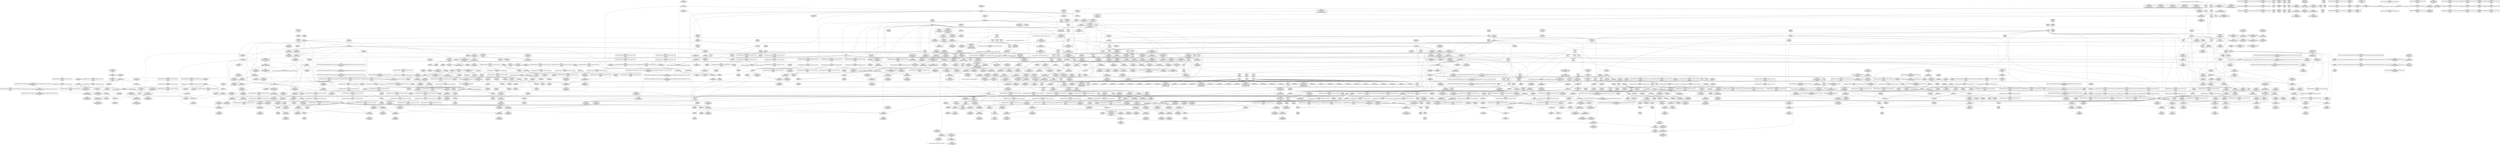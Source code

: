 digraph {
	CE0x5673c00 [shape=record,shape=Mrecord,label="{CE0x5673c00|__preempt_count_add:do.end|*SummSink*}"]
	CE0x55da7a0 [shape=record,shape=Mrecord,label="{CE0x55da7a0|rcu_read_lock:tmp12|include/linux/rcupdate.h,882}"]
	CE0x5638d60 [shape=record,shape=Mrecord,label="{CE0x5638d60|rcu_read_unlock:land.lhs.true2}"]
	CE0x5633ae0 [shape=record,shape=Mrecord,label="{CE0x5633ae0|_ret_void,_!dbg_!27719|./arch/x86/include/asm/preempt.h,73|*SummSource*}"]
	CE0x55a1b90 [shape=record,shape=Mrecord,label="{CE0x55a1b90|sock_has_perm:type|security/selinux/hooks.c,3972}"]
	CE0x55d79b0 [shape=record,shape=Mrecord,label="{CE0x55d79b0|sock_has_perm:sk4|security/selinux/hooks.c,3974|*SummSource*}"]
	CE0x5553aa0 [shape=record,shape=Mrecord,label="{CE0x5553aa0|32:_%struct.sock*,_:_CRE_4,6_|*MultipleSource*|security/selinux/hooks.c,4221|Function::selinux_socket_recvmsg&Arg::sock::}"]
	CE0x5560360 [shape=record,shape=Mrecord,label="{CE0x5560360|get_current:tmp2|*SummSink*}"]
	CE0x56441d0 [shape=record,shape=Mrecord,label="{CE0x56441d0|rcu_read_unlock:tmp17|include/linux/rcupdate.h,933|*SummSource*}"]
	CE0x561dc90 [shape=record,shape=Mrecord,label="{CE0x561dc90|cred_sid:sid|security/selinux/hooks.c,197}"]
	CE0x5586cd0 [shape=record,shape=Mrecord,label="{CE0x5586cd0|GLOBAL:__rcu_read_lock|*Constant*|*SummSource*}"]
	CE0x55f81d0 [shape=record,shape=Mrecord,label="{CE0x55f81d0|task_sid:do.end|*SummSource*}"]
	CE0x561bb60 [shape=record,shape=Mrecord,label="{CE0x561bb60|i32_0|*Constant*}"]
	CE0x5636380 [shape=record,shape=Mrecord,label="{CE0x5636380|COLLAPSED:_GCMRE___llvm_gcov_ctr133_internal_global_4_x_i64_zeroinitializer:_elem_0:default:}"]
	CE0x569fa10 [shape=record,shape=Mrecord,label="{CE0x569fa10|__preempt_count_add:tmp|*SummSource*}"]
	CE0x56020f0 [shape=record,shape=Mrecord,label="{CE0x56020f0|__rcu_read_unlock:entry}"]
	CE0x55a16b0 [shape=record,shape=Mrecord,label="{CE0x55a16b0|sock_has_perm:tmp14|security/selinux/hooks.c,3972|*SummSource*}"]
	CE0x55c9ef0 [shape=record,shape=Mrecord,label="{CE0x55c9ef0|task_sid:tmp19|security/selinux/hooks.c,208}"]
	CE0x55cefc0 [shape=record,shape=Mrecord,label="{CE0x55cefc0|task_sid:tmp25|security/selinux/hooks.c,208|*SummSource*}"]
	CE0x55794b0 [shape=record,shape=Mrecord,label="{CE0x55794b0|rcu_read_lock:tmp4|include/linux/rcupdate.h,882}"]
	CE0x5590140 [shape=record,shape=Mrecord,label="{CE0x5590140|_ret_i32_%retval.0,_!dbg_!27740|security/selinux/hooks.c,3977}"]
	CE0x55de3d0 [shape=record,shape=Mrecord,label="{CE0x55de3d0|8:_%struct.sock*,_:_SCME_43,44_}"]
	CE0x55f1990 [shape=record,shape=Mrecord,label="{CE0x55f1990|rcu_read_lock:tmp5|include/linux/rcupdate.h,882|*SummSink*}"]
	CE0x566c8c0 [shape=record,shape=Mrecord,label="{CE0x566c8c0|__rcu_read_unlock:do.body|*SummSink*}"]
	CE0x55ceac0 [shape=record,shape=Mrecord,label="{CE0x55ceac0|i64*_getelementptr_inbounds_(_13_x_i64_,_13_x_i64_*___llvm_gcov_ctr126,_i64_0,_i64_11)|*Constant*|*SummSource*}"]
	CE0x567ed10 [shape=record,shape=Mrecord,label="{CE0x567ed10|rcu_lock_release:tmp6|*SummSource*}"]
	CE0x5641280 [shape=record,shape=Mrecord,label="{CE0x5641280|rcu_read_unlock:tmp|*SummSource*}"]
	CE0x562ed90 [shape=record,shape=Mrecord,label="{CE0x562ed90|i8*_getelementptr_inbounds_(_42_x_i8_,_42_x_i8_*_.str46,_i32_0,_i32_0)|*Constant*|*SummSink*}"]
	CE0x55923d0 [shape=record,shape=Mrecord,label="{CE0x55923d0|i32_2|*Constant*}"]
	CE0x5574420 [shape=record,shape=Mrecord,label="{CE0x5574420|_call_void_mcount()_#3|*SummSource*}"]
	CE0x55556d0 [shape=record,shape=Mrecord,label="{CE0x55556d0|selinux_socket_recvmsg:bb|*SummSink*}"]
	CE0x5599b20 [shape=record,shape=Mrecord,label="{CE0x5599b20|8:_%struct.sock*,_:_SCME_18,20_|*MultipleSource*|security/selinux/hooks.c,3966|security/selinux/hooks.c,3966|security/selinux/hooks.c, 3966}"]
	CE0x5560c60 [shape=record,shape=Mrecord,label="{CE0x5560c60|get_current:tmp3|*SummSink*}"]
	CE0x56838d0 [shape=record,shape=Mrecord,label="{CE0x56838d0|_call_void_mcount()_#3}"]
	CE0x55cdeb0 [shape=record,shape=Mrecord,label="{CE0x55cdeb0|task_sid:tmp23|security/selinux/hooks.c,208|*SummSource*}"]
	CE0x5586ea0 [shape=record,shape=Mrecord,label="{CE0x5586ea0|__rcu_read_lock:entry|*SummSource*}"]
	CE0x5578f60 [shape=record,shape=Mrecord,label="{CE0x5578f60|task_sid:tmp13|security/selinux/hooks.c,208|*SummSource*}"]
	CE0x5634030 [shape=record,shape=Mrecord,label="{CE0x5634030|_call_void_mcount()_#3}"]
	CE0x561da30 [shape=record,shape=Mrecord,label="{CE0x561da30|rcu_read_lock:bb|*SummSink*}"]
	CE0x55dcc10 [shape=record,shape=Mrecord,label="{CE0x55dcc10|8:_%struct.sock*,_:_SCME_24,25_}"]
	CE0x55f5210 [shape=record,shape=Mrecord,label="{CE0x55f5210|task_sid:tmp|*SummSink*}"]
	CE0x5598c10 [shape=record,shape=Mrecord,label="{CE0x5598c10|rcu_read_lock:tmp1}"]
	CE0x55f35a0 [shape=record,shape=Mrecord,label="{CE0x55f35a0|cred_sid:tmp3}"]
	CE0x55dd590 [shape=record,shape=Mrecord,label="{CE0x55dd590|8:_%struct.sock*,_:_SCME_31,32_}"]
	CE0x563c750 [shape=record,shape=Mrecord,label="{CE0x563c750|rcu_read_unlock:if.end}"]
	CE0x563f760 [shape=record,shape=Mrecord,label="{CE0x563f760|rcu_read_unlock:tmp13|include/linux/rcupdate.h,933|*SummSink*}"]
	CE0x55c9480 [shape=record,shape=Mrecord,label="{CE0x55c9480|task_sid:tmp20|security/selinux/hooks.c,208}"]
	CE0x563c020 [shape=record,shape=Mrecord,label="{CE0x563c020|_call_void___preempt_count_sub(i32_1)_#10,_!dbg_!27715|include/linux/rcupdate.h,244}"]
	CE0x563a0e0 [shape=record,shape=Mrecord,label="{CE0x563a0e0|rcu_read_unlock:tmp7|include/linux/rcupdate.h,933|*SummSource*}"]
	CE0x557f100 [shape=record,shape=Mrecord,label="{CE0x557f100|cred_sid:security|security/selinux/hooks.c,196|*SummSink*}"]
	CE0x557e690 [shape=record,shape=Mrecord,label="{CE0x557e690|rcu_read_lock:tmp15|include/linux/rcupdate.h,882|*SummSource*}"]
	CE0x5605b10 [shape=record,shape=Mrecord,label="{CE0x5605b10|i64_ptrtoint_(i8*_blockaddress(_rcu_lock_release,_%__here)_to_i64)|*Constant*|*SummSource*}"]
	CE0x716f540 [shape=record,shape=Mrecord,label="{CE0x716f540|sock_has_perm:task|Function::sock_has_perm&Arg::task::}"]
	"CONST[source:0(mediator),value:0(static)][purpose:{operation}]"
	CE0x557f9d0 [shape=record,shape=Mrecord,label="{CE0x557f9d0|GLOBAL:__rcu_read_lock|*Constant*}"]
	CE0x56423f0 [shape=record,shape=Mrecord,label="{CE0x56423f0|__preempt_count_add:tmp6|./arch/x86/include/asm/preempt.h,73|*SummSource*}"]
	CE0x557f2e0 [shape=record,shape=Mrecord,label="{CE0x557f2e0|cred_sid:security|security/selinux/hooks.c,196}"]
	CE0x55f8d80 [shape=record,shape=Mrecord,label="{CE0x55f8d80|task_sid:do.end6|*SummSource*}"]
	CE0x55774d0 [shape=record,shape=Mrecord,label="{CE0x55774d0|sock_has_perm:tmp10|security/selinux/hooks.c,3969|*SummSink*}"]
	CE0x55f4d30 [shape=record,shape=Mrecord,label="{CE0x55f4d30|task_sid:call|security/selinux/hooks.c,208|*SummSink*}"]
	CE0x55c80c0 [shape=record,shape=Mrecord,label="{CE0x55c80c0|i32_208|*Constant*|*SummSource*}"]
	CE0x55e29f0 [shape=record,shape=Mrecord,label="{CE0x55e29f0|sock_has_perm:cmp|security/selinux/hooks.c,3969|*SummSource*}"]
	CE0x55fcc70 [shape=record,shape=Mrecord,label="{CE0x55fcc70|i64*_getelementptr_inbounds_(_2_x_i64_,_2_x_i64_*___llvm_gcov_ctr131,_i64_0,_i64_0)|*Constant*|*SummSink*}"]
	CE0x5586410 [shape=record,shape=Mrecord,label="{CE0x5586410|task_sid:tmp13|security/selinux/hooks.c,208}"]
	CE0x561cef0 [shape=record,shape=Mrecord,label="{CE0x561cef0|rcu_read_lock:do.body|*SummSource*}"]
	CE0x567d0e0 [shape=record,shape=Mrecord,label="{CE0x567d0e0|__rcu_read_unlock:tmp1}"]
	CE0x5560830 [shape=record,shape=Mrecord,label="{CE0x5560830|i32_5|*Constant*|*SummSource*}"]
	CE0x5553380 [shape=record,shape=Mrecord,label="{CE0x5553380|i32_0|*Constant*|*SummSink*}"]
	CE0x5566330 [shape=record,shape=Mrecord,label="{CE0x5566330|sock_has_perm:ad|security/selinux/hooks.c, 3965}"]
	CE0x55e39a0 [shape=record,shape=Mrecord,label="{CE0x55e39a0|sock_has_perm:tmp9|security/selinux/hooks.c,3969}"]
	CE0x55ded50 [shape=record,shape=Mrecord,label="{CE0x55ded50|8:_%struct.sock*,_:_SCME_51,52_}"]
	CE0x55d6b60 [shape=record,shape=Mrecord,label="{CE0x55d6b60|sock_has_perm:u2|security/selinux/hooks.c,3974}"]
	CE0x5586b40 [shape=record,shape=Mrecord,label="{CE0x5586b40|task_sid:land.lhs.true2|*SummSource*}"]
	CE0x5606020 [shape=record,shape=Mrecord,label="{CE0x5606020|rcu_lock_acquire:__here|*SummSink*}"]
	CE0x56348c0 [shape=record,shape=Mrecord,label="{CE0x56348c0|GLOBAL:__llvm_gcov_ctr132|Global_var:__llvm_gcov_ctr132|*SummSource*}"]
	CE0x55db500 [shape=record,shape=Mrecord,label="{CE0x55db500|avc_has_perm:tsid|Function::avc_has_perm&Arg::tsid::|*SummSink*}"]
	CE0x55fe9e0 [shape=record,shape=Mrecord,label="{CE0x55fe9e0|i64_6|*Constant*|*SummSink*}"]
	CE0x5682b50 [shape=record,shape=Mrecord,label="{CE0x5682b50|i64*_getelementptr_inbounds_(_4_x_i64_,_4_x_i64_*___llvm_gcov_ctr133,_i64_0,_i64_0)|*Constant*|*SummSource*}"]
	CE0x5670b70 [shape=record,shape=Mrecord,label="{CE0x5670b70|_call_void_mcount()_#3|*SummSink*}"]
	CE0x55d9090 [shape=record,shape=Mrecord,label="{CE0x55d9090|i32_4|*Constant*|*SummSink*}"]
	CE0x56bdee0 [shape=record,shape=Mrecord,label="{CE0x56bdee0|__preempt_count_sub:tmp5|./arch/x86/include/asm/preempt.h,77|*SummSink*}"]
	CE0x564a970 [shape=record,shape=Mrecord,label="{CE0x564a970|_call_void_mcount()_#3|*SummSink*}"]
	CE0x5633f10 [shape=record,shape=Mrecord,label="{CE0x5633f10|rcu_read_unlock:tmp3|*SummSink*}"]
	CE0x5682250 [shape=record,shape=Mrecord,label="{CE0x5682250|__rcu_read_unlock:do.end|*SummSource*}"]
	CE0x561c480 [shape=record,shape=Mrecord,label="{CE0x561c480|rcu_read_unlock:tmp1|*SummSink*}"]
	CE0x554a210 [shape=record,shape=Mrecord,label="{CE0x554a210|selinux_socket_recvmsg:sock|Function::selinux_socket_recvmsg&Arg::sock::}"]
	CE0x561e2e0 [shape=record,shape=Mrecord,label="{CE0x561e2e0|rcu_read_lock:tmp10|include/linux/rcupdate.h,882}"]
	CE0x560a690 [shape=record,shape=Mrecord,label="{CE0x560a690|i64*_getelementptr_inbounds_(_4_x_i64_,_4_x_i64_*___llvm_gcov_ctr130,_i64_0,_i64_3)|*Constant*|*SummSink*}"]
	CE0x5588d30 [shape=record,shape=Mrecord,label="{CE0x5588d30|rcu_read_lock:entry|*SummSource*}"]
	CE0x55a4510 [shape=record,shape=Mrecord,label="{CE0x55a4510|sock_has_perm:u|security/selinux/hooks.c,3973|*SummSink*}"]
	CE0x566fe20 [shape=record,shape=Mrecord,label="{CE0x566fe20|rcu_lock_release:tmp4|include/linux/rcupdate.h,423}"]
	CE0x567ce40 [shape=record,shape=Mrecord,label="{CE0x567ce40|__preempt_count_sub:tmp5|./arch/x86/include/asm/preempt.h,77}"]
	CE0x5642000 [shape=record,shape=Mrecord,label="{CE0x5642000|rcu_read_unlock:call3|include/linux/rcupdate.h,933}"]
	CE0x563bb30 [shape=record,shape=Mrecord,label="{CE0x563bb30|GLOBAL:lock_acquire|*Constant*|*SummSource*}"]
	CE0x5612af0 [shape=record,shape=Mrecord,label="{CE0x5612af0|_call_void_mcount()_#3|*SummSource*}"]
	CE0x55d0940 [shape=record,shape=Mrecord,label="{CE0x55d0940|task_sid:call7|security/selinux/hooks.c,208|*SummSource*}"]
	CE0x4c99050 [shape=record,shape=Mrecord,label="{CE0x4c99050|sock_has_perm:sk|Function::sock_has_perm&Arg::sk::}"]
	CE0x5557bf0 [shape=record,shape=Mrecord,label="{CE0x5557bf0|selinux_socket_recvmsg:entry|*SummSink*}"]
	CE0x55580d0 [shape=record,shape=Mrecord,label="{CE0x55580d0|sock_has_perm:tmp9|security/selinux/hooks.c,3969|*SummSink*}"]
	CE0x5625580 [shape=record,shape=Mrecord,label="{CE0x5625580|rcu_read_unlock:call|include/linux/rcupdate.h,933|*SummSource*}"]
	CE0x563cd70 [shape=record,shape=Mrecord,label="{CE0x563cd70|i64*_getelementptr_inbounds_(_4_x_i64_,_4_x_i64_*___llvm_gcov_ctr130,_i64_0,_i64_1)|*Constant*}"]
	CE0x562e430 [shape=record,shape=Mrecord,label="{CE0x562e430|i32_883|*Constant*|*SummSource*}"]
	CE0x55dd360 [shape=record,shape=Mrecord,label="{CE0x55dd360|8:_%struct.sock*,_:_SCME_29,30_}"]
	CE0x5635050 [shape=record,shape=Mrecord,label="{CE0x5635050|GLOBAL:__llvm_gcov_ctr132|Global_var:__llvm_gcov_ctr132}"]
	CE0x5618b80 [shape=record,shape=Mrecord,label="{CE0x5618b80|__preempt_count_sub:do.body}"]
	CE0x55e4740 [shape=record,shape=Mrecord,label="{CE0x55e4740|sock_has_perm:tmp12|security/selinux/hooks.c,3970}"]
	CE0x559df90 [shape=record,shape=Mrecord,label="{CE0x559df90|_call_void_mcount()_#3|*SummSource*}"]
	CE0x55ffc60 [shape=record,shape=Mrecord,label="{CE0x55ffc60|rcu_read_unlock:tmp6|include/linux/rcupdate.h,933}"]
	CE0x55d4420 [shape=record,shape=Mrecord,label="{CE0x55d4420|sock_has_perm:tmp11|security/selinux/hooks.c,3970}"]
	CE0x55ca640 [shape=record,shape=Mrecord,label="{CE0x55ca640|i8_1|*Constant*|*SummSource*}"]
	CE0x5600dd0 [shape=record,shape=Mrecord,label="{CE0x5600dd0|COLLAPSED:_CMRE:_elem_0::|security/selinux/hooks.c,196}"]
	CE0x55d22d0 [shape=record,shape=Mrecord,label="{CE0x55d22d0|GLOBAL:rcu_read_unlock|*Constant*|*SummSource*}"]
	CE0x55cebc0 [shape=record,shape=Mrecord,label="{CE0x55cebc0|i64*_getelementptr_inbounds_(_13_x_i64_,_13_x_i64_*___llvm_gcov_ctr126,_i64_0,_i64_11)|*Constant*|*SummSink*}"]
	CE0x5623430 [shape=record,shape=Mrecord,label="{CE0x5623430|rcu_read_lock:tmp17|include/linux/rcupdate.h,882|*SummSink*}"]
	CE0x56abe00 [shape=record,shape=Mrecord,label="{CE0x56abe00|_call_void_mcount()_#3|*SummSource*}"]
	CE0x55f2da0 [shape=record,shape=Mrecord,label="{CE0x55f2da0|_call_void___rcu_read_lock()_#10,_!dbg_!27710|include/linux/rcupdate.h,879}"]
	CE0x562d5a0 [shape=record,shape=Mrecord,label="{CE0x562d5a0|_call_void_lockdep_rcu_suspicious(i8*_getelementptr_inbounds_(_25_x_i8_,_25_x_i8_*_.str45,_i32_0,_i32_0),_i32_883,_i8*_getelementptr_inbounds_(_42_x_i8_,_42_x_i8_*_.str46,_i32_0,_i32_0))_#10,_!dbg_!27728|include/linux/rcupdate.h,882|*SummSink*}"]
	CE0x55e3820 [shape=record,shape=Mrecord,label="{CE0x55e3820|i64_0|*Constant*|*SummSource*}"]
	CE0x560a8d0 [shape=record,shape=Mrecord,label="{CE0x560a8d0|rcu_lock_acquire:tmp6|*SummSource*}"]
	CE0x5674420 [shape=record,shape=Mrecord,label="{CE0x5674420|__preempt_count_add:do.body|*SummSink*}"]
	CE0x55d7710 [shape=record,shape=Mrecord,label="{CE0x55d7710|sock_has_perm:tmp15|security/selinux/hooks.c,3974|*SummSink*}"]
	CE0x56c0e30 [shape=record,shape=Mrecord,label="{CE0x56c0e30|__preempt_count_sub:tmp3}"]
	CE0x55fa440 [shape=record,shape=Mrecord,label="{CE0x55fa440|_ret_void,_!dbg_!27717|include/linux/rcupdate.h,240|*SummSource*}"]
	CE0x55e1370 [shape=record,shape=Mrecord,label="{CE0x55e1370|i64_56|*Constant*|*SummSink*}"]
	CE0x5560980 [shape=record,shape=Mrecord,label="{CE0x5560980|i64*_getelementptr_inbounds_(_2_x_i64_,_2_x_i64_*___llvm_gcov_ctr98,_i64_0,_i64_1)|*Constant*|*SummSource*}"]
	CE0x563ece0 [shape=record,shape=Mrecord,label="{CE0x563ece0|__rcu_read_unlock:tmp|*SummSource*}"]
	CE0x5687580 [shape=record,shape=Mrecord,label="{CE0x5687580|__rcu_read_unlock:tmp1|*SummSink*}"]
	CE0x55c79f0 [shape=record,shape=Mrecord,label="{CE0x55c79f0|sock_has_perm:tmp2|*LoadInst*|security/selinux/hooks.c,3964|*SummSource*}"]
	CE0x5552a10 [shape=record,shape=Mrecord,label="{CE0x5552a10|selinux_socket_recvmsg:bb|*SummSource*}"]
	CE0x56013c0 [shape=record,shape=Mrecord,label="{CE0x56013c0|__rcu_read_lock:entry}"]
	CE0x55dffd0 [shape=record,shape=Mrecord,label="{CE0x55dffd0|_ret_i32_%call7,_!dbg_!27749|security/selinux/hooks.c,210|*SummSource*}"]
	CE0x55a1820 [shape=record,shape=Mrecord,label="{CE0x55a1820|sock_has_perm:tmp14|security/selinux/hooks.c,3972|*SummSink*}"]
	CE0x561cb10 [shape=record,shape=Mrecord,label="{CE0x561cb10|i64*_getelementptr_inbounds_(_11_x_i64_,_11_x_i64_*___llvm_gcov_ctr127,_i64_0,_i64_0)|*Constant*|*SummSource*}"]
	CE0x55d8a90 [shape=record,shape=Mrecord,label="{CE0x55d8a90|sock_has_perm:tmp16|security/selinux/hooks.c,3976}"]
	CE0x5549ea0 [shape=record,shape=Mrecord,label="{CE0x5549ea0|sock_has_perm:entry|*SummSource*}"]
	CE0x5648420 [shape=record,shape=Mrecord,label="{CE0x5648420|rcu_lock_release:entry}"]
	CE0x55644e0 [shape=record,shape=Mrecord,label="{CE0x55644e0|_call_void_lock_release(%struct.lockdep_map*_%map,_i32_1,_i64_ptrtoint_(i8*_blockaddress(_rcu_lock_release,_%__here)_to_i64))_#10,_!dbg_!27716|include/linux/rcupdate.h,423|*SummSource*}"]
	CE0x5579ca0 [shape=record,shape=Mrecord,label="{CE0x5579ca0|rcu_read_lock:tmp4|include/linux/rcupdate.h,882|*SummSink*}"]
	CE0x55e2430 [shape=record,shape=Mrecord,label="{CE0x55e2430|sock_has_perm:tmp6|security/selinux/hooks.c,3969|*SummSink*}"]
	CE0x55663f0 [shape=record,shape=Mrecord,label="{CE0x55663f0|sock_has_perm:ad|security/selinux/hooks.c, 3965|*SummSource*}"]
	CE0x559d4f0 [shape=record,shape=Mrecord,label="{CE0x559d4f0|_call_void_rcu_read_lock()_#10,_!dbg_!27712|security/selinux/hooks.c,207|*SummSource*}"]
	CE0x556da80 [shape=record,shape=Mrecord,label="{CE0x556da80|GLOBAL:sock_has_perm|*Constant*|*SummSink*}"]
	CE0x55ca3a0 [shape=record,shape=Mrecord,label="{CE0x55ca3a0|i8_1|*Constant*}"]
	CE0x5574330 [shape=record,shape=Mrecord,label="{CE0x5574330|32:_%struct.sock*,_:_CRE_16,24_|*MultipleSource*|security/selinux/hooks.c,4221|Function::selinux_socket_recvmsg&Arg::sock::}"]
	CE0x5588c50 [shape=record,shape=Mrecord,label="{CE0x5588c50|GLOBAL:rcu_read_lock|*Constant*|*SummSink*}"]
	CE0x556c8a0 [shape=record,shape=Mrecord,label="{CE0x556c8a0|i32_1|*Constant*|*SummSink*}"]
	CE0x5587c40 [shape=record,shape=Mrecord,label="{CE0x5587c40|COLLAPSED:_GCMRE_current_task_external_global_%struct.task_struct*:_elem_0:default:}"]
	CE0x55defb0 [shape=record,shape=Mrecord,label="{CE0x55defb0|8:_%struct.sock*,_:_SCME_53,54_}"]
	CE0x5550420 [shape=record,shape=Mrecord,label="{CE0x5550420|_ret_%struct.task_struct*_%tmp4,_!dbg_!27714|./arch/x86/include/asm/current.h,14}"]
	CE0x5602250 [shape=record,shape=Mrecord,label="{CE0x5602250|__rcu_read_unlock:entry|*SummSource*}"]
	CE0x557eb30 [shape=record,shape=Mrecord,label="{CE0x557eb30|rcu_read_lock:tmp16|include/linux/rcupdate.h,882|*SummSource*}"]
	CE0x55fa6a0 [shape=record,shape=Mrecord,label="{CE0x55fa6a0|task_sid:if.then|*SummSink*}"]
	CE0x55a5640 [shape=record,shape=Mrecord,label="{CE0x55a5640|rcu_read_unlock:tmp14|include/linux/rcupdate.h,933|*SummSink*}"]
	CE0x55d2b20 [shape=record,shape=Mrecord,label="{CE0x55d2b20|_ret_void,_!dbg_!27735|include/linux/rcupdate.h,938|*SummSink*}"]
	CE0x5689b50 [shape=record,shape=Mrecord,label="{CE0x5689b50|i64*_getelementptr_inbounds_(_4_x_i64_,_4_x_i64_*___llvm_gcov_ctr134,_i64_0,_i64_0)|*Constant*|*SummSource*}"]
	CE0x55821c0 [shape=record,shape=Mrecord,label="{CE0x55821c0|i64_4|*Constant*|*SummSink*}"]
	CE0x556c630 [shape=record,shape=Mrecord,label="{CE0x556c630|sock_has_perm:bb}"]
	CE0x5557500 [shape=record,shape=Mrecord,label="{CE0x5557500|avc_has_perm:auditdata|Function::avc_has_perm&Arg::auditdata::|*SummSource*}"]
	CE0x55f8650 [shape=record,shape=Mrecord,label="{CE0x55f8650|task_sid:tobool|security/selinux/hooks.c,208|*SummSink*}"]
	CE0x563a210 [shape=record,shape=Mrecord,label="{CE0x563a210|rcu_read_unlock:tmp7|include/linux/rcupdate.h,933|*SummSink*}"]
	CE0x5574550 [shape=record,shape=Mrecord,label="{CE0x5574550|i64_1|*Constant*|*SummSink*}"]
	CE0x55e3890 [shape=record,shape=Mrecord,label="{CE0x55e3890|i64_0|*Constant*|*SummSink*}"]
	CE0x55dc7c0 [shape=record,shape=Mrecord,label="{CE0x55dc7c0|task_sid:if.end}"]
	CE0x5559f20 [shape=record,shape=Mrecord,label="{CE0x5559f20|_ret_i32_%retval.0,_!dbg_!27728|security/selinux/avc.c,775|*SummSink*}"]
	CE0x55a50a0 [shape=record,shape=Mrecord,label="{CE0x55a50a0|avc_has_perm:ssid|Function::avc_has_perm&Arg::ssid::}"]
	CE0x5560d70 [shape=record,shape=Mrecord,label="{CE0x5560d70|get_current:tmp1|*SummSink*}"]
	CE0x55f0160 [shape=record,shape=Mrecord,label="{CE0x55f0160|rcu_read_unlock:do.end|*SummSource*}"]
	CE0x5673f50 [shape=record,shape=Mrecord,label="{CE0x5673f50|i64*_getelementptr_inbounds_(_4_x_i64_,_4_x_i64_*___llvm_gcov_ctr129,_i64_0,_i64_2)|*Constant*|*SummSink*}"]
	CE0x55797c0 [shape=record,shape=Mrecord,label="{CE0x55797c0|rcu_read_lock:tmp4|include/linux/rcupdate.h,882|*SummSource*}"]
	CE0x5681420 [shape=record,shape=Mrecord,label="{CE0x5681420|rcu_lock_release:tmp3|*SummSource*}"]
	CE0x55a5bf0 [shape=record,shape=Mrecord,label="{CE0x55a5bf0|rcu_read_unlock:tmp15|include/linux/rcupdate.h,933|*SummSink*}"]
	CE0x5645770 [shape=record,shape=Mrecord,label="{CE0x5645770|i32_934|*Constant*|*SummSource*}"]
	CE0x5554c80 [shape=record,shape=Mrecord,label="{CE0x5554c80|i64_1|*Constant*|*SummSource*}"]
	CE0x5602ac0 [shape=record,shape=Mrecord,label="{CE0x5602ac0|__rcu_read_lock:do.end|*SummSource*}"]
	CE0x56402b0 [shape=record,shape=Mrecord,label="{CE0x56402b0|__rcu_read_unlock:tmp5|include/linux/rcupdate.h,244}"]
	CE0x56096f0 [shape=record,shape=Mrecord,label="{CE0x56096f0|rcu_lock_release:__here|*SummSink*}"]
	CE0x55cbdb0 [shape=record,shape=Mrecord,label="{CE0x55cbdb0|task_sid:tmp15|security/selinux/hooks.c,208|*SummSource*}"]
	CE0x56110c0 [shape=record,shape=Mrecord,label="{CE0x56110c0|_call_void_lock_acquire(%struct.lockdep_map*_%map,_i32_0,_i32_0,_i32_2,_i32_0,_%struct.lockdep_map*_null,_i64_ptrtoint_(i8*_blockaddress(_rcu_lock_acquire,_%__here)_to_i64))_#10,_!dbg_!27716|include/linux/rcupdate.h,418|*SummSource*}"]
	CE0x5602e30 [shape=record,shape=Mrecord,label="{CE0x5602e30|__rcu_read_lock:do.body}"]
	CE0x5558e10 [shape=record,shape=Mrecord,label="{CE0x5558e10|%struct.task_struct*_(%struct.task_struct**)*_asm_movq_%gs:$_1:P_,$0_,_r,im,_dirflag_,_fpsr_,_flags_}"]
	CE0x563d230 [shape=record,shape=Mrecord,label="{CE0x563d230|rcu_lock_acquire:indirectgoto}"]
	CE0x5571500 [shape=record,shape=Mrecord,label="{CE0x5571500|selinux_socket_recvmsg:entry}"]
	CE0x5558c60 [shape=record,shape=Mrecord,label="{CE0x5558c60|get_current:tmp1}"]
	CE0x5635e10 [shape=record,shape=Mrecord,label="{CE0x5635e10|__rcu_read_lock:tmp2}"]
	CE0x561d320 [shape=record,shape=Mrecord,label="{CE0x561d320|GLOBAL:rcu_read_lock.__warned|Global_var:rcu_read_lock.__warned|*SummSink*}"]
	CE0x55d3a40 [shape=record,shape=Mrecord,label="{CE0x55d3a40|rcu_read_lock:bb}"]
	CE0x558b800 [shape=record,shape=Mrecord,label="{CE0x558b800|get_current:bb|*SummSource*}"]
	CE0x55fa4e0 [shape=record,shape=Mrecord,label="{CE0x55fa4e0|task_sid:if.then}"]
	CE0x55e0130 [shape=record,shape=Mrecord,label="{CE0x55e0130|_ret_i32_%call7,_!dbg_!27749|security/selinux/hooks.c,210|*SummSink*}"]
	CE0x556c570 [shape=record,shape=Mrecord,label="{CE0x556c570|sock_has_perm:if.then}"]
	CE0x55d73f0 [shape=record,shape=Mrecord,label="{CE0x55d73f0|sock_has_perm:tmp15|security/selinux/hooks.c,3974}"]
	CE0x563d890 [shape=record,shape=Mrecord,label="{CE0x563d890|__rcu_read_lock:tmp6|include/linux/rcupdate.h,240}"]
	CE0x55528b0 [shape=record,shape=Mrecord,label="{CE0x55528b0|32:_%struct.sock*,_:_CRE_0,4_|*MultipleSource*|security/selinux/hooks.c,4221|Function::selinux_socket_recvmsg&Arg::sock::}"]
	CE0x55f43f0 [shape=record,shape=Mrecord,label="{CE0x55f43f0|task_sid:tmp7|security/selinux/hooks.c,208|*SummSink*}"]
	CE0x5681780 [shape=record,shape=Mrecord,label="{CE0x5681780|rcu_lock_acquire:tmp2|*SummSource*}"]
	CE0x55e1630 [shape=record,shape=Mrecord,label="{CE0x55e1630|sock_has_perm:call|security/selinux/hooks.c,3967|*SummSink*}"]
	CE0x55df7e0 [shape=record,shape=Mrecord,label="{CE0x55df7e0|GLOBAL:task_sid|*Constant*|*SummSink*}"]
	CE0x5646930 [shape=record,shape=Mrecord,label="{CE0x5646930|rcu_read_unlock:tmp20|include/linux/rcupdate.h,933|*SummSink*}"]
	CE0x5689f80 [shape=record,shape=Mrecord,label="{CE0x5689f80|__preempt_count_sub:tmp7|./arch/x86/include/asm/preempt.h,78|*SummSource*}"]
	CE0x560b220 [shape=record,shape=Mrecord,label="{CE0x560b220|__rcu_read_lock:tmp|*SummSink*}"]
	CE0x55fdc70 [shape=record,shape=Mrecord,label="{CE0x55fdc70|rcu_read_unlock:tmp12|include/linux/rcupdate.h,933|*SummSink*}"]
	CE0x55d2f40 [shape=record,shape=Mrecord,label="{CE0x55d2f40|rcu_read_lock:do.end|*SummSink*}"]
	CE0x55dda50 [shape=record,shape=Mrecord,label="{CE0x55dda50|8:_%struct.sock*,_:_SCME_35,36_}"]
	CE0x559ce90 [shape=record,shape=Mrecord,label="{CE0x559ce90|rcu_read_unlock:land.lhs.true|*SummSink*}"]
	CE0x55f04c0 [shape=record,shape=Mrecord,label="{CE0x55f04c0|i32_77|*Constant*|*SummSource*}"]
	CE0x561ff00 [shape=record,shape=Mrecord,label="{CE0x561ff00|_ret_void,_!dbg_!27719|./arch/x86/include/asm/preempt.h,73}"]
	CE0x567d370 [shape=record,shape=Mrecord,label="{CE0x567d370|__preempt_count_add:tmp2|*SummSource*}"]
	CE0x5571390 [shape=record,shape=Mrecord,label="{CE0x5571390|i32_1|*Constant*}"]
	CE0x55f0f00 [shape=record,shape=Mrecord,label="{CE0x55f0f00|task_sid:tmp2|*SummSink*}"]
	CE0x55787a0 [shape=record,shape=Mrecord,label="{CE0x55787a0|cred_sid:tmp6|security/selinux/hooks.c,197|*SummSource*}"]
	CE0x55ce200 [shape=record,shape=Mrecord,label="{CE0x55ce200|task_sid:tmp23|security/selinux/hooks.c,208|*SummSink*}"]
	CE0x5634bb0 [shape=record,shape=Mrecord,label="{CE0x5634bb0|__rcu_read_lock:tmp4|include/linux/rcupdate.h,239|*SummSink*}"]
	CE0x55e88b0 [shape=record,shape=Mrecord,label="{CE0x55e88b0|rcu_read_lock:tmp10|include/linux/rcupdate.h,882|*SummSink*}"]
	CE0x5575ec0 [shape=record,shape=Mrecord,label="{CE0x5575ec0|task_sid:tmp6|security/selinux/hooks.c,208|*SummSink*}"]
	CE0x55f4480 [shape=record,shape=Mrecord,label="{CE0x55f4480|task_sid:tmp8|security/selinux/hooks.c,208}"]
	CE0x55fec90 [shape=record,shape=Mrecord,label="{CE0x55fec90|i64_7|*Constant*|*SummSource*}"]
	CE0x55fa0d0 [shape=record,shape=Mrecord,label="{CE0x55fa0d0|_call_void_rcu_lock_acquire(%struct.lockdep_map*_rcu_lock_map)_#10,_!dbg_!27711|include/linux/rcupdate.h,881}"]
	CE0x5600860 [shape=record,shape=Mrecord,label="{CE0x5600860|i64*_getelementptr_inbounds_(_2_x_i64_,_2_x_i64_*___llvm_gcov_ctr131,_i64_0,_i64_1)|*Constant*|*SummSource*}"]
	CE0x56129a0 [shape=record,shape=Mrecord,label="{CE0x56129a0|__preempt_count_add:tmp3|*SummSink*}"]
	CE0x55827d0 [shape=record,shape=Mrecord,label="{CE0x55827d0|GLOBAL:__preempt_count_add|*Constant*|*SummSink*}"]
	CE0x555b880 [shape=record,shape=Mrecord,label="{CE0x555b880|sock_has_perm:bb|*SummSource*}"]
	CE0x55db670 [shape=record,shape=Mrecord,label="{CE0x55db670|avc_has_perm:tclass|Function::avc_has_perm&Arg::tclass::}"]
	CE0x56322e0 [shape=record,shape=Mrecord,label="{CE0x56322e0|i64*_getelementptr_inbounds_(_11_x_i64_,_11_x_i64_*___llvm_gcov_ctr132,_i64_0,_i64_8)|*Constant*}"]
	CE0x55da500 [shape=record,shape=Mrecord,label="{CE0x55da500|rcu_read_lock:tmp11|include/linux/rcupdate.h,882|*SummSource*}"]
	CE0x556dbc0 [shape=record,shape=Mrecord,label="{CE0x556dbc0|selinux_socket_recvmsg:call|security/selinux/hooks.c,4221}"]
	CE0x5641420 [shape=record,shape=Mrecord,label="{CE0x5641420|rcu_lock_release:tmp1}"]
	CE0x5634a30 [shape=record,shape=Mrecord,label="{CE0x5634a30|GLOBAL:__llvm_gcov_ctr132|Global_var:__llvm_gcov_ctr132|*SummSink*}"]
	CE0x55d3220 [shape=record,shape=Mrecord,label="{CE0x55d3220|cred_sid:tmp5|security/selinux/hooks.c,196|*SummSource*}"]
	CE0x56394b0 [shape=record,shape=Mrecord,label="{CE0x56394b0|rcu_lock_acquire:tmp|*SummSink*}"]
	CE0x55742c0 [shape=record,shape=Mrecord,label="{CE0x55742c0|selinux_socket_recvmsg:tmp4|*LoadInst*|security/selinux/hooks.c,4221}"]
	CE0x5612ce0 [shape=record,shape=Mrecord,label="{CE0x5612ce0|i64*_getelementptr_inbounds_(_4_x_i64_,_4_x_i64_*___llvm_gcov_ctr129,_i64_0,_i64_2)|*Constant*}"]
	CE0x561b5f0 [shape=record,shape=Mrecord,label="{CE0x561b5f0|rcu_read_lock:tmp1|*SummSink*}"]
	CE0x5553010 [shape=record,shape=Mrecord,label="{CE0x5553010|selinux_socket_recvmsg:tmp1|*SummSource*}"]
	CE0x5635310 [shape=record,shape=Mrecord,label="{CE0x5635310|i64*_getelementptr_inbounds_(_4_x_i64_,_4_x_i64_*___llvm_gcov_ctr130,_i64_0,_i64_2)|*Constant*|*SummSource*}"]
	CE0x55fc280 [shape=record,shape=Mrecord,label="{CE0x55fc280|rcu_lock_acquire:entry}"]
	CE0x55f8010 [shape=record,shape=Mrecord,label="{CE0x55f8010|task_sid:if.end|*SummSink*}"]
	CE0x56411a0 [shape=record,shape=Mrecord,label="{CE0x56411a0|rcu_read_unlock:tmp}"]
	CE0x563d5e0 [shape=record,shape=Mrecord,label="{CE0x563d5e0|i64*_getelementptr_inbounds_(_4_x_i64_,_4_x_i64_*___llvm_gcov_ctr128,_i64_0,_i64_3)|*Constant*|*SummSink*}"]
	CE0x5553730 [shape=record,shape=Mrecord,label="{CE0x5553730|get_current:entry}"]
	CE0x4c990c0 [shape=record,shape=Mrecord,label="{CE0x4c990c0|sock_has_perm:sk|Function::sock_has_perm&Arg::sk::|*SummSource*}"]
	CE0x5683b90 [shape=record,shape=Mrecord,label="{CE0x5683b90|_call_void_mcount()_#3|*SummSource*}"]
	CE0x55f0530 [shape=record,shape=Mrecord,label="{CE0x55f0530|i32_77|*Constant*|*SummSink*}"]
	CE0x563ec70 [shape=record,shape=Mrecord,label="{CE0x563ec70|COLLAPSED:_GCMRE___llvm_gcov_ctr134_internal_global_4_x_i64_zeroinitializer:_elem_0:default:}"]
	CE0x5576180 [shape=record,shape=Mrecord,label="{CE0x5576180|i32_0|*Constant*}"]
	CE0x5582440 [shape=record,shape=Mrecord,label="{CE0x5582440|i64_5|*Constant*}"]
	CE0x562f370 [shape=record,shape=Mrecord,label="{CE0x562f370|i64*_getelementptr_inbounds_(_11_x_i64_,_11_x_i64_*___llvm_gcov_ctr127,_i64_0,_i64_9)|*Constant*|*SummSink*}"]
	CE0x55efd70 [shape=record,shape=Mrecord,label="{CE0x55efd70|task_sid:tmp1|*SummSource*}"]
	CE0x5638420 [shape=record,shape=Mrecord,label="{CE0x5638420|_call_void_mcount()_#3|*SummSink*}"]
	CE0x5647360 [shape=record,shape=Mrecord,label="{CE0x5647360|i64*_getelementptr_inbounds_(_11_x_i64_,_11_x_i64_*___llvm_gcov_ctr132,_i64_0,_i64_10)|*Constant*|*SummSource*}"]
	CE0x5639910 [shape=record,shape=Mrecord,label="{CE0x5639910|rcu_read_unlock:tmp10|include/linux/rcupdate.h,933|*SummSink*}"]
	CE0x5582dc0 [shape=record,shape=Mrecord,label="{CE0x5582dc0|rcu_read_unlock:tmp2|*SummSource*}"]
	CE0x56302f0 [shape=record,shape=Mrecord,label="{CE0x56302f0|rcu_read_lock:tmp21|include/linux/rcupdate.h,884}"]
	CE0x567f220 [shape=record,shape=Mrecord,label="{CE0x567f220|rcu_lock_release:tmp7|*SummSource*}"]
	CE0x562e2b0 [shape=record,shape=Mrecord,label="{CE0x562e2b0|i32_883|*Constant*}"]
	CE0x55e5fe0 [shape=record,shape=Mrecord,label="{CE0x55e5fe0|i8_0|*Constant*}"]
	CE0x56034c0 [shape=record,shape=Mrecord,label="{CE0x56034c0|__rcu_read_unlock:tmp6|include/linux/rcupdate.h,245|*SummSource*}"]
	CE0x5610af0 [shape=record,shape=Mrecord,label="{CE0x5610af0|rcu_lock_release:tmp2|*SummSink*}"]
	CE0x55e63d0 [shape=record,shape=Mrecord,label="{CE0x55e63d0|GLOBAL:task_sid|*Constant*}"]
	CE0x567d3e0 [shape=record,shape=Mrecord,label="{CE0x567d3e0|__preempt_count_add:tmp2|*SummSink*}"]
	CE0x569aa80 [shape=record,shape=Mrecord,label="{CE0x569aa80|i64*_getelementptr_inbounds_(_4_x_i64_,_4_x_i64_*___llvm_gcov_ctr129,_i64_0,_i64_3)|*Constant*|*SummSink*}"]
	CE0x554a930 [shape=record,shape=Mrecord,label="{CE0x554a930|i64*_getelementptr_inbounds_(_2_x_i64_,_2_x_i64_*___llvm_gcov_ctr362,_i64_0,_i64_1)|*Constant*}"]
	CE0x55a5ee0 [shape=record,shape=Mrecord,label="{CE0x55a5ee0|rcu_read_lock:tmp14|include/linux/rcupdate.h,882}"]
	CE0x5619c20 [shape=record,shape=Mrecord,label="{CE0x5619c20|rcu_read_lock:tmp2|*SummSource*}"]
	CE0x55a64b0 [shape=record,shape=Mrecord,label="{CE0x55a64b0|sock_has_perm:net|security/selinux/hooks.c, 3966|*SummSource*}"]
	CE0x55c84e0 [shape=record,shape=Mrecord,label="{CE0x55c84e0|i32_208|*Constant*|*SummSink*}"]
	CE0x5586820 [shape=record,shape=Mrecord,label="{CE0x5586820|rcu_lock_acquire:map|Function::rcu_lock_acquire&Arg::map::}"]
	CE0x55f0e20 [shape=record,shape=Mrecord,label="{CE0x55f0e20|task_sid:tmp2}"]
	CE0x55e5a80 [shape=record,shape=Mrecord,label="{CE0x55e5a80|sock_has_perm:tmp4|security/selinux/hooks.c,3966|*SummSink*}"]
	CE0x55597e0 [shape=record,shape=Mrecord,label="{CE0x55597e0|i64*_getelementptr_inbounds_(_2_x_i64_,_2_x_i64_*___llvm_gcov_ctr98,_i64_0,_i64_0)|*Constant*|*SummSink*}"]
	CE0x5645a30 [shape=record,shape=Mrecord,label="{CE0x5645a30|i32_934|*Constant*|*SummSink*}"]
	CE0x5680980 [shape=record,shape=Mrecord,label="{CE0x5680980|__rcu_read_lock:do.body|*SummSource*}"]
	CE0x561b400 [shape=record,shape=Mrecord,label="{CE0x561b400|i64*_getelementptr_inbounds_(_11_x_i64_,_11_x_i64_*___llvm_gcov_ctr127,_i64_0,_i64_1)|*Constant*}"]
	CE0x55f8c80 [shape=record,shape=Mrecord,label="{CE0x55f8c80|task_sid:do.end6}"]
	CE0x5549f50 [shape=record,shape=Mrecord,label="{CE0x5549f50|i64*_getelementptr_inbounds_(_2_x_i64_,_2_x_i64_*___llvm_gcov_ctr362,_i64_0,_i64_0)|*Constant*|*SummSource*}"]
	CE0x5689df0 [shape=record,shape=Mrecord,label="{CE0x5689df0|__preempt_count_sub:tmp7|./arch/x86/include/asm/preempt.h,78}"]
	CE0x5636ba0 [shape=record,shape=Mrecord,label="{CE0x5636ba0|i64*_getelementptr_inbounds_(_4_x_i64_,_4_x_i64_*___llvm_gcov_ctr128,_i64_0,_i64_2)|*Constant*|*SummSink*}"]
	CE0x557a510 [shape=record,shape=Mrecord,label="{CE0x557a510|i64*_getelementptr_inbounds_(_6_x_i64_,_6_x_i64_*___llvm_gcov_ctr327,_i64_0,_i64_0)|*Constant*|*SummSink*}"]
	CE0x566d4c0 [shape=record,shape=Mrecord,label="{CE0x566d4c0|__preempt_count_sub:bb|*SummSource*}"]
	CE0x55d09b0 [shape=record,shape=Mrecord,label="{CE0x55d09b0|task_sid:call7|security/selinux/hooks.c,208|*SummSink*}"]
	CE0x567ed80 [shape=record,shape=Mrecord,label="{CE0x567ed80|rcu_lock_release:tmp6|*SummSink*}"]
	CE0x55fb5a0 [shape=record,shape=Mrecord,label="{CE0x55fb5a0|i64_3|*Constant*|*SummSink*}"]
	CE0x55d6e00 [shape=record,shape=Mrecord,label="{CE0x55d6e00|sock_has_perm:u2|security/selinux/hooks.c,3974|*SummSink*}"]
	CE0x5595b10 [shape=record,shape=Mrecord,label="{CE0x5595b10|i64*_getelementptr_inbounds_(_4_x_i64_,_4_x_i64_*___llvm_gcov_ctr130,_i64_0,_i64_0)|*Constant*}"]
	CE0x5625da0 [shape=record,shape=Mrecord,label="{CE0x5625da0|rcu_read_unlock:tmp9|include/linux/rcupdate.h,933}"]
	CE0x55cbd40 [shape=record,shape=Mrecord,label="{CE0x55cbd40|task_sid:tmp15|security/selinux/hooks.c,208|*SummSink*}"]
	CE0x55e8dc0 [shape=record,shape=Mrecord,label="{CE0x55e8dc0|sock_has_perm:retval.0|*SummSource*}"]
	CE0x55575a0 [shape=record,shape=Mrecord,label="{CE0x55575a0|i32_59|*Constant*}"]
	CE0x569b000 [shape=record,shape=Mrecord,label="{CE0x569b000|__rcu_read_unlock:tmp3}"]
	CE0x55fbd60 [shape=record,shape=Mrecord,label="{CE0x55fbd60|0:_i8,_:_GCMR_task_sid.__warned_internal_global_i8_0,_section_.data.unlikely_,_align_1:_elem_0:default:}"]
	CE0x563b660 [shape=record,shape=Mrecord,label="{CE0x563b660|GLOBAL:lock_acquire|*Constant*}"]
	CE0x56031a0 [shape=record,shape=Mrecord,label="{CE0x56031a0|i64*_getelementptr_inbounds_(_4_x_i64_,_4_x_i64_*___llvm_gcov_ctr134,_i64_0,_i64_3)|*Constant*|*SummSink*}"]
	CE0x55f2660 [shape=record,shape=Mrecord,label="{CE0x55f2660|task_sid:tobool1|security/selinux/hooks.c,208|*SummSource*}"]
	CE0x55f15f0 [shape=record,shape=Mrecord,label="{CE0x55f15f0|task_sid:tmp4|*LoadInst*|security/selinux/hooks.c,208}"]
	CE0x55a5510 [shape=record,shape=Mrecord,label="{CE0x55a5510|rcu_read_unlock:tmp14|include/linux/rcupdate.h,933|*SummSource*}"]
	CE0x56bdd60 [shape=record,shape=Mrecord,label="{CE0x56bdd60|__preempt_count_sub:tmp5|./arch/x86/include/asm/preempt.h,77|*SummSource*}"]
	CE0x5640370 [shape=record,shape=Mrecord,label="{CE0x5640370|rcu_lock_acquire:tmp3|*SummSource*}"]
	CE0x55d3070 [shape=record,shape=Mrecord,label="{CE0x55d3070|rcu_read_lock:do.body}"]
	CE0x556c700 [shape=record,shape=Mrecord,label="{CE0x556c700|i32_1|*Constant*}"]
	CE0x5644240 [shape=record,shape=Mrecord,label="{CE0x5644240|rcu_read_unlock:tmp17|include/linux/rcupdate.h,933|*SummSink*}"]
	CE0x5610a80 [shape=record,shape=Mrecord,label="{CE0x5610a80|rcu_lock_release:tmp2|*SummSource*}"]
	CE0x56363f0 [shape=record,shape=Mrecord,label="{CE0x56363f0|rcu_lock_release:tmp|*SummSource*}"]
	CE0x566b9a0 [shape=record,shape=Mrecord,label="{CE0x566b9a0|i8*_undef|*Constant*|*SummSink*}"]
	CE0x56317c0 [shape=record,shape=Mrecord,label="{CE0x56317c0|cred_sid:bb}"]
	CE0x56478a0 [shape=record,shape=Mrecord,label="{CE0x56478a0|rcu_read_unlock:tmp22|include/linux/rcupdate.h,935|*SummSource*}"]
	CE0x55eaaa0 [shape=record,shape=Mrecord,label="{CE0x55eaaa0|task_sid:do.body|*SummSource*}"]
	CE0x563c640 [shape=record,shape=Mrecord,label="{CE0x563c640|rcu_read_unlock:land.lhs.true2|*SummSink*}"]
	CE0x567d9e0 [shape=record,shape=Mrecord,label="{CE0x567d9e0|i64*_getelementptr_inbounds_(_4_x_i64_,_4_x_i64_*___llvm_gcov_ctr135,_i64_0,_i64_3)|*Constant*|*SummSource*}"]
	CE0x5557490 [shape=record,shape=Mrecord,label="{CE0x5557490|avc_has_perm:auditdata|Function::avc_has_perm&Arg::auditdata::}"]
	CE0x5601bf0 [shape=record,shape=Mrecord,label="{CE0x5601bf0|_call_void___rcu_read_unlock()_#10,_!dbg_!27734|include/linux/rcupdate.h,937|*SummSink*}"]
	CE0x56bf820 [shape=record,shape=Mrecord,label="{CE0x56bf820|__preempt_count_add:tmp4|./arch/x86/include/asm/preempt.h,72}"]
	CE0x56a00c0 [shape=record,shape=Mrecord,label="{CE0x56a00c0|__rcu_read_unlock:tmp4|include/linux/rcupdate.h,244}"]
	CE0x55f03a0 [shape=record,shape=Mrecord,label="{CE0x55f03a0|rcu_read_unlock:bb|*SummSink*}"]
	CE0x5630180 [shape=record,shape=Mrecord,label="{CE0x5630180|rcu_read_lock:tmp20|include/linux/rcupdate.h,882|*SummSink*}"]
	CE0x5588cc0 [shape=record,shape=Mrecord,label="{CE0x5588cc0|rcu_read_lock:entry}"]
	CE0x55a5fb0 [shape=record,shape=Mrecord,label="{CE0x55a5fb0|rcu_read_lock:tmp13|include/linux/rcupdate.h,882|*SummSource*}"]
	CE0x55ca500 [shape=record,shape=Mrecord,label="{CE0x55ca500|task_sid:tmp19|security/selinux/hooks.c,208|*SummSource*}"]
	CE0x55d5aa0 [shape=record,shape=Mrecord,label="{CE0x55d5aa0|sock_has_perm:tmp17|security/selinux/hooks.c,3976}"]
	CE0x55fd320 [shape=record,shape=Mrecord,label="{CE0x55fd320|rcu_read_lock:call|include/linux/rcupdate.h,882|*SummSink*}"]
	CE0x561ad60 [shape=record,shape=Mrecord,label="{CE0x561ad60|0:_i8,_:_GCMR_rcu_read_lock.__warned_internal_global_i8_0,_section_.data.unlikely_,_align_1:_elem_0:default:}"]
	CE0x5615180 [shape=record,shape=Mrecord,label="{CE0x5615180|__preempt_count_add:tmp|*SummSink*}"]
	CE0x55d66f0 [shape=record,shape=Mrecord,label="{CE0x55d66f0|sock_has_perm:net1|security/selinux/hooks.c,3973}"]
	CE0x5636e60 [shape=record,shape=Mrecord,label="{CE0x5636e60|i64*_getelementptr_inbounds_(_4_x_i64_,_4_x_i64_*___llvm_gcov_ctr128,_i64_0,_i64_2)|*Constant*|*SummSource*}"]
	CE0x563c570 [shape=record,shape=Mrecord,label="{CE0x563c570|rcu_read_unlock:land.lhs.true2|*SummSource*}"]
	CE0x55e9cf0 [shape=record,shape=Mrecord,label="{CE0x55e9cf0|sock_has_perm:tmp19|security/selinux/hooks.c,3977|*SummSource*}"]
	CE0x566bf20 [shape=record,shape=Mrecord,label="{CE0x566bf20|rcu_lock_release:indirectgoto|*SummSource*}"]
	CE0x55fdf20 [shape=record,shape=Mrecord,label="{CE0x55fdf20|task_sid:call3|security/selinux/hooks.c,208|*SummSink*}"]
	CE0x55d2100 [shape=record,shape=Mrecord,label="{CE0x55d2100|rcu_read_unlock:entry}"]
	CE0x55f0e90 [shape=record,shape=Mrecord,label="{CE0x55f0e90|task_sid:tmp2|*SummSource*}"]
	CE0x55871a0 [shape=record,shape=Mrecord,label="{CE0x55871a0|sock_has_perm:sk_security|security/selinux/hooks.c,3964}"]
	CE0x55d9960 [shape=record,shape=Mrecord,label="{CE0x55d9960|i32_(i32,_i32,_i16,_i32,_%struct.common_audit_data*)*_bitcast_(i32_(i32,_i32,_i16,_i32,_%struct.common_audit_data.495*)*_avc_has_perm_to_i32_(i32,_i32,_i16,_i32,_%struct.common_audit_data*)*)|*Constant*|*SummSource*}"]
	CE0x5594910 [shape=record,shape=Mrecord,label="{CE0x5594910|GLOBAL:current_task|Global_var:current_task|*SummSink*}"]
	CE0x55d8660 [shape=record,shape=Mrecord,label="{CE0x55d8660|sock_has_perm:sclass|security/selinux/hooks.c,3976|*SummSink*}"]
	CE0x5641490 [shape=record,shape=Mrecord,label="{CE0x5641490|rcu_lock_release:tmp1|*SummSource*}"]
	CE0x56735b0 [shape=record,shape=Mrecord,label="{CE0x56735b0|__rcu_read_unlock:tmp7|include/linux/rcupdate.h,245}"]
	CE0x5635a50 [shape=record,shape=Mrecord,label="{CE0x5635a50|i64*_getelementptr_inbounds_(_11_x_i64_,_11_x_i64_*___llvm_gcov_ctr132,_i64_0,_i64_1)|*Constant*|*SummSink*}"]
	CE0x55faa80 [shape=record,shape=Mrecord,label="{CE0x55faa80|cred_sid:tmp|*SummSink*}"]
	CE0x55fe630 [shape=record,shape=Mrecord,label="{CE0x55fe630|i64_6|*Constant*|*SummSource*}"]
	CE0x55e2230 [shape=record,shape=Mrecord,label="{CE0x55e2230|sock_has_perm:tmp6|security/selinux/hooks.c,3969|*SummSource*}"]
	CE0x55efe30 [shape=record,shape=Mrecord,label="{CE0x55efe30|i64*_getelementptr_inbounds_(_13_x_i64_,_13_x_i64_*___llvm_gcov_ctr126,_i64_0,_i64_1)|*Constant*}"]
	CE0x5606700 [shape=record,shape=Mrecord,label="{CE0x5606700|i64*_getelementptr_inbounds_(_4_x_i64_,_4_x_i64_*___llvm_gcov_ctr134,_i64_0,_i64_0)|*Constant*}"]
	CE0x55f6ad0 [shape=record,shape=Mrecord,label="{CE0x55f6ad0|task_sid:do.body5}"]
	CE0x5598040 [shape=record,shape=Mrecord,label="{CE0x5598040|i64*_getelementptr_inbounds_(_13_x_i64_,_13_x_i64_*___llvm_gcov_ctr126,_i64_0,_i64_1)|*Constant*|*SummSource*}"]
	CE0x55f27d0 [shape=record,shape=Mrecord,label="{CE0x55f27d0|task_sid:tobool1|security/selinux/hooks.c,208|*SummSink*}"]
	CE0x5583070 [shape=record,shape=Mrecord,label="{CE0x5583070|_call_void_mcount()_#3}"]
	CE0x5606560 [shape=record,shape=Mrecord,label="{CE0x5606560|i64*_getelementptr_inbounds_(_4_x_i64_,_4_x_i64_*___llvm_gcov_ctr128,_i64_0,_i64_0)|*Constant*}"]
	CE0x55dbeb0 [shape=record,shape=Mrecord,label="{CE0x55dbeb0|i64*_getelementptr_inbounds_(_6_x_i64_,_6_x_i64_*___llvm_gcov_ctr327,_i64_0,_i64_3)|*Constant*}"]
	CE0x558eea0 [shape=record,shape=Mrecord,label="{CE0x558eea0|_ret_i32_%call1,_!dbg_!27718|security/selinux/hooks.c,4221}"]
	CE0x55c8880 [shape=record,shape=Mrecord,label="{CE0x55c8880|i8*_getelementptr_inbounds_(_41_x_i8_,_41_x_i8_*_.str44,_i32_0,_i32_0)|*Constant*|*SummSink*}"]
	CE0x567e940 [shape=record,shape=Mrecord,label="{CE0x567e940|i64*_getelementptr_inbounds_(_4_x_i64_,_4_x_i64_*___llvm_gcov_ctr133,_i64_0,_i64_3)|*Constant*|*SummSource*}"]
	CE0x55879f0 [shape=record,shape=Mrecord,label="{CE0x55879f0|sock_has_perm:cleanup}"]
	CE0x55f6c50 [shape=record,shape=Mrecord,label="{CE0x55f6c50|task_sid:do.body|*SummSink*}"]
	CE0x55a4580 [shape=record,shape=Mrecord,label="{CE0x55a4580|i8_2|*Constant*|*SummSink*}"]
	CE0x567b300 [shape=record,shape=Mrecord,label="{CE0x567b300|i64*_getelementptr_inbounds_(_4_x_i64_,_4_x_i64_*___llvm_gcov_ctr135,_i64_0,_i64_0)|*Constant*|*SummSource*}"]
	CE0x5555410 [shape=record,shape=Mrecord,label="{CE0x5555410|_ret_%struct.task_struct*_%tmp4,_!dbg_!27714|./arch/x86/include/asm/current.h,14|*SummSink*}"]
	CE0x563d2a0 [shape=record,shape=Mrecord,label="{CE0x563d2a0|rcu_lock_acquire:indirectgoto|*SummSource*}"]
	CE0x560ada0 [shape=record,shape=Mrecord,label="{CE0x560ada0|rcu_lock_acquire:bb}"]
	CE0x55d3fd0 [shape=record,shape=Mrecord,label="{CE0x55d3fd0|i64*_getelementptr_inbounds_(_6_x_i64_,_6_x_i64_*___llvm_gcov_ctr327,_i64_0,_i64_3)|*Constant*|*SummSink*}"]
	CE0x55f34d0 [shape=record,shape=Mrecord,label="{CE0x55f34d0|task_sid:tmp9|security/selinux/hooks.c,208}"]
	"CONST[source:2(external),value:2(dynamic)][purpose:{subject}][SrcIdx:2]"
	CE0x56111f0 [shape=record,shape=Mrecord,label="{CE0x56111f0|_call_void_lock_acquire(%struct.lockdep_map*_%map,_i32_0,_i32_0,_i32_2,_i32_0,_%struct.lockdep_map*_null,_i64_ptrtoint_(i8*_blockaddress(_rcu_lock_acquire,_%__here)_to_i64))_#10,_!dbg_!27716|include/linux/rcupdate.h,418|*SummSink*}"]
	CE0x561fe00 [shape=record,shape=Mrecord,label="{CE0x561fe00|GLOBAL:__llvm_gcov_ctr127|Global_var:__llvm_gcov_ctr127|*SummSource*}"]
	CE0x55db810 [shape=record,shape=Mrecord,label="{CE0x55db810|avc_has_perm:tclass|Function::avc_has_perm&Arg::tclass::|*SummSource*}"]
	CE0x558b950 [shape=record,shape=Mrecord,label="{CE0x558b950|i64*_getelementptr_inbounds_(_2_x_i64_,_2_x_i64_*___llvm_gcov_ctr98,_i64_0,_i64_0)|*Constant*|*SummSource*}"]
	CE0x55e3690 [shape=record,shape=Mrecord,label="{CE0x55e3690|GLOBAL:__llvm_gcov_ctr327|Global_var:__llvm_gcov_ctr327|*SummSink*}"]
	CE0x55f3240 [shape=record,shape=Mrecord,label="{CE0x55f3240|task_sid:tmp8|security/selinux/hooks.c,208|*SummSource*}"]
	CE0x5682360 [shape=record,shape=Mrecord,label="{CE0x5682360|__rcu_read_unlock:tmp2|*SummSource*}"]
	CE0x55fc4c0 [shape=record,shape=Mrecord,label="{CE0x55fc4c0|_call_void_rcu_lock_acquire(%struct.lockdep_map*_rcu_lock_map)_#10,_!dbg_!27711|include/linux/rcupdate.h,881|*SummSource*}"]
	CE0x5583650 [shape=record,shape=Mrecord,label="{CE0x5583650|i32_0|*Constant*}"]
	CE0x5630000 [shape=record,shape=Mrecord,label="{CE0x5630000|rcu_read_lock:tmp20|include/linux/rcupdate.h,882|*SummSource*}"]
	CE0x5610330 [shape=record,shape=Mrecord,label="{CE0x5610330|%struct.lockdep_map*_null|*Constant*|*SummSource*}"]
	CE0x566f5e0 [shape=record,shape=Mrecord,label="{CE0x566f5e0|i64*_getelementptr_inbounds_(_4_x_i64_,_4_x_i64_*___llvm_gcov_ctr128,_i64_0,_i64_0)|*Constant*|*SummSink*}"]
	CE0x5647600 [shape=record,shape=Mrecord,label="{CE0x5647600|rcu_read_unlock:tmp21|include/linux/rcupdate.h,935|*SummSink*}"]
	CE0x55a1580 [shape=record,shape=Mrecord,label="{CE0x55a1580|sock_has_perm:tmp14|security/selinux/hooks.c,3972}"]
	CE0x56bf590 [shape=record,shape=Mrecord,label="{CE0x56bf590|__preempt_count_add:tmp5|./arch/x86/include/asm/preempt.h,72|*SummSource*}"]
	CE0x55cc7b0 [shape=record,shape=Mrecord,label="{CE0x55cc7b0|i64*_getelementptr_inbounds_(_13_x_i64_,_13_x_i64_*___llvm_gcov_ctr126,_i64_0,_i64_8)|*Constant*|*SummSource*}"]
	CE0x56263d0 [shape=record,shape=Mrecord,label="{CE0x56263d0|i64*_getelementptr_inbounds_(_4_x_i64_,_4_x_i64_*___llvm_gcov_ctr130,_i64_0,_i64_1)|*Constant*|*SummSink*}"]
	CE0x5644ce0 [shape=record,shape=Mrecord,label="{CE0x5644ce0|_call_void_lockdep_rcu_suspicious(i8*_getelementptr_inbounds_(_25_x_i8_,_25_x_i8_*_.str45,_i32_0,_i32_0),_i32_934,_i8*_getelementptr_inbounds_(_44_x_i8_,_44_x_i8_*_.str47,_i32_0,_i32_0))_#10,_!dbg_!27726|include/linux/rcupdate.h,933|*SummSource*}"]
	CE0x5601a50 [shape=record,shape=Mrecord,label="{CE0x5601a50|_call_void___rcu_read_unlock()_#10,_!dbg_!27734|include/linux/rcupdate.h,937}"]
	CE0x569f8a0 [shape=record,shape=Mrecord,label="{CE0x569f8a0|COLLAPSED:_GCMRE___llvm_gcov_ctr129_internal_global_4_x_i64_zeroinitializer:_elem_0:default:}"]
	CE0x55d7fd0 [shape=record,shape=Mrecord,label="{CE0x55d7fd0|sock_has_perm:sid5|security/selinux/hooks.c,3976}"]
	CE0x55cfcd0 [shape=record,shape=Mrecord,label="{CE0x55cfcd0|i64*_getelementptr_inbounds_(_13_x_i64_,_13_x_i64_*___llvm_gcov_ctr126,_i64_0,_i64_12)|*Constant*|*SummSink*}"]
	CE0x55f8870 [shape=record,shape=Mrecord,label="{CE0x55f8870|cred_sid:tmp1}"]
	CE0x56706c0 [shape=record,shape=Mrecord,label="{CE0x56706c0|__preempt_count_sub:val|Function::__preempt_count_sub&Arg::val::}"]
	CE0x55972d0 [shape=record,shape=Mrecord,label="{CE0x55972d0|cred_sid:security|security/selinux/hooks.c,196|*SummSource*}"]
	CE0x55e1a10 [shape=record,shape=Mrecord,label="{CE0x55e1a10|i32_2|*Constant*}"]
	CE0x55fb670 [shape=record,shape=Mrecord,label="{CE0x55fb670|task_sid:tmp5|security/selinux/hooks.c,208}"]
	CE0x561ca10 [shape=record,shape=Mrecord,label="{CE0x561ca10|_call_void___preempt_count_add(i32_1)_#10,_!dbg_!27711|include/linux/rcupdate.h,239|*SummSource*}"]
	CE0x566ad40 [shape=record,shape=Mrecord,label="{CE0x566ad40|rcu_lock_acquire:tmp7|*SummSource*}"]
	CE0x5648110 [shape=record,shape=Mrecord,label="{CE0x5648110|_call_void_rcu_lock_release(%struct.lockdep_map*_rcu_lock_map)_#10,_!dbg_!27733|include/linux/rcupdate.h,935}"]
	CE0x5689560 [shape=record,shape=Mrecord,label="{CE0x5689560|GLOBAL:__preempt_count_sub|*Constant*|*SummSink*}"]
	CE0x567d150 [shape=record,shape=Mrecord,label="{CE0x567d150|__rcu_read_unlock:tmp1|*SummSource*}"]
	CE0x5559850 [shape=record,shape=Mrecord,label="{CE0x5559850|get_current:tmp}"]
	CE0x5560ef0 [shape=record,shape=Mrecord,label="{CE0x5560ef0|i32_5|*Constant*}"]
	CE0x55dac80 [shape=record,shape=Mrecord,label="{CE0x55dac80|rcu_read_lock:call3|include/linux/rcupdate.h,882}"]
	CE0x55f77f0 [shape=record,shape=Mrecord,label="{CE0x55f77f0|cred_sid:tmp5|security/selinux/hooks.c,196}"]
	CE0x564a900 [shape=record,shape=Mrecord,label="{CE0x564a900|_call_void_mcount()_#3|*SummSource*}"]
	CE0x55d8da0 [shape=record,shape=Mrecord,label="{CE0x55d8da0|i32_4|*Constant*}"]
	CE0x55cbad0 [shape=record,shape=Mrecord,label="{CE0x55cbad0|GLOBAL:lockdep_rcu_suspicious|*Constant*}"]
	CE0x56403e0 [shape=record,shape=Mrecord,label="{CE0x56403e0|rcu_lock_acquire:tmp3|*SummSink*}"]
	CE0x5673540 [shape=record,shape=Mrecord,label="{CE0x5673540|__preempt_count_add:do.end}"]
	CE0x561b6e0 [shape=record,shape=Mrecord,label="{CE0x561b6e0|rcu_read_unlock:land.lhs.true}"]
	CE0x56378f0 [shape=record,shape=Mrecord,label="{CE0x56378f0|__rcu_read_lock:tmp7|include/linux/rcupdate.h,240|*SummSource*}"]
	CE0x56c1490 [shape=record,shape=Mrecord,label="{CE0x56c1490|__preempt_count_sub:tmp3|*SummSource*}"]
	CE0x5554700 [shape=record,shape=Mrecord,label="{CE0x5554700|32:_%struct.sock*,_:_CRE_8,16_|*MultipleSource*|security/selinux/hooks.c,4221|Function::selinux_socket_recvmsg&Arg::sock::}"]
	CE0x55c8810 [shape=record,shape=Mrecord,label="{CE0x55c8810|i8*_getelementptr_inbounds_(_41_x_i8_,_41_x_i8_*_.str44,_i32_0,_i32_0)|*Constant*|*SummSource*}"]
	CE0x567f390 [shape=record,shape=Mrecord,label="{CE0x567f390|i8*_undef|*Constant*}"]
	CE0x55d75e0 [shape=record,shape=Mrecord,label="{CE0x55d75e0|sock_has_perm:tmp15|security/selinux/hooks.c,3974|*SummSource*}"]
	CE0x55723a0 [shape=record,shape=Mrecord,label="{CE0x55723a0|i64*_getelementptr_inbounds_(_11_x_i64_,_11_x_i64_*___llvm_gcov_ctr127,_i64_0,_i64_0)|*Constant*}"]
	CE0x55d1520 [shape=record,shape=Mrecord,label="{CE0x55d1520|cred_sid:cred|Function::cred_sid&Arg::cred::|*SummSink*}"]
	CE0x5598ba0 [shape=record,shape=Mrecord,label="{CE0x5598ba0|i64_1|*Constant*}"]
	CE0x55caf80 [shape=record,shape=Mrecord,label="{CE0x55caf80|_call_void_lockdep_rcu_suspicious(i8*_getelementptr_inbounds_(_25_x_i8_,_25_x_i8_*_.str3,_i32_0,_i32_0),_i32_208,_i8*_getelementptr_inbounds_(_41_x_i8_,_41_x_i8_*_.str44,_i32_0,_i32_0))_#10,_!dbg_!27732|security/selinux/hooks.c,208|*SummSink*}"]
	CE0x562ed20 [shape=record,shape=Mrecord,label="{CE0x562ed20|i8*_getelementptr_inbounds_(_42_x_i8_,_42_x_i8_*_.str46,_i32_0,_i32_0)|*Constant*|*SummSource*}"]
	CE0x55de890 [shape=record,shape=Mrecord,label="{CE0x55de890|8:_%struct.sock*,_:_SCME_47,48_}"]
	CE0x55fdeb0 [shape=record,shape=Mrecord,label="{CE0x55fdeb0|task_sid:call3|security/selinux/hooks.c,208|*SummSource*}"]
	CE0x55d2480 [shape=record,shape=Mrecord,label="{CE0x55d2480|rcu_read_unlock:entry|*SummSource*}"]
	CE0x55df210 [shape=record,shape=Mrecord,label="{CE0x55df210|8:_%struct.sock*,_:_SCME_55,56_}"]
	CE0x5552ac0 [shape=record,shape=Mrecord,label="{CE0x5552ac0|_ret_%struct.task_struct*_%tmp4,_!dbg_!27714|./arch/x86/include/asm/current.h,14|*SummSource*}"]
	CE0x55d5f00 [shape=record,shape=Mrecord,label="{CE0x55d5f00|sock_has_perm:u|security/selinux/hooks.c,3973|*SummSource*}"]
	CE0x5583f00 [shape=record,shape=Mrecord,label="{CE0x5583f00|sock_has_perm:if.end}"]
	CE0x563d3d0 [shape=record,shape=Mrecord,label="{CE0x563d3d0|i64*_getelementptr_inbounds_(_4_x_i64_,_4_x_i64_*___llvm_gcov_ctr134,_i64_0,_i64_1)|*Constant*|*SummSource*}"]
	CE0x55f9d90 [shape=record,shape=Mrecord,label="{CE0x55f9d90|i64_3|*Constant*}"]
	CE0x56005d0 [shape=record,shape=Mrecord,label="{CE0x56005d0|i64*_getelementptr_inbounds_(_2_x_i64_,_2_x_i64_*___llvm_gcov_ctr131,_i64_0,_i64_1)|*Constant*}"]
	CE0x5638570 [shape=record,shape=Mrecord,label="{CE0x5638570|rcu_read_unlock:call|include/linux/rcupdate.h,933}"]
	CE0x5571740 [shape=record,shape=Mrecord,label="{CE0x5571740|i32_59|*Constant*|*SummSource*}"]
	CE0x5648870 [shape=record,shape=Mrecord,label="{CE0x5648870|GLOBAL:rcu_lock_release|*Constant*}"]
	CE0x5680770 [shape=record,shape=Mrecord,label="{CE0x5680770|__rcu_read_lock:bb|*SummSource*}"]
	CE0x555f8b0 [shape=record,shape=Mrecord,label="{CE0x555f8b0|selinux_socket_recvmsg:entry|*SummSource*}"]
	CE0x5640c00 [shape=record,shape=Mrecord,label="{CE0x5640c00|_call_void_mcount()_#3}"]
	CE0x556ce70 [shape=record,shape=Mrecord,label="{CE0x556ce70|COLLAPSED:_GCMRE___llvm_gcov_ctr98_internal_global_2_x_i64_zeroinitializer:_elem_0:default:}"]
	CE0x55d8b00 [shape=record,shape=Mrecord,label="{CE0x55d8b00|sock_has_perm:tmp16|security/selinux/hooks.c,3976|*SummSource*}"]
	CE0x5602950 [shape=record,shape=Mrecord,label="{CE0x5602950|_ret_void,_!dbg_!27717|include/linux/rcupdate.h,245|*SummSink*}"]
	CE0x55d2800 [shape=record,shape=Mrecord,label="{CE0x55d2800|_ret_void,_!dbg_!27735|include/linux/rcupdate.h,938}"]
	CE0x5630ae0 [shape=record,shape=Mrecord,label="{CE0x5630ae0|i64*_getelementptr_inbounds_(_11_x_i64_,_11_x_i64_*___llvm_gcov_ctr127,_i64_0,_i64_10)|*Constant*|*SummSource*}"]
	CE0x5601950 [shape=record,shape=Mrecord,label="{CE0x5601950|_ret_void,_!dbg_!27717|include/linux/rcupdate.h,424|*SummSink*}"]
	CE0x5682a10 [shape=record,shape=Mrecord,label="{CE0x5682a10|rcu_lock_release:bb|*SummSink*}"]
	CE0x5680130 [shape=record,shape=Mrecord,label="{CE0x5680130|i64*_getelementptr_inbounds_(_4_x_i64_,_4_x_i64_*___llvm_gcov_ctr133,_i64_0,_i64_1)|*Constant*|*SummSink*}"]
	CE0x55f36f0 [shape=record,shape=Mrecord,label="{CE0x55f36f0|cred_sid:tmp3|*SummSource*}"]
	CE0x5585e60 [shape=record,shape=Mrecord,label="{CE0x5585e60|task_sid:tmp10|security/selinux/hooks.c,208|*SummSource*}"]
	CE0x5611cc0 [shape=record,shape=Mrecord,label="{CE0x5611cc0|__preempt_count_sub:tmp}"]
	CE0x5554b20 [shape=record,shape=Mrecord,label="{CE0x5554b20|selinux_socket_recvmsg:sk|security/selinux/hooks.c,4221|*SummSource*}"]
	CE0x56016f0 [shape=record,shape=Mrecord,label="{CE0x56016f0|_ret_void,_!dbg_!27717|include/linux/rcupdate.h,424}"]
	CE0x561dff0 [shape=record,shape=Mrecord,label="{CE0x561dff0|i64_5|*Constant*}"]
	CE0x55f3e10 [shape=record,shape=Mrecord,label="{CE0x55f3e10|rcu_read_lock:tmp7|include/linux/rcupdate.h,882}"]
	CE0x55a5d70 [shape=record,shape=Mrecord,label="{CE0x55a5d70|rcu_read_lock:tmp13|include/linux/rcupdate.h,882}"]
	CE0x556d1d0 [shape=record,shape=Mrecord,label="{CE0x556d1d0|_call_void_mcount()_#3|*SummSource*}"]
	CE0x5577350 [shape=record,shape=Mrecord,label="{CE0x5577350|sock_has_perm:tmp10|security/selinux/hooks.c,3969|*SummSource*}"]
	CE0x557e120 [shape=record,shape=Mrecord,label="{CE0x557e120|rcu_read_lock:tmp14|include/linux/rcupdate.h,882|*SummSource*}"]
	CE0x55cbc00 [shape=record,shape=Mrecord,label="{CE0x55cbc00|GLOBAL:lockdep_rcu_suspicious|*Constant*|*SummSource*}"]
	CE0x5579fb0 [shape=record,shape=Mrecord,label="{CE0x5579fb0|rcu_read_lock:tmp5|include/linux/rcupdate.h,882}"]
	CE0x55f0280 [shape=record,shape=Mrecord,label="{CE0x55f0280|rcu_read_unlock:bb}"]
	CE0x5615f50 [shape=record,shape=Mrecord,label="{CE0x5615f50|__preempt_count_add:tmp1|*SummSource*}"]
	CE0x55f3760 [shape=record,shape=Mrecord,label="{CE0x55f3760|cred_sid:tmp3|*SummSink*}"]
	CE0x55f1c10 [shape=record,shape=Mrecord,label="{CE0x55f1c10|rcu_read_lock:tmp6|include/linux/rcupdate.h,882|*SummSource*}"]
	CE0x563f040 [shape=record,shape=Mrecord,label="{CE0x563f040|rcu_lock_acquire:__here|*SummSource*}"]
	CE0x55da2d0 [shape=record,shape=Mrecord,label="{CE0x55da2d0|avc_has_perm:ssid|Function::avc_has_perm&Arg::ssid::|*SummSource*}"]
	CE0x55cec30 [shape=record,shape=Mrecord,label="{CE0x55cec30|task_sid:tmp24|security/selinux/hooks.c,208|*SummSource*}"]
	CE0x567db40 [shape=record,shape=Mrecord,label="{CE0x567db40|__preempt_count_sub:tmp6|./arch/x86/include/asm/preempt.h,78}"]
	CE0x55fa230 [shape=record,shape=Mrecord,label="{CE0x55fa230|_ret_void,_!dbg_!27717|include/linux/rcupdate.h,240}"]
	CE0x5637130 [shape=record,shape=Mrecord,label="{CE0x5637130|i64*_getelementptr_inbounds_(_11_x_i64_,_11_x_i64_*___llvm_gcov_ctr132,_i64_0,_i64_0)|*Constant*}"]
	CE0x5613e50 [shape=record,shape=Mrecord,label="{CE0x5613e50|i64*_getelementptr_inbounds_(_4_x_i64_,_4_x_i64_*___llvm_gcov_ctr129,_i64_0,_i64_0)|*Constant*}"]
	CE0x556dde0 [shape=record,shape=Mrecord,label="{CE0x556dde0|GLOBAL:current_task|Global_var:current_task|*SummSource*}"]
	CE0x555a8b0 [shape=record,shape=Mrecord,label="{CE0x555a8b0|sock_has_perm:tmp|*SummSink*}"]
	CE0x562f210 [shape=record,shape=Mrecord,label="{CE0x562f210|i64*_getelementptr_inbounds_(_11_x_i64_,_11_x_i64_*___llvm_gcov_ctr127,_i64_0,_i64_9)|*Constant*|*SummSource*}"]
	CE0x55fb7f0 [shape=record,shape=Mrecord,label="{CE0x55fb7f0|task_sid:tmp5|security/selinux/hooks.c,208|*SummSink*}"]
	CE0x5633b50 [shape=record,shape=Mrecord,label="{CE0x5633b50|_ret_void,_!dbg_!27719|./arch/x86/include/asm/preempt.h,73|*SummSink*}"]
	CE0x55c8f80 [shape=record,shape=Mrecord,label="{CE0x55c8f80|i64*_getelementptr_inbounds_(_13_x_i64_,_13_x_i64_*___llvm_gcov_ctr126,_i64_0,_i64_9)|*Constant*|*SummSink*}"]
	CE0x56151f0 [shape=record,shape=Mrecord,label="{CE0x56151f0|_ret_void,_!dbg_!27720|./arch/x86/include/asm/preempt.h,78|*SummSource*}"]
	CE0x5553890 [shape=record,shape=Mrecord,label="{CE0x5553890|selinux_socket_recvmsg:tmp|*SummSource*}"]
	CE0x5626250 [shape=record,shape=Mrecord,label="{CE0x5626250|i64*_getelementptr_inbounds_(_4_x_i64_,_4_x_i64_*___llvm_gcov_ctr130,_i64_0,_i64_1)|*Constant*|*SummSource*}"]
	CE0x55d0420 [shape=record,shape=Mrecord,label="{CE0x55d0420|task_sid:tmp27|security/selinux/hooks.c,208|*SummSink*}"]
	CE0x5683fe0 [shape=record,shape=Mrecord,label="{CE0x5683fe0|rcu_lock_acquire:tmp4|include/linux/rcupdate.h,418|*SummSink*}"]
	CE0x560fb20 [shape=record,shape=Mrecord,label="{CE0x560fb20|GLOBAL:lock_acquire|*Constant*|*SummSink*}"]
	CE0x562f1a0 [shape=record,shape=Mrecord,label="{CE0x562f1a0|i64*_getelementptr_inbounds_(_11_x_i64_,_11_x_i64_*___llvm_gcov_ctr127,_i64_0,_i64_9)|*Constant*}"]
	CE0x5635f20 [shape=record,shape=Mrecord,label="{CE0x5635f20|rcu_read_unlock:tmp6|include/linux/rcupdate.h,933|*SummSink*}"]
	CE0x55ce790 [shape=record,shape=Mrecord,label="{CE0x55ce790|task_sid:tmp25|security/selinux/hooks.c,208}"]
	CE0x5601f60 [shape=record,shape=Mrecord,label="{CE0x5601f60|GLOBAL:__rcu_read_unlock|*Constant*|*SummSink*}"]
	CE0x568a1a0 [shape=record,shape=Mrecord,label="{CE0x568a1a0|i64*_getelementptr_inbounds_(_4_x_i64_,_4_x_i64_*___llvm_gcov_ctr134,_i64_0,_i64_2)|*Constant*|*SummSource*}"]
	CE0x569fb20 [shape=record,shape=Mrecord,label="{CE0x569fb20|__rcu_read_unlock:bb|*SummSink*}"]
	CE0x55d7140 [shape=record,shape=Mrecord,label="{CE0x55d7140|sock_has_perm:net3|security/selinux/hooks.c,3974|*SummSource*}"]
	CE0x560ae10 [shape=record,shape=Mrecord,label="{CE0x560ae10|rcu_lock_acquire:bb|*SummSource*}"]
	CE0x567f970 [shape=record,shape=Mrecord,label="{CE0x567f970|rcu_lock_release:__here}"]
	CE0x557f470 [shape=record,shape=Mrecord,label="{CE0x557f470|GLOBAL:task_sid.__warned|Global_var:task_sid.__warned|*SummSink*}"]
	CE0x55ea240 [shape=record,shape=Mrecord,label="{CE0x55ea240|sock_has_perm:tmp20|security/selinux/hooks.c,3977|*SummSource*}"]
	CE0x55937a0 [shape=record,shape=Mrecord,label="{CE0x55937a0|%struct.task_struct*_(%struct.task_struct**)*_asm_movq_%gs:$_1:P_,$0_,_r,im,_dirflag_,_fpsr_,_flags_|*SummSource*}"]
	CE0x5603450 [shape=record,shape=Mrecord,label="{CE0x5603450|__rcu_read_unlock:tmp6|include/linux/rcupdate.h,245}"]
	"CONST[source:0(mediator),value:2(dynamic)][purpose:{object}]"
	CE0x56bf900 [shape=record,shape=Mrecord,label="{CE0x56bf900|__preempt_count_add:tmp4|./arch/x86/include/asm/preempt.h,72|*SummSink*}"]
	CE0x5611360 [shape=record,shape=Mrecord,label="{CE0x5611360|i32_0|*Constant*}"]
	CE0x5637050 [shape=record,shape=Mrecord,label="{CE0x5637050|rcu_read_unlock:if.end|*SummSink*}"]
	CE0x55822f0 [shape=record,shape=Mrecord,label="{CE0x55822f0|task_sid:tmp11|security/selinux/hooks.c,208}"]
	CE0x5609910 [shape=record,shape=Mrecord,label="{CE0x5609910|__rcu_read_lock:tmp1|*SummSink*}"]
	CE0x55868c0 [shape=record,shape=Mrecord,label="{CE0x55868c0|task_sid:bb|*SummSource*}"]
	CE0x557e410 [shape=record,shape=Mrecord,label="{CE0x557e410|rcu_read_lock:tmp15|include/linux/rcupdate.h,882}"]
	CE0x5593690 [shape=record,shape=Mrecord,label="{CE0x5593690|get_current:tmp4|./arch/x86/include/asm/current.h,14|*SummSink*}"]
	CE0x55cf310 [shape=record,shape=Mrecord,label="{CE0x55cf310|task_sid:tmp25|security/selinux/hooks.c,208|*SummSink*}"]
	CE0x5549c10 [shape=record,shape=Mrecord,label="{CE0x5549c10|GLOBAL:get_current|*Constant*|*SummSink*}"]
	CE0x55e2b20 [shape=record,shape=Mrecord,label="{CE0x55e2b20|sock_has_perm:cmp|security/selinux/hooks.c,3969|*SummSink*}"]
	CE0x561b070 [shape=record,shape=Mrecord,label="{CE0x561b070|rcu_read_unlock:tmp3}"]
	CE0x5674980 [shape=record,shape=Mrecord,label="{CE0x5674980|__preempt_count_add:bb|*SummSource*}"]
	CE0x5640ec0 [shape=record,shape=Mrecord,label="{CE0x5640ec0|_call_void_mcount()_#3|*SummSource*}"]
	CE0x5638780 [shape=record,shape=Mrecord,label="{CE0x5638780|_call_void_asm_sideeffect_,_memory_,_dirflag_,_fpsr_,_flags_()_#3,_!dbg_!27714,_!srcloc_!27715|include/linux/rcupdate.h,239}"]
	CE0x55ef420 [shape=record,shape=Mrecord,label="{CE0x55ef420|_ret_void,_!dbg_!27735|include/linux/rcupdate.h,884|*SummSource*}"]
	CE0x55da080 [shape=record,shape=Mrecord,label="{CE0x55da080|avc_has_perm:entry|*SummSink*}"]
	CE0x5614fe0 [shape=record,shape=Mrecord,label="{CE0x5614fe0|__rcu_read_unlock:bb}"]
	CE0x5556030 [shape=record,shape=Mrecord,label="{CE0x5556030|_call_void_mcount()_#3|*SummSink*}"]
	CE0x5634540 [shape=record,shape=Mrecord,label="{CE0x5634540|rcu_lock_release:tmp1|*SummSink*}"]
	CE0x55fb040 [shape=record,shape=Mrecord,label="{CE0x55fb040|task_sid:tmp6|security/selinux/hooks.c,208|*SummSource*}"]
	CE0x56c1060 [shape=record,shape=Mrecord,label="{CE0x56c1060|void_(i32*,_i32,_i32*)*_asm_addl_$1,_%gs:$0_,_*m,ri,*m,_dirflag_,_fpsr_,_flags_}"]
	CE0x5586f10 [shape=record,shape=Mrecord,label="{CE0x5586f10|__rcu_read_lock:entry|*SummSink*}"]
	CE0x55e2f40 [shape=record,shape=Mrecord,label="{CE0x55e2f40|i64_2|*Constant*|*SummSink*}"]
	CE0x55e4d60 [shape=record,shape=Mrecord,label="{CE0x55e4d60|i64*_getelementptr_inbounds_(_6_x_i64_,_6_x_i64_*___llvm_gcov_ctr327,_i64_0,_i64_4)|*Constant*|*SummSource*}"]
	CE0x5555620 [shape=record,shape=Mrecord,label="{CE0x5555620|selinux_socket_recvmsg:sk|security/selinux/hooks.c,4221}"]
	CE0x5582a10 [shape=record,shape=Mrecord,label="{CE0x5582a10|__preempt_count_add:entry}"]
	CE0x5688850 [shape=record,shape=Mrecord,label="{CE0x5688850|__preempt_count_sub:tmp6|./arch/x86/include/asm/preempt.h,78|*SummSource*}"]
	CE0x56462d0 [shape=record,shape=Mrecord,label="{CE0x56462d0|rcu_read_unlock:tmp19|include/linux/rcupdate.h,933}"]
	CE0x55fa5d0 [shape=record,shape=Mrecord,label="{CE0x55fa5d0|task_sid:if.then|*SummSource*}"]
	CE0x55550a0 [shape=record,shape=Mrecord,label="{CE0x55550a0|i64*_getelementptr_inbounds_(_2_x_i64_,_2_x_i64_*___llvm_gcov_ctr362,_i64_0,_i64_0)|*Constant*}"]
	CE0x55a1d30 [shape=record,shape=Mrecord,label="{CE0x55a1d30|sock_has_perm:type|security/selinux/hooks.c,3972|*SummSink*}"]
	CE0x5673d30 [shape=record,shape=Mrecord,label="{CE0x5673d30|__preempt_count_add:do.body}"]
	CE0x5579620 [shape=record,shape=Mrecord,label="{CE0x5579620|i64_0|*Constant*}"]
	CE0x5636f60 [shape=record,shape=Mrecord,label="{CE0x5636f60|rcu_read_unlock:if.end|*SummSource*}"]
	CE0x56482b0 [shape=record,shape=Mrecord,label="{CE0x56482b0|_call_void_rcu_lock_release(%struct.lockdep_map*_rcu_lock_map)_#10,_!dbg_!27733|include/linux/rcupdate.h,935|*SummSink*}"]
	CE0x5599650 [shape=record,shape=Mrecord,label="{CE0x5599650|task_sid:tmp|*SummSource*}"]
	CE0x55f9020 [shape=record,shape=Mrecord,label="{CE0x55f9020|i64*_getelementptr_inbounds_(_13_x_i64_,_13_x_i64_*___llvm_gcov_ctr126,_i64_0,_i64_0)|*Constant*|*SummSource*}"]
	CE0x56bf190 [shape=record,shape=Mrecord,label="{CE0x56bf190|__preempt_count_sub:tmp|*SummSource*}"]
	CE0x55e5cc0 [shape=record,shape=Mrecord,label="{CE0x55e5cc0|sock_has_perm:tmp5|security/selinux/hooks.c,3966|*SummSource*}"]
	CE0x5559c10 [shape=record,shape=Mrecord,label="{CE0x5559c10|avc_has_perm:auditdata|Function::avc_has_perm&Arg::auditdata::|*SummSink*}"]
	CE0x55d9e90 [shape=record,shape=Mrecord,label="{CE0x55d9e90|avc_has_perm:entry|*SummSource*}"]
	CE0x5597170 [shape=record,shape=Mrecord,label="{CE0x5597170|_call_void_mcount()_#3|*SummSink*}"]
	CE0x56463b0 [shape=record,shape=Mrecord,label="{CE0x56463b0|rcu_read_unlock:tmp19|include/linux/rcupdate.h,933|*SummSink*}"]
	CE0x561c9a0 [shape=record,shape=Mrecord,label="{CE0x561c9a0|_call_void___preempt_count_add(i32_1)_#10,_!dbg_!27711|include/linux/rcupdate.h,239}"]
	CE0x5585b80 [shape=record,shape=Mrecord,label="{CE0x5585b80|__rcu_read_lock:tmp}"]
	CE0x55542e0 [shape=record,shape=Mrecord,label="{CE0x55542e0|get_current:entry|*SummSink*}"]
	CE0x5683f70 [shape=record,shape=Mrecord,label="{CE0x5683f70|rcu_lock_acquire:tmp4|include/linux/rcupdate.h,418|*SummSource*}"]
	CE0x55dbcf0 [shape=record,shape=Mrecord,label="{CE0x55dbcf0|8:_%struct.sock*,_:_SCME_0,4_|*MultipleSource*|security/selinux/hooks.c,3966|security/selinux/hooks.c,3966|security/selinux/hooks.c, 3966}"]
	CE0x55fef70 [shape=record,shape=Mrecord,label="{CE0x55fef70|task_sid:tmp15|security/selinux/hooks.c,208}"]
	CE0x5602d50 [shape=record,shape=Mrecord,label="{CE0x5602d50|__rcu_read_lock:do.end|*SummSink*}"]
	CE0x55dfaf0 [shape=record,shape=Mrecord,label="{CE0x55dfaf0|task_sid:task|Function::task_sid&Arg::task::}"]
	CE0x5630c00 [shape=record,shape=Mrecord,label="{CE0x5630c00|rcu_read_lock:tmp21|include/linux/rcupdate.h,884|*SummSink*}"]
	CE0x5609c10 [shape=record,shape=Mrecord,label="{CE0x5609c10|i64_ptrtoint_(i8*_blockaddress(_rcu_lock_acquire,_%__here)_to_i64)|*Constant*}"]
	CE0x561fb60 [shape=record,shape=Mrecord,label="{CE0x561fb60|GLOBAL:__llvm_gcov_ctr127|Global_var:__llvm_gcov_ctr127}"]
	CE0x55e6230 [shape=record,shape=Mrecord,label="{CE0x55e6230|i8_0|*Constant*|*SummSink*}"]
	CE0x55e60b0 [shape=record,shape=Mrecord,label="{CE0x55e60b0|i8_0|*Constant*|*SummSource*}"]
	CE0x5687780 [shape=record,shape=Mrecord,label="{CE0x5687780|GLOBAL:__preempt_count|Global_var:__preempt_count}"]
	CE0x563a5b0 [shape=record,shape=Mrecord,label="{CE0x563a5b0|__rcu_read_unlock:tmp5|include/linux/rcupdate.h,244|*SummSource*}"]
	CE0x556e6b0 [shape=record,shape=Mrecord,label="{CE0x556e6b0|get_current:tmp|*SummSink*}"]
	"CONST[source:1(input),value:2(dynamic)][purpose:{object}][SrcIdx:0]"
	CE0x55f4e50 [shape=record,shape=Mrecord,label="{CE0x55f4e50|_ret_void,_!dbg_!27717|include/linux/rcupdate.h,240|*SummSink*}"]
	CE0x5636090 [shape=record,shape=Mrecord,label="{CE0x5636090|rcu_read_unlock:tmp7|include/linux/rcupdate.h,933}"]
	CE0x560fcf0 [shape=record,shape=Mrecord,label="{CE0x560fcf0|i32_2|*Constant*}"]
	CE0x56892f0 [shape=record,shape=Mrecord,label="{CE0x56892f0|i64*_getelementptr_inbounds_(_4_x_i64_,_4_x_i64_*___llvm_gcov_ctr134,_i64_0,_i64_0)|*Constant*|*SummSink*}"]
	CE0x55a2410 [shape=record,shape=Mrecord,label="{CE0x55a2410|i8_2|*Constant*}"]
	CE0x562e100 [shape=record,shape=Mrecord,label="{CE0x562e100|GLOBAL:lockdep_rcu_suspicious|*Constant*}"]
	CE0x56059a0 [shape=record,shape=Mrecord,label="{CE0x56059a0|i64_ptrtoint_(i8*_blockaddress(_rcu_lock_release,_%__here)_to_i64)|*Constant*}"]
	CE0x563be80 [shape=record,shape=Mrecord,label="{CE0x563be80|_call_void_asm_sideeffect_,_memory_,_dirflag_,_fpsr_,_flags_()_#3,_!dbg_!27711,_!srcloc_!27714|include/linux/rcupdate.h,244|*SummSource*}"]
	CE0x55e55f0 [shape=record,shape=Mrecord,label="{CE0x55e55f0|sock_has_perm:tmp3|security/selinux/hooks.c,3964|*SummSource*}"]
	CE0x5687fa0 [shape=record,shape=Mrecord,label="{CE0x5687fa0|__rcu_read_unlock:tmp3|*SummSource*}"]
	CE0x55d5520 [shape=record,shape=Mrecord,label="{CE0x55d5520|i64*_getelementptr_inbounds_(_4_x_i64_,_4_x_i64_*___llvm_gcov_ctr128,_i64_0,_i64_1)|*Constant*}"]
	CE0x55d3820 [shape=record,shape=Mrecord,label="{CE0x55d3820|rcu_read_unlock:tmp4|include/linux/rcupdate.h,933|*SummSource*}"]
	CE0x5606660 [shape=record,shape=Mrecord,label="{CE0x5606660|__rcu_read_unlock:tmp}"]
	CE0x5579870 [shape=record,shape=Mrecord,label="{CE0x5579870|rcu_read_lock:entry|*SummSink*}"]
	CE0x5564d90 [shape=record,shape=Mrecord,label="{CE0x5564d90|sock_has_perm:sid|security/selinux/hooks.c,3969|*SummSink*}"]
	CE0x5622ce0 [shape=record,shape=Mrecord,label="{CE0x5622ce0|i64*_getelementptr_inbounds_(_11_x_i64_,_11_x_i64_*___llvm_gcov_ctr127,_i64_0,_i64_8)|*Constant*|*SummSource*}"]
	CE0x556fdd0 [shape=record,shape=Mrecord,label="{CE0x556fdd0|rcu_read_lock:if.then}"]
	CE0x562ec60 [shape=record,shape=Mrecord,label="{CE0x562ec60|i8*_getelementptr_inbounds_(_42_x_i8_,_42_x_i8_*_.str46,_i32_0,_i32_0)|*Constant*}"]
	CE0x562fdf0 [shape=record,shape=Mrecord,label="{CE0x562fdf0|rcu_read_lock:tmp20|include/linux/rcupdate.h,882}"]
	CE0x55fc150 [shape=record,shape=Mrecord,label="{CE0x55fc150|_call_void_rcu_lock_acquire(%struct.lockdep_map*_rcu_lock_map)_#10,_!dbg_!27711|include/linux/rcupdate.h,881|*SummSink*}"]
	CE0x561a650 [shape=record,shape=Mrecord,label="{CE0x561a650|cred_sid:sid|security/selinux/hooks.c,197|*SummSource*}"]
	CE0x563dba0 [shape=record,shape=Mrecord,label="{CE0x563dba0|rcu_read_unlock:tmp11|include/linux/rcupdate.h,933|*SummSource*}"]
	CE0x55c9760 [shape=record,shape=Mrecord,label="{CE0x55c9760|task_sid:tmp20|security/selinux/hooks.c,208|*SummSink*}"]
	CE0x567f860 [shape=record,shape=Mrecord,label="{CE0x567f860|rcu_lock_release:bb|*SummSource*}"]
	CE0x5637200 [shape=record,shape=Mrecord,label="{CE0x5637200|i64*_getelementptr_inbounds_(_11_x_i64_,_11_x_i64_*___llvm_gcov_ctr132,_i64_0,_i64_0)|*Constant*|*SummSource*}"]
	CE0x56417e0 [shape=record,shape=Mrecord,label="{CE0x56417e0|rcu_read_unlock:tmp9|include/linux/rcupdate.h,933|*SummSource*}"]
	CE0x5552750 [shape=record,shape=Mrecord,label="{CE0x5552750|selinux_socket_recvmsg:tmp1|*SummSink*}"]
	CE0x55e24d0 [shape=record,shape=Mrecord,label="{CE0x55e24d0|i64_0|*Constant*}"]
	CE0x55f8e70 [shape=record,shape=Mrecord,label="{CE0x55f8e70|task_sid:do.end6|*SummSink*}"]
	CE0x563e3e0 [shape=record,shape=Mrecord,label="{CE0x563e3e0|rcu_read_unlock:if.then}"]
	CE0x55d8c30 [shape=record,shape=Mrecord,label="{CE0x55d8c30|sock_has_perm:tmp16|security/selinux/hooks.c,3976|*SummSink*}"]
	CE0x563ed80 [shape=record,shape=Mrecord,label="{CE0x563ed80|i64*_getelementptr_inbounds_(_4_x_i64_,_4_x_i64_*___llvm_gcov_ctr128,_i64_0,_i64_0)|*Constant*|*SummSource*}"]
	CE0x5639e40 [shape=record,shape=Mrecord,label="{CE0x5639e40|__rcu_read_lock:tmp3}"]
	CE0x56bc440 [shape=record,shape=Mrecord,label="{CE0x56bc440|__preempt_count_sub:sub|./arch/x86/include/asm/preempt.h,77|*SummSource*}"]
	CE0x56367d0 [shape=record,shape=Mrecord,label="{CE0x56367d0|rcu_read_unlock:tmp1}"]
	CE0x55544f0 [shape=record,shape=Mrecord,label="{CE0x55544f0|i64_1|*Constant*}"]
	CE0x55833b0 [shape=record,shape=Mrecord,label="{CE0x55833b0|task_sid:real_cred|security/selinux/hooks.c,208|*SummSource*}"]
	CE0x55a6080 [shape=record,shape=Mrecord,label="{CE0x55a6080|rcu_read_lock:tmp13|include/linux/rcupdate.h,882|*SummSink*}"]
	CE0x55f2240 [shape=record,shape=Mrecord,label="{CE0x55f2240|_call_void_mcount()_#3|*SummSource*}"]
	CE0x55e8780 [shape=record,shape=Mrecord,label="{CE0x55e8780|rcu_read_lock:tmp10|include/linux/rcupdate.h,882|*SummSource*}"]
	CE0x5635890 [shape=record,shape=Mrecord,label="{CE0x5635890|i64*_getelementptr_inbounds_(_11_x_i64_,_11_x_i64_*___llvm_gcov_ctr132,_i64_0,_i64_1)|*Constant*|*SummSource*}"]
	CE0x5670cc0 [shape=record,shape=Mrecord,label="{CE0x5670cc0|i64*_getelementptr_inbounds_(_4_x_i64_,_4_x_i64_*___llvm_gcov_ctr133,_i64_0,_i64_2)|*Constant*}"]
	CE0x5591360 [shape=record,shape=Mrecord,label="{CE0x5591360|sock_has_perm:perms|Function::sock_has_perm&Arg::perms::}"]
	CE0x5565550 [shape=record,shape=Mrecord,label="{CE0x5565550|16:_i32,_24:_i16,_:_CRE_16,20_|*MultipleSource*|*LoadInst*|security/selinux/hooks.c,3964|security/selinux/hooks.c,3964|security/selinux/hooks.c,3969}"]
	CE0x5556200 [shape=record,shape=Mrecord,label="{CE0x5556200|rcu_read_lock:land.lhs.true2}"]
	CE0x5602a50 [shape=record,shape=Mrecord,label="{CE0x5602a50|__rcu_read_lock:do.end}"]
	CE0x55df0e0 [shape=record,shape=Mrecord,label="{CE0x55df0e0|8:_%struct.sock*,_:_SCME_54,55_}"]
	CE0x5609d50 [shape=record,shape=Mrecord,label="{CE0x5609d50|i64_ptrtoint_(i8*_blockaddress(_rcu_lock_acquire,_%__here)_to_i64)|*Constant*|*SummSource*}"]
	CE0x55f22b0 [shape=record,shape=Mrecord,label="{CE0x55f22b0|_call_void_mcount()_#3|*SummSink*}"]
	CE0x5642460 [shape=record,shape=Mrecord,label="{CE0x5642460|__preempt_count_add:tmp6|./arch/x86/include/asm/preempt.h,73|*SummSink*}"]
	CE0x5646aa0 [shape=record,shape=Mrecord,label="{CE0x5646aa0|rcu_read_unlock:tmp21|include/linux/rcupdate.h,935}"]
	CE0x5634300 [shape=record,shape=Mrecord,label="{CE0x5634300|i64*_getelementptr_inbounds_(_4_x_i64_,_4_x_i64_*___llvm_gcov_ctr133,_i64_0,_i64_1)|*Constant*}"]
	CE0x55ce720 [shape=record,shape=Mrecord,label="{CE0x55ce720|i64*_getelementptr_inbounds_(_13_x_i64_,_13_x_i64_*___llvm_gcov_ctr126,_i64_0,_i64_11)|*Constant*}"]
	CE0x556d0a0 [shape=record,shape=Mrecord,label="{CE0x556d0a0|sock_has_perm:tmp9|security/selinux/hooks.c,3969|*SummSource*}"]
	CE0x5639cd0 [shape=record,shape=Mrecord,label="{CE0x5639cd0|__rcu_read_lock:tmp2|*SummSink*}"]
	CE0x555aa70 [shape=record,shape=Mrecord,label="{CE0x555aa70|selinux_socket_recvmsg:tmp2|*SummSource*}"]
	CE0x5680380 [shape=record,shape=Mrecord,label="{CE0x5680380|rcu_lock_acquire:tmp|*SummSource*}"]
	CE0x55fed40 [shape=record,shape=Mrecord,label="{CE0x55fed40|i64_7|*Constant*|*SummSink*}"]
	CE0x563e030 [shape=record,shape=Mrecord,label="{CE0x563e030|i64*_getelementptr_inbounds_(_4_x_i64_,_4_x_i64_*___llvm_gcov_ctr128,_i64_0,_i64_3)|*Constant*}"]
	CE0x5648d80 [shape=record,shape=Mrecord,label="{CE0x5648d80|GLOBAL:rcu_lock_release|*Constant*|*SummSource*}"]
	CE0x5644e10 [shape=record,shape=Mrecord,label="{CE0x5644e10|_call_void_lockdep_rcu_suspicious(i8*_getelementptr_inbounds_(_25_x_i8_,_25_x_i8_*_.str45,_i32_0,_i32_0),_i32_934,_i8*_getelementptr_inbounds_(_44_x_i8_,_44_x_i8_*_.str47,_i32_0,_i32_0))_#10,_!dbg_!27726|include/linux/rcupdate.h,933|*SummSink*}"]
	CE0x5639110 [shape=record,shape=Mrecord,label="{CE0x5639110|rcu_read_unlock:tmp6|include/linux/rcupdate.h,933|*SummSource*}"]
	CE0x55efc40 [shape=record,shape=Mrecord,label="{CE0x55efc40|task_sid:tmp1}"]
	CE0x55d9200 [shape=record,shape=Mrecord,label="{CE0x55d9200|sock_has_perm:sclass|security/selinux/hooks.c,3976}"]
	CE0x55cb980 [shape=record,shape=Mrecord,label="{CE0x55cb980|i8*_getelementptr_inbounds_(_25_x_i8_,_25_x_i8_*_.str3,_i32_0,_i32_0)|*Constant*|*SummSink*}"]
	CE0x5578c30 [shape=record,shape=Mrecord,label="{CE0x5578c30|task_sid:call3|security/selinux/hooks.c,208}"]
	CE0x55dc180 [shape=record,shape=Mrecord,label="{CE0x55dc180|i64*_getelementptr_inbounds_(_6_x_i64_,_6_x_i64_*___llvm_gcov_ctr327,_i64_0,_i64_3)|*Constant*|*SummSource*}"]
	CE0x5670440 [shape=record,shape=Mrecord,label="{CE0x5670440|__preempt_count_sub:entry|*SummSink*}"]
	CE0x561cbf0 [shape=record,shape=Mrecord,label="{CE0x561cbf0|i64*_getelementptr_inbounds_(_11_x_i64_,_11_x_i64_*___llvm_gcov_ctr127,_i64_0,_i64_0)|*Constant*|*SummSink*}"]
	CE0x55dc8b0 [shape=record,shape=Mrecord,label="{CE0x55dc8b0|task_sid:if.end|*SummSource*}"]
	CE0x5630df0 [shape=record,shape=Mrecord,label="{CE0x5630df0|rcu_read_lock:tmp22|include/linux/rcupdate.h,884}"]
	CE0x5633ea0 [shape=record,shape=Mrecord,label="{CE0x5633ea0|rcu_read_unlock:tmp3|*SummSource*}"]
	CE0x55d5670 [shape=record,shape=Mrecord,label="{CE0x55d5670|sock_has_perm:u|security/selinux/hooks.c,3973}"]
	CE0x56010f0 [shape=record,shape=Mrecord,label="{CE0x56010f0|cred_sid:tmp4|*LoadInst*|security/selinux/hooks.c,196|*SummSink*}"]
	CE0x5647700 [shape=record,shape=Mrecord,label="{CE0x5647700|rcu_read_unlock:tmp22|include/linux/rcupdate.h,935}"]
	CE0x569f730 [shape=record,shape=Mrecord,label="{CE0x569f730|__rcu_read_unlock:bb|*SummSource*}"]
	CE0x563cb10 [shape=record,shape=Mrecord,label="{CE0x563cb10|rcu_lock_acquire:tmp1|*SummSink*}"]
	CE0x56848b0 [shape=record,shape=Mrecord,label="{CE0x56848b0|_call_void_mcount()_#3|*SummSink*}"]
	CE0x5630890 [shape=record,shape=Mrecord,label="{CE0x5630890|rcu_read_lock:tmp21|include/linux/rcupdate.h,884|*SummSource*}"]
	CE0x56823d0 [shape=record,shape=Mrecord,label="{CE0x56823d0|__rcu_read_unlock:tmp2|*SummSink*}"]
	CE0x5688790 [shape=record,shape=Mrecord,label="{CE0x5688790|__rcu_read_unlock:tmp2}"]
	CE0x5596ec0 [shape=record,shape=Mrecord,label="{CE0x5596ec0|_call_void_mcount()_#3}"]
	CE0x557ef90 [shape=record,shape=Mrecord,label="{CE0x557ef90|i32_22|*Constant*|*SummSource*}"]
	CE0x561e6a0 [shape=record,shape=Mrecord,label="{CE0x561e6a0|i64*_getelementptr_inbounds_(_4_x_i64_,_4_x_i64_*___llvm_gcov_ctr135,_i64_0,_i64_3)|*Constant*|*SummSink*}"]
	CE0x558ca80 [shape=record,shape=Mrecord,label="{CE0x558ca80|_ret_i32_%call1,_!dbg_!27718|security/selinux/hooks.c,4221|*SummSink*}"]
	CE0x55981b0 [shape=record,shape=Mrecord,label="{CE0x55981b0|i64*_getelementptr_inbounds_(_13_x_i64_,_13_x_i64_*___llvm_gcov_ctr126,_i64_0,_i64_1)|*Constant*|*SummSink*}"]
	CE0x5598590 [shape=record,shape=Mrecord,label="{CE0x5598590|i64_2|*Constant*}"]
	CE0x56733d0 [shape=record,shape=Mrecord,label="{CE0x56733d0|__rcu_read_unlock:do.end|*SummSink*}"]
	CE0x55fadd0 [shape=record,shape=Mrecord,label="{CE0x55fadd0|GLOBAL:__llvm_gcov_ctr126|Global_var:__llvm_gcov_ctr126|*SummSink*}"]
	CE0x5639520 [shape=record,shape=Mrecord,label="{CE0x5639520|rcu_lock_acquire:tmp1}"]
	CE0x55e1290 [shape=record,shape=Mrecord,label="{CE0x55e1290|i64_56|*Constant*}"]
	CE0x557e2a0 [shape=record,shape=Mrecord,label="{CE0x557e2a0|rcu_read_lock:tmp14|include/linux/rcupdate.h,882|*SummSink*}"]
	CE0x5638c50 [shape=record,shape=Mrecord,label="{CE0x5638c50|rcu_read_unlock:if.then|*SummSink*}"]
	CE0x5610cf0 [shape=record,shape=Mrecord,label="{CE0x5610cf0|rcu_lock_acquire:tmp5|include/linux/rcupdate.h,418|*SummSink*}"]
	CE0x56492c0 [shape=record,shape=Mrecord,label="{CE0x56492c0|rcu_lock_release:map|Function::rcu_lock_release&Arg::map::|*SummSource*}"]
	CE0x55f4670 [shape=record,shape=Mrecord,label="{CE0x55f4670|cred_sid:tmp2|*SummSource*}"]
	CE0x55f3c90 [shape=record,shape=Mrecord,label="{CE0x55f3c90|task_sid:tmp4|*LoadInst*|security/selinux/hooks.c,208|*SummSink*}"]
	CE0x5622fd0 [shape=record,shape=Mrecord,label="{CE0x5622fd0|i64*_getelementptr_inbounds_(_11_x_i64_,_11_x_i64_*___llvm_gcov_ctr127,_i64_0,_i64_8)|*Constant*|*SummSink*}"]
	CE0x55fdb40 [shape=record,shape=Mrecord,label="{CE0x55fdb40|rcu_read_unlock:tmp12|include/linux/rcupdate.h,933|*SummSource*}"]
	CE0x55e9e60 [shape=record,shape=Mrecord,label="{CE0x55e9e60|sock_has_perm:tmp19|security/selinux/hooks.c,3977|*SummSink*}"]
	CE0x567d300 [shape=record,shape=Mrecord,label="{CE0x567d300|__preempt_count_add:tmp2}"]
	CE0x567ea60 [shape=record,shape=Mrecord,label="{CE0x567ea60|rcu_lock_release:tmp6}"]
	CE0x55f1660 [shape=record,shape=Mrecord,label="{CE0x55f1660|task_sid:real_cred|security/selinux/hooks.c,208|*SummSink*}"]
	CE0x55fbf30 [shape=record,shape=Mrecord,label="{CE0x55fbf30|task_sid:tobool1|security/selinux/hooks.c,208}"]
	CE0x556d110 [shape=record,shape=Mrecord,label="{CE0x556d110|_call_void_mcount()_#3}"]
	CE0x5564780 [shape=record,shape=Mrecord,label="{CE0x5564780|i32_1|*Constant*}"]
	CE0x55e9210 [shape=record,shape=Mrecord,label="{CE0x55e9210|i64*_getelementptr_inbounds_(_6_x_i64_,_6_x_i64_*___llvm_gcov_ctr327,_i64_0,_i64_5)|*Constant*|*SummSource*}"]
	CE0x56bea10 [shape=record,shape=Mrecord,label="{CE0x56bea10|__preempt_count_sub:tmp4|./arch/x86/include/asm/preempt.h,77}"]
	CE0x567ff70 [shape=record,shape=Mrecord,label="{CE0x567ff70|i64*_getelementptr_inbounds_(_4_x_i64_,_4_x_i64_*___llvm_gcov_ctr133,_i64_0,_i64_1)|*Constant*|*SummSource*}"]
	CE0x55c8d20 [shape=record,shape=Mrecord,label="{CE0x55c8d20|i64*_getelementptr_inbounds_(_13_x_i64_,_13_x_i64_*___llvm_gcov_ctr126,_i64_0,_i64_9)|*Constant*}"]
	CE0x5605fb0 [shape=record,shape=Mrecord,label="{CE0x5605fb0|i64_ptrtoint_(i8*_blockaddress(_rcu_lock_release,_%__here)_to_i64)|*Constant*|*SummSink*}"]
	CE0x566c7c0 [shape=record,shape=Mrecord,label="{CE0x566c7c0|__rcu_read_unlock:do.body}"]
	CE0x561c590 [shape=record,shape=Mrecord,label="{CE0x561c590|i64*_getelementptr_inbounds_(_11_x_i64_,_11_x_i64_*___llvm_gcov_ctr132,_i64_0,_i64_1)|*Constant*}"]
	CE0x562dce0 [shape=record,shape=Mrecord,label="{CE0x562dce0|i8*_getelementptr_inbounds_(_25_x_i8_,_25_x_i8_*_.str45,_i32_0,_i32_0)|*Constant*|*SummSink*}"]
	CE0x5641bd0 [shape=record,shape=Mrecord,label="{CE0x5641bd0|i64*_getelementptr_inbounds_(_4_x_i64_,_4_x_i64_*___llvm_gcov_ctr128,_i64_0,_i64_3)|*Constant*|*SummSource*}"]
	CE0x5640f30 [shape=record,shape=Mrecord,label="{CE0x5640f30|_call_void_mcount()_#3|*SummSink*}"]
	CE0x569a8f0 [shape=record,shape=Mrecord,label="{CE0x569a8f0|i64*_getelementptr_inbounds_(_4_x_i64_,_4_x_i64_*___llvm_gcov_ctr129,_i64_0,_i64_3)|*Constant*}"]
	CE0x55c8d90 [shape=record,shape=Mrecord,label="{CE0x55c8d90|i64*_getelementptr_inbounds_(_13_x_i64_,_13_x_i64_*___llvm_gcov_ctr126,_i64_0,_i64_9)|*Constant*|*SummSource*}"]
	CE0x55c7de0 [shape=record,shape=Mrecord,label="{CE0x55c7de0|i32_208|*Constant*}"]
	CE0x56404d0 [shape=record,shape=Mrecord,label="{CE0x56404d0|_call_void_mcount()_#3}"]
	CE0x55dd030 [shape=record,shape=Mrecord,label="{CE0x55dd030|8:_%struct.sock*,_:_SCME_26,27_}"]
	CE0x55fbdd0 [shape=record,shape=Mrecord,label="{CE0x55fbdd0|task_sid:tmp9|security/selinux/hooks.c,208|*SummSource*}"]
	CE0x5553ec0 [shape=record,shape=Mrecord,label="{CE0x5553ec0|selinux_socket_recvmsg:tmp|*SummSink*}"]
	CE0x5644700 [shape=record,shape=Mrecord,label="{CE0x5644700|rcu_read_unlock:tmp18|include/linux/rcupdate.h,933|*SummSource*}"]
	CE0x5582040 [shape=record,shape=Mrecord,label="{CE0x5582040|i64_4|*Constant*|*SummSource*}"]
	CE0x55e9710 [shape=record,shape=Mrecord,label="{CE0x55e9710|sock_has_perm:tmp18|security/selinux/hooks.c,3977|*SummSource*}"]
	CE0x569fe60 [shape=record,shape=Mrecord,label="{CE0x569fe60|i64*_getelementptr_inbounds_(_4_x_i64_,_4_x_i64_*___llvm_gcov_ctr134,_i64_0,_i64_2)|*Constant*}"]
	CE0x55d1b60 [shape=record,shape=Mrecord,label="{CE0x55d1b60|GLOBAL:rcu_read_unlock|*Constant*}"]
	CE0x55f8720 [shape=record,shape=Mrecord,label="{CE0x55f8720|i64_2|*Constant*}"]
	CE0x567baa0 [shape=record,shape=Mrecord,label="{CE0x567baa0|__preempt_count_sub:do.body|*SummSink*}"]
	CE0x5624580 [shape=record,shape=Mrecord,label="{CE0x5624580|0:_i8,_:_GCMR_rcu_read_unlock.__warned_internal_global_i8_0,_section_.data.unlikely_,_align_1:_elem_0:default:}"]
	CE0x56257f0 [shape=record,shape=Mrecord,label="{CE0x56257f0|rcu_read_lock:tobool1|include/linux/rcupdate.h,882|*SummSource*}"]
	CE0x5602780 [shape=record,shape=Mrecord,label="{CE0x5602780|_ret_void,_!dbg_!27717|include/linux/rcupdate.h,245}"]
	CE0x5582f60 [shape=record,shape=Mrecord,label="{CE0x5582f60|rcu_read_lock:tmp3|*SummSink*}"]
	CE0x567f670 [shape=record,shape=Mrecord,label="{CE0x567f670|i64*_getelementptr_inbounds_(_4_x_i64_,_4_x_i64_*___llvm_gcov_ctr133,_i64_0,_i64_0)|*Constant*}"]
	CE0x5688d60 [shape=record,shape=Mrecord,label="{CE0x5688d60|__preempt_count_add:tmp3|*SummSource*}"]
	CE0x55db940 [shape=record,shape=Mrecord,label="{CE0x55db940|avc_has_perm:tclass|Function::avc_has_perm&Arg::tclass::|*SummSink*}"]
	CE0x5680f30 [shape=record,shape=Mrecord,label="{CE0x5680f30|i64*_getelementptr_inbounds_(_4_x_i64_,_4_x_i64_*___llvm_gcov_ctr134,_i64_0,_i64_2)|*Constant*|*SummSink*}"]
	CE0x5673330 [shape=record,shape=Mrecord,label="{CE0x5673330|_call_void_mcount()_#3}"]
	CE0x556d3e0 [shape=record,shape=Mrecord,label="{CE0x556d3e0|32:_%struct.sock*,_:_CRE_40,48_|*MultipleSource*|security/selinux/hooks.c,4221|Function::selinux_socket_recvmsg&Arg::sock::}"]
	CE0x5619c90 [shape=record,shape=Mrecord,label="{CE0x5619c90|rcu_read_lock:tmp2|*SummSink*}"]
	CE0x5560e80 [shape=record,shape=Mrecord,label="{CE0x5560e80|selinux_socket_recvmsg:sock|Function::selinux_socket_recvmsg&Arg::sock::|*SummSink*}"]
	CE0x560b930 [shape=record,shape=Mrecord,label="{CE0x560b930|rcu_lock_acquire:tmp5|include/linux/rcupdate.h,418|*SummSource*}"]
	CE0x55f6660 [shape=record,shape=Mrecord,label="{CE0x55f6660|i64*_getelementptr_inbounds_(_2_x_i64_,_2_x_i64_*___llvm_gcov_ctr131,_i64_0,_i64_1)|*Constant*|*SummSink*}"]
	CE0x5559a70 [shape=record,shape=Mrecord,label="{CE0x5559a70|GLOBAL:current_task|Global_var:current_task}"]
	CE0x55d5bf0 [shape=record,shape=Mrecord,label="{CE0x55d5bf0|sock_has_perm:tmp17|security/selinux/hooks.c,3976|*SummSink*}"]
	CE0x55df5a0 [shape=record,shape=Mrecord,label="{CE0x55df5a0|i32_8|*Constant*|*SummSink*}"]
	CE0x566be60 [shape=record,shape=Mrecord,label="{CE0x566be60|rcu_lock_release:indirectgoto}"]
	CE0x5681240 [shape=record,shape=Mrecord,label="{CE0x5681240|rcu_lock_release:tmp3}"]
	CE0x5632870 [shape=record,shape=Mrecord,label="{CE0x5632870|void_(i32*,_i32,_i32*)*_asm_addl_$1,_%gs:$0_,_*m,ri,*m,_dirflag_,_fpsr_,_flags_|*SummSink*}"]
	CE0x55e5830 [shape=record,shape=Mrecord,label="{CE0x55e5830|sock_has_perm:tmp4|security/selinux/hooks.c,3966}"]
	CE0x55ff080 [shape=record,shape=Mrecord,label="{CE0x55ff080|task_sid:tmp14|security/selinux/hooks.c,208|*SummSource*}"]
	CE0x559cf20 [shape=record,shape=Mrecord,label="{CE0x559cf20|rcu_read_unlock:do.body|*SummSource*}"]
	CE0x5649380 [shape=record,shape=Mrecord,label="{CE0x5649380|rcu_lock_release:map|Function::rcu_lock_release&Arg::map::|*SummSink*}"]
	CE0x55a63d0 [shape=record,shape=Mrecord,label="{CE0x55a63d0|avc_has_perm:tsid|Function::avc_has_perm&Arg::tsid::|*SummSource*}"]
	CE0x554f400 [shape=record,shape=Mrecord,label="{CE0x554f400|selinux_socket_recvmsg:tmp4|*LoadInst*|security/selinux/hooks.c,4221|*SummSource*}"]
	CE0x55e1560 [shape=record,shape=Mrecord,label="{CE0x55e1560|sock_has_perm:call|security/selinux/hooks.c,3967|*SummSource*}"]
	CE0x563f630 [shape=record,shape=Mrecord,label="{CE0x563f630|rcu_read_unlock:tmp13|include/linux/rcupdate.h,933|*SummSource*}"]
	CE0x5641850 [shape=record,shape=Mrecord,label="{CE0x5641850|rcu_read_unlock:tmp9|include/linux/rcupdate.h,933|*SummSink*}"]
	CE0x5619520 [shape=record,shape=Mrecord,label="{CE0x5619520|_call_void_asm_addl_$1,_%gs:$0_,_*m,ri,*m,_dirflag_,_fpsr_,_flags_(i32*___preempt_count,_i32_%val,_i32*___preempt_count)_#3,_!dbg_!27714,_!srcloc_!27717|./arch/x86/include/asm/preempt.h,72|*SummSource*}"]
	CE0x558dce0 [shape=record,shape=Mrecord,label="{CE0x558dce0|_ret_i32_%call1,_!dbg_!27718|security/selinux/hooks.c,4221|*SummSource*}"]
	CE0x563b190 [shape=record,shape=Mrecord,label="{CE0x563b190|rcu_read_unlock:tmp8|include/linux/rcupdate.h,933}"]
	CE0x55e2540 [shape=record,shape=Mrecord,label="{CE0x55e2540|sock_has_perm:tmp7|security/selinux/hooks.c,3969|*SummSource*}"]
	CE0x560b300 [shape=record,shape=Mrecord,label="{CE0x560b300|__rcu_read_lock:tmp1}"]
	CE0x555b5b0 [shape=record,shape=Mrecord,label="{CE0x555b5b0|sock_has_perm:tmp1|*SummSink*}"]
	CE0x55f4600 [shape=record,shape=Mrecord,label="{CE0x55f4600|cred_sid:tmp2}"]
	CE0x55d5d40 [shape=record,shape=Mrecord,label="{CE0x55d5d40|sock_has_perm:call6|security/selinux/hooks.c,3976}"]
	CE0x55e9780 [shape=record,shape=Mrecord,label="{CE0x55e9780|sock_has_perm:tmp18|security/selinux/hooks.c,3977|*SummSink*}"]
	CE0x55fb6e0 [shape=record,shape=Mrecord,label="{CE0x55fb6e0|task_sid:tmp5|security/selinux/hooks.c,208|*SummSource*}"]
	CE0x5630b90 [shape=record,shape=Mrecord,label="{CE0x5630b90|i64*_getelementptr_inbounds_(_11_x_i64_,_11_x_i64_*___llvm_gcov_ctr127,_i64_0,_i64_10)|*Constant*|*SummSink*}"]
	CE0x55570e0 [shape=record,shape=Mrecord,label="{CE0x55570e0|avc_has_perm:requested|Function::avc_has_perm&Arg::requested::|*SummSource*}"]
	CE0x55994b0 [shape=record,shape=Mrecord,label="{CE0x55994b0|i64*_getelementptr_inbounds_(_13_x_i64_,_13_x_i64_*___llvm_gcov_ctr126,_i64_0,_i64_0)|*Constant*|*SummSink*}"]
	CE0x555a2b0 [shape=record,shape=Mrecord,label="{CE0x555a2b0|sock_has_perm:retval.0}"]
	CE0x5597f20 [shape=record,shape=Mrecord,label="{CE0x5597f20|task_sid:tmp1|*SummSink*}"]
	CE0x556dcd0 [shape=record,shape=Mrecord,label="{CE0x556dcd0|%struct.task_struct*_(%struct.task_struct**)*_asm_movq_%gs:$_1:P_,$0_,_r,im,_dirflag_,_fpsr_,_flags_|*SummSink*}"]
	CE0x55f1920 [shape=record,shape=Mrecord,label="{CE0x55f1920|rcu_read_lock:tmp5|include/linux/rcupdate.h,882|*SummSource*}"]
	CE0x5582840 [shape=record,shape=Mrecord,label="{CE0x5582840|GLOBAL:__preempt_count_add|*Constant*|*SummSource*}"]
	CE0x5573480 [shape=record,shape=Mrecord,label="{CE0x5573480|i64*_getelementptr_inbounds_(_6_x_i64_,_6_x_i64_*___llvm_gcov_ctr327,_i64_0,_i64_0)|*Constant*|*SummSource*}"]
	CE0x5597db0 [shape=record,shape=Mrecord,label="{CE0x5597db0|rcu_read_lock:tobool|include/linux/rcupdate.h,882|*SummSource*}"]
	CE0x563a380 [shape=record,shape=Mrecord,label="{CE0x563a380|GLOBAL:rcu_read_unlock.__warned|Global_var:rcu_read_unlock.__warned}"]
	CE0x55f1f40 [shape=record,shape=Mrecord,label="{CE0x55f1f40|task_sid:tmp3|*SummSource*}"]
	CE0x567ead0 [shape=record,shape=Mrecord,label="{CE0x567ead0|i64*_getelementptr_inbounds_(_4_x_i64_,_4_x_i64_*___llvm_gcov_ctr133,_i64_0,_i64_3)|*Constant*|*SummSink*}"]
	CE0x5639a80 [shape=record,shape=Mrecord,label="{CE0x5639a80|rcu_read_unlock:tmp11|include/linux/rcupdate.h,933}"]
	CE0x5603bc0 [shape=record,shape=Mrecord,label="{CE0x5603bc0|i64*_getelementptr_inbounds_(_4_x_i64_,_4_x_i64_*___llvm_gcov_ctr130,_i64_0,_i64_0)|*Constant*|*SummSource*}"]
	CE0x5587960 [shape=record,shape=Mrecord,label="{CE0x5587960|sock_has_perm:if.end|*SummSource*}"]
	CE0x56155c0 [shape=record,shape=Mrecord,label="{CE0x56155c0|i64*_getelementptr_inbounds_(_4_x_i64_,_4_x_i64_*___llvm_gcov_ctr134,_i64_0,_i64_3)|*Constant*|*SummSource*}"]
	CE0x55dc1f0 [shape=record,shape=Mrecord,label="{CE0x55dc1f0|task_sid:tmp9|security/selinux/hooks.c,208|*SummSink*}"]
	CE0x5634b40 [shape=record,shape=Mrecord,label="{CE0x5634b40|__rcu_read_lock:tmp4|include/linux/rcupdate.h,239|*SummSource*}"]
	CE0x55870e0 [shape=record,shape=Mrecord,label="{CE0x55870e0|i32_59|*Constant*|*SummSink*}"]
	CE0x56bf890 [shape=record,shape=Mrecord,label="{CE0x56bf890|__preempt_count_add:tmp4|./arch/x86/include/asm/preempt.h,72|*SummSource*}"]
	CE0x56bea80 [shape=record,shape=Mrecord,label="{CE0x56bea80|__preempt_count_sub:tmp4|./arch/x86/include/asm/preempt.h,77|*SummSink*}"]
	CE0x561a910 [shape=record,shape=Mrecord,label="{CE0x561a910|0:_i32,_4:_i32,_8:_i32,_12:_i32,_:_CMRE_4,8_|*MultipleSource*|security/selinux/hooks.c,196|security/selinux/hooks.c,197|*LoadInst*|security/selinux/hooks.c,196}"]
	CE0x557fd90 [shape=record,shape=Mrecord,label="{CE0x557fd90|task_sid:land.lhs.true}"]
	CE0x5554230 [shape=record,shape=Mrecord,label="{CE0x5554230|i32_0|*Constant*}"]
	CE0x55d95f0 [shape=record,shape=Mrecord,label="{CE0x55d95f0|sock_has_perm:call6|security/selinux/hooks.c,3976|*SummSink*}"]
	CE0x5564610 [shape=record,shape=Mrecord,label="{CE0x5564610|_call_void_lock_release(%struct.lockdep_map*_%map,_i32_1,_i64_ptrtoint_(i8*_blockaddress(_rcu_lock_release,_%__here)_to_i64))_#10,_!dbg_!27716|include/linux/rcupdate.h,423|*SummSink*}"]
	CE0x55d14b0 [shape=record,shape=Mrecord,label="{CE0x55d14b0|cred_sid:cred|Function::cred_sid&Arg::cred::|*SummSource*}"]
	CE0x55a5ac0 [shape=record,shape=Mrecord,label="{CE0x55a5ac0|rcu_read_unlock:tmp15|include/linux/rcupdate.h,933|*SummSource*}"]
	CE0x5620280 [shape=record,shape=Mrecord,label="{CE0x5620280|__preempt_count_add:val|Function::__preempt_count_add&Arg::val::|*SummSource*}"]
	CE0x55ea370 [shape=record,shape=Mrecord,label="{CE0x55ea370|sock_has_perm:tmp20|security/selinux/hooks.c,3977|*SummSink*}"]
	CE0x55d11b0 [shape=record,shape=Mrecord,label="{CE0x55d11b0|cred_sid:entry|*SummSink*}"]
	CE0x562fc10 [shape=record,shape=Mrecord,label="{CE0x562fc10|rcu_read_lock:tmp19|include/linux/rcupdate.h,882|*SummSource*}"]
	CE0x56ab1f0 [shape=record,shape=Mrecord,label="{CE0x56ab1f0|__preempt_count_sub:tmp2}"]
	CE0x5688140 [shape=record,shape=Mrecord,label="{CE0x5688140|_call_void_mcount()_#3|*SummSource*}"]
	CE0x56449a0 [shape=record,shape=Mrecord,label="{CE0x56449a0|_call_void_lockdep_rcu_suspicious(i8*_getelementptr_inbounds_(_25_x_i8_,_25_x_i8_*_.str45,_i32_0,_i32_0),_i32_934,_i8*_getelementptr_inbounds_(_44_x_i8_,_44_x_i8_*_.str47,_i32_0,_i32_0))_#10,_!dbg_!27726|include/linux/rcupdate.h,933}"]
	CE0x55d7b30 [shape=record,shape=Mrecord,label="{CE0x55d7b30|sock_has_perm:sk4|security/selinux/hooks.c,3974|*SummSink*}"]
	CE0x555adb0 [shape=record,shape=Mrecord,label="{CE0x555adb0|get_current:tmp1|*SummSource*}"]
	CE0x5611d30 [shape=record,shape=Mrecord,label="{CE0x5611d30|COLLAPSED:_GCMRE___llvm_gcov_ctr135_internal_global_4_x_i64_zeroinitializer:_elem_0:default:}"]
	CE0x55d2a10 [shape=record,shape=Mrecord,label="{CE0x55d2a10|_ret_void,_!dbg_!27735|include/linux/rcupdate.h,938|*SummSource*}"]
	CE0x55de760 [shape=record,shape=Mrecord,label="{CE0x55de760|8:_%struct.sock*,_:_SCME_46,47_}"]
	CE0x5554180 [shape=record,shape=Mrecord,label="{CE0x5554180|sock_has_perm:perms|Function::sock_has_perm&Arg::perms::|*SummSource*}"]
	CE0x569b1e0 [shape=record,shape=Mrecord,label="{CE0x569b1e0|i64*_getelementptr_inbounds_(_4_x_i64_,_4_x_i64_*___llvm_gcov_ctr129,_i64_0,_i64_1)|*Constant*|*SummSink*}"]
	CE0x5586a80 [shape=record,shape=Mrecord,label="{CE0x5586a80|task_sid:land.lhs.true2}"]
	CE0x55fad00 [shape=record,shape=Mrecord,label="{CE0x55fad00|GLOBAL:__llvm_gcov_ctr126|Global_var:__llvm_gcov_ctr126}"]
	CE0x55fafd0 [shape=record,shape=Mrecord,label="{CE0x55fafd0|task_sid:tmp6|security/selinux/hooks.c,208}"]
	CE0x5635b10 [shape=record,shape=Mrecord,label="{CE0x5635b10|i64*_getelementptr_inbounds_(_4_x_i64_,_4_x_i64_*___llvm_gcov_ctr128,_i64_0,_i64_1)|*Constant*|*SummSink*}"]
	CE0x55de040 [shape=record,shape=Mrecord,label="{CE0x55de040|8:_%struct.sock*,_:_SCME_40,41_}"]
	CE0x55d8150 [shape=record,shape=Mrecord,label="{CE0x55d8150|sock_has_perm:sid5|security/selinux/hooks.c,3976|*SummSource*}"]
	CE0x5578630 [shape=record,shape=Mrecord,label="{CE0x5578630|cred_sid:tmp6|security/selinux/hooks.c,197}"]
	CE0x5609eb0 [shape=record,shape=Mrecord,label="{CE0x5609eb0|i64_ptrtoint_(i8*_blockaddress(_rcu_lock_acquire,_%__here)_to_i64)|*Constant*|*SummSink*}"]
	CE0x55ea1d0 [shape=record,shape=Mrecord,label="{CE0x55ea1d0|sock_has_perm:tmp20|security/selinux/hooks.c,3977}"]
	CE0x56498f0 [shape=record,shape=Mrecord,label="{CE0x56498f0|i64*_getelementptr_inbounds_(_11_x_i64_,_11_x_i64_*___llvm_gcov_ctr132,_i64_0,_i64_9)|*Constant*}"]
	CE0x55f7e00 [shape=record,shape=Mrecord,label="{CE0x55f7e00|GLOBAL:rcu_lock_acquire|*Constant*|*SummSink*}"]
	CE0x55d85f0 [shape=record,shape=Mrecord,label="{CE0x55d85f0|sock_has_perm:sclass|security/selinux/hooks.c,3976|*SummSource*}"]
	CE0x560af20 [shape=record,shape=Mrecord,label="{CE0x560af20|rcu_lock_acquire:__here}"]
	CE0x56be120 [shape=record,shape=Mrecord,label="{CE0x56be120|i64*_getelementptr_inbounds_(_4_x_i64_,_4_x_i64_*___llvm_gcov_ctr135,_i64_0,_i64_0)|*Constant*}"]
	CE0x5603eb0 [shape=record,shape=Mrecord,label="{CE0x5603eb0|COLLAPSED:_GCMRE___llvm_gcov_ctr130_internal_global_4_x_i64_zeroinitializer:_elem_0:default:}"]
	CE0x55dfd50 [shape=record,shape=Mrecord,label="{CE0x55dfd50|task_sid:task|Function::task_sid&Arg::task::|*SummSink*}"]
	CE0x55f4140 [shape=record,shape=Mrecord,label="{CE0x55f4140|rcu_read_lock:tmp7|include/linux/rcupdate.h,882|*SummSink*}"]
	CE0x566d170 [shape=record,shape=Mrecord,label="{CE0x566d170|__preempt_count_add:tmp7|./arch/x86/include/asm/preempt.h,73|*SummSink*}"]
	CE0x5595a80 [shape=record,shape=Mrecord,label="{CE0x5595a80|rcu_lock_acquire:bb|*SummSink*}"]
	CE0x557a070 [shape=record,shape=Mrecord,label="{CE0x557a070|GLOBAL:rcu_read_lock|*Constant*}"]
	CE0x55fec20 [shape=record,shape=Mrecord,label="{CE0x55fec20|i64_7|*Constant*}"]
	CE0x55d3360 [shape=record,shape=Mrecord,label="{CE0x55d3360|i32_1|*Constant*}"]
	CE0x5592530 [shape=record,shape=Mrecord,label="{CE0x5592530|i32_2|*Constant*|*SummSource*}"]
	CE0x55e5000 [shape=record,shape=Mrecord,label="{CE0x55e5000|i64*_getelementptr_inbounds_(_6_x_i64_,_6_x_i64_*___llvm_gcov_ctr327,_i64_0,_i64_4)|*Constant*|*SummSink*}"]
	CE0x561cde0 [shape=record,shape=Mrecord,label="{CE0x561cde0|rcu_read_lock:tmp|*SummSource*}"]
	CE0x5603d30 [shape=record,shape=Mrecord,label="{CE0x5603d30|i64*_getelementptr_inbounds_(_4_x_i64_,_4_x_i64_*___llvm_gcov_ctr130,_i64_0,_i64_0)|*Constant*|*SummSink*}"]
	CE0x557ecb0 [shape=record,shape=Mrecord,label="{CE0x557ecb0|rcu_read_lock:tmp16|include/linux/rcupdate.h,882|*SummSink*}"]
	CE0x55df470 [shape=record,shape=Mrecord,label="{CE0x55df470|i32_8|*Constant*|*SummSource*}"]
	CE0x5555200 [shape=record,shape=Mrecord,label="{CE0x5555200|COLLAPSED:_GCMRE___llvm_gcov_ctr362_internal_global_2_x_i64_zeroinitializer:_elem_0:default:}"]
	CE0x55cee20 [shape=record,shape=Mrecord,label="{CE0x55cee20|task_sid:tmp26|security/selinux/hooks.c,208}"]
	CE0x4c98fe0 [shape=record,shape=Mrecord,label="{CE0x4c98fe0|sock_has_perm:task|Function::sock_has_perm&Arg::task::|*SummSink*}"]
	CE0x5553c00 [shape=record,shape=Mrecord,label="{CE0x5553c00|selinux_socket_recvmsg:sk|security/selinux/hooks.c,4221|*SummSink*}"]
	CE0x5641af0 [shape=record,shape=Mrecord,label="{CE0x5641af0|rcu_read_unlock:tmp10|include/linux/rcupdate.h,933|*SummSource*}"]
	CE0x5565040 [shape=record,shape=Mrecord,label="{CE0x5565040|sock_has_perm:sid|security/selinux/hooks.c,3969|*SummSource*}"]
	CE0x5623910 [shape=record,shape=Mrecord,label="{CE0x5623910|rcu_read_lock:tmp18|include/linux/rcupdate.h,882|*SummSource*}"]
	CE0x5681490 [shape=record,shape=Mrecord,label="{CE0x5681490|rcu_lock_release:tmp3|*SummSink*}"]
	CE0x566f1d0 [shape=record,shape=Mrecord,label="{CE0x566f1d0|GLOBAL:__preempt_count_sub|*Constant*}"]
	CE0x5623a90 [shape=record,shape=Mrecord,label="{CE0x5623a90|rcu_read_lock:tmp18|include/linux/rcupdate.h,882|*SummSink*}"]
	CE0x55f5670 [shape=record,shape=Mrecord,label="{CE0x55f5670|_call_void___preempt_count_add(i32_1)_#10,_!dbg_!27711|include/linux/rcupdate.h,239|*SummSink*}"]
	CE0x5603640 [shape=record,shape=Mrecord,label="{CE0x5603640|__rcu_read_unlock:tmp6|include/linux/rcupdate.h,245|*SummSink*}"]
	CE0x5670550 [shape=record,shape=Mrecord,label="{CE0x5670550|_ret_void,_!dbg_!27720|./arch/x86/include/asm/preempt.h,78}"]
	CE0x55d6c90 [shape=record,shape=Mrecord,label="{CE0x55d6c90|sock_has_perm:u2|security/selinux/hooks.c,3974|*SummSource*}"]
	CE0x5630720 [shape=record,shape=Mrecord,label="{CE0x5630720|i64*_getelementptr_inbounds_(_11_x_i64_,_11_x_i64_*___llvm_gcov_ctr127,_i64_0,_i64_10)|*Constant*}"]
	CE0x55e4870 [shape=record,shape=Mrecord,label="{CE0x55e4870|sock_has_perm:tmp12|security/selinux/hooks.c,3970|*SummSource*}"]
	CE0x5639f90 [shape=record,shape=Mrecord,label="{CE0x5639f90|__rcu_read_lock:tmp3|*SummSource*}"]
	CE0x5599d40 [shape=record,shape=Mrecord,label="{CE0x5599d40|sock_has_perm:tmp3|security/selinux/hooks.c,3964}"]
	CE0x559e060 [shape=record,shape=Mrecord,label="{CE0x559e060|_call_void_mcount()_#3|*SummSink*}"]
	CE0x5641090 [shape=record,shape=Mrecord,label="{CE0x5641090|i64*_getelementptr_inbounds_(_11_x_i64_,_11_x_i64_*___llvm_gcov_ctr132,_i64_0,_i64_0)|*Constant*|*SummSink*}"]
	CE0x5631e00 [shape=record,shape=Mrecord,label="{CE0x5631e00|rcu_read_unlock:tmp16|include/linux/rcupdate.h,933}"]
	CE0x566fd10 [shape=record,shape=Mrecord,label="{CE0x566fd10|i64*_getelementptr_inbounds_(_4_x_i64_,_4_x_i64_*___llvm_gcov_ctr133,_i64_0,_i64_2)|*Constant*|*SummSink*}"]
	CE0x55d1980 [shape=record,shape=Mrecord,label="{CE0x55d1980|_ret_i32_%tmp6,_!dbg_!27716|security/selinux/hooks.c,197|*SummSink*}"]
	CE0x556db50 [shape=record,shape=Mrecord,label="{CE0x556db50|_call_void_mcount()_#3|*SummSink*}"]
	CE0x5607760 [shape=record,shape=Mrecord,label="{CE0x5607760|__preempt_count_sub:do.end}"]
	CE0x561f600 [shape=record,shape=Mrecord,label="{CE0x561f600|rcu_read_lock:tobool1|include/linux/rcupdate.h,882}"]
	CE0x5574250 [shape=record,shape=Mrecord,label="{CE0x5574250|32:_%struct.sock*,_:_CRE_24,32_|*MultipleSource*|security/selinux/hooks.c,4221|Function::selinux_socket_recvmsg&Arg::sock::}"]
	CE0x56896a0 [shape=record,shape=Mrecord,label="{CE0x56896a0|__preempt_count_sub:entry|*SummSource*}"]
	CE0x566fb50 [shape=record,shape=Mrecord,label="{CE0x566fb50|i64*_getelementptr_inbounds_(_4_x_i64_,_4_x_i64_*___llvm_gcov_ctr133,_i64_0,_i64_2)|*Constant*|*SummSource*}"]
	CE0x55e5760 [shape=record,shape=Mrecord,label="{CE0x55e5760|sock_has_perm:tmp3|security/selinux/hooks.c,3964|*SummSink*}"]
	CE0x5554e90 [shape=record,shape=Mrecord,label="{CE0x5554e90|selinux_socket_recvmsg:tmp}"]
	CE0x5632770 [shape=record,shape=Mrecord,label="{CE0x5632770|void_(i32*,_i32,_i32*)*_asm_addl_$1,_%gs:$0_,_*m,ri,*m,_dirflag_,_fpsr_,_flags_|*SummSource*}"]
	CE0x55d94c0 [shape=record,shape=Mrecord,label="{CE0x55d94c0|sock_has_perm:call6|security/selinux/hooks.c,3976|*SummSource*}"]
	CE0x560fe60 [shape=record,shape=Mrecord,label="{CE0x560fe60|%struct.lockdep_map*_null|*Constant*}"]
	CE0x5585cb0 [shape=record,shape=Mrecord,label="{CE0x5585cb0|task_sid:tmp10|security/selinux/hooks.c,208}"]
	CE0x55d4490 [shape=record,shape=Mrecord,label="{CE0x55d4490|sock_has_perm:tmp11|security/selinux/hooks.c,3970|*SummSource*}"]
	CE0x55a53e0 [shape=record,shape=Mrecord,label="{CE0x55a53e0|i64_7|*Constant*}"]
	CE0x5684f30 [shape=record,shape=Mrecord,label="{CE0x5684f30|__preempt_count_sub:sub|./arch/x86/include/asm/preempt.h,77}"]
	CE0x55dfce0 [shape=record,shape=Mrecord,label="{CE0x55dfce0|task_sid:task|Function::task_sid&Arg::task::|*SummSource*}"]
	CE0x560a620 [shape=record,shape=Mrecord,label="{CE0x560a620|rcu_lock_acquire:tmp6}"]
	CE0x555f140 [shape=record,shape=Mrecord,label="{CE0x555f140|get_current:tmp3}"]
	CE0x55f46e0 [shape=record,shape=Mrecord,label="{CE0x55f46e0|cred_sid:tmp2|*SummSink*}"]
	CE0x562b310 [shape=record,shape=Mrecord,label="{CE0x562b310|_call_void_mcount()_#3}"]
	CE0x55ccd40 [shape=record,shape=Mrecord,label="{CE0x55ccd40|task_sid:tmp18|security/selinux/hooks.c,208}"]
	CE0x5619970 [shape=record,shape=Mrecord,label="{CE0x5619970|rcu_read_unlock:tobool1|include/linux/rcupdate.h,933}"]
	CE0x5642960 [shape=record,shape=Mrecord,label="{CE0x5642960|i64*_getelementptr_inbounds_(_11_x_i64_,_11_x_i64_*___llvm_gcov_ctr132,_i64_0,_i64_8)|*Constant*|*SummSource*}"]
	CE0x556d9a0 [shape=record,shape=Mrecord,label="{CE0x556d9a0|GLOBAL:sock_has_perm|*Constant*|*SummSource*}"]
	CE0x566cff0 [shape=record,shape=Mrecord,label="{CE0x566cff0|_call_void_asm_addl_$1,_%gs:$0_,_*m,ri,*m,_dirflag_,_fpsr_,_flags_(i32*___preempt_count,_i32_%sub,_i32*___preempt_count)_#3,_!dbg_!27717,_!srcloc_!27718|./arch/x86/include/asm/preempt.h,77|*SummSource*}"]
	CE0x55fb320 [shape=record,shape=Mrecord,label="{CE0x55fb320|_ret_void,_!dbg_!27717|include/linux/rcupdate.h,419|*SummSource*}"]
	CE0x5584880 [shape=record,shape=Mrecord,label="{CE0x5584880|rcu_read_lock:call|include/linux/rcupdate.h,882}"]
	CE0x55ddde0 [shape=record,shape=Mrecord,label="{CE0x55ddde0|8:_%struct.sock*,_:_SCME_38,39_}"]
	CE0x55cd610 [shape=record,shape=Mrecord,label="{CE0x55cd610|i64*_getelementptr_inbounds_(_13_x_i64_,_13_x_i64_*___llvm_gcov_ctr126,_i64_0,_i64_10)|*Constant*}"]
	CE0x55ff590 [shape=record,shape=Mrecord,label="{CE0x55ff590|GLOBAL:rcu_lock_acquire|*Constant*|*SummSource*}"]
	CE0x56128d0 [shape=record,shape=Mrecord,label="{CE0x56128d0|__preempt_count_add:tmp3}"]
	CE0x55f7a20 [shape=record,shape=Mrecord,label="{CE0x55f7a20|cred_sid:tmp5|security/selinux/hooks.c,196|*SummSink*}"]
	CE0x55a61f0 [shape=record,shape=Mrecord,label="{CE0x55a61f0|avc_has_perm:tsid|Function::avc_has_perm&Arg::tsid::}"]
	CE0x5556d90 [shape=record,shape=Mrecord,label="{CE0x5556d90|_ret_i32_%retval.0,_!dbg_!27728|security/selinux/avc.c,775}"]
	CE0x55fe4f0 [shape=record,shape=Mrecord,label="{CE0x55fe4f0|task_sid:tobool4|security/selinux/hooks.c,208|*SummSink*}"]
	CE0x56413b0 [shape=record,shape=Mrecord,label="{CE0x56413b0|i64_1|*Constant*}"]
	CE0x557f810 [shape=record,shape=Mrecord,label="{CE0x557f810|_call_void_mcount()_#3|*SummSource*}"]
	CE0x55f4bd0 [shape=record,shape=Mrecord,label="{CE0x55f4bd0|task_sid:call|security/selinux/hooks.c,208|*SummSource*}"]
	CE0x555f960 [shape=record,shape=Mrecord,label="{CE0x555f960|selinux_socket_recvmsg:tmp3}"]
	CE0x55ca570 [shape=record,shape=Mrecord,label="{CE0x55ca570|task_sid:tmp19|security/selinux/hooks.c,208|*SummSink*}"]
	CE0x569f830 [shape=record,shape=Mrecord,label="{CE0x569f830|__preempt_count_add:tmp}"]
	CE0x55d2cd0 [shape=record,shape=Mrecord,label="{CE0x55d2cd0|rcu_read_lock:do.end|*SummSource*}"]
	CE0x5603920 [shape=record,shape=Mrecord,label="{CE0x5603920|void_(i32*,_i32,_i32*)*_asm_addl_$1,_%gs:$0_,_*m,ri,*m,_dirflag_,_fpsr_,_flags_}"]
	CE0x5564ac0 [shape=record,shape=Mrecord,label="{CE0x5564ac0|GLOBAL:lock_release|*Constant*}"]
	CE0x56444b0 [shape=record,shape=Mrecord,label="{CE0x56444b0|rcu_read_unlock:tmp18|include/linux/rcupdate.h,933}"]
	CE0x55cbe80 [shape=record,shape=Mrecord,label="{CE0x55cbe80|task_sid:tmp17|security/selinux/hooks.c,208}"]
	CE0x5571b70 [shape=record,shape=Mrecord,label="{CE0x5571b70|GLOBAL:rcu_read_lock|*Constant*|*SummSource*}"]
	CE0x56bd100 [shape=record,shape=Mrecord,label="{CE0x56bd100|__preempt_count_sub:tmp4|./arch/x86/include/asm/preempt.h,77|*SummSource*}"]
	CE0x55dc730 [shape=record,shape=Mrecord,label="{CE0x55dc730|task_sid:land.lhs.true|*SummSink*}"]
	CE0x563e950 [shape=record,shape=Mrecord,label="{CE0x563e950|rcu_read_unlock:tmp13|include/linux/rcupdate.h,933}"]
	CE0x55700a0 [shape=record,shape=Mrecord,label="{CE0x55700a0|sock_has_perm:if.then|*SummSink*}"]
	CE0x5638f20 [shape=record,shape=Mrecord,label="{CE0x5638f20|rcu_read_unlock:bb|*SummSource*}"]
	CE0x56057d0 [shape=record,shape=Mrecord,label="{CE0x56057d0|GLOBAL:lock_release|*Constant*|*SummSink*}"]
	CE0x555a620 [shape=record,shape=Mrecord,label="{CE0x555a620|rcu_read_lock:do.body|*SummSink*}"]
	CE0x55db280 [shape=record,shape=Mrecord,label="{CE0x55db280|i64_6|*Constant*}"]
	CE0x5571280 [shape=record,shape=Mrecord,label="{CE0x5571280|__preempt_count_add:entry|*SummSink*}"]
	CE0x560a940 [shape=record,shape=Mrecord,label="{CE0x560a940|rcu_lock_acquire:tmp6|*SummSink*}"]
	CE0x557fe60 [shape=record,shape=Mrecord,label="{CE0x557fe60|task_sid:land.lhs.true|*SummSource*}"]
	CE0x563c4d0 [shape=record,shape=Mrecord,label="{CE0x563c4d0|__preempt_count_add:tmp6|./arch/x86/include/asm/preempt.h,73}"]
	CE0x55feb10 [shape=record,shape=Mrecord,label="{CE0x55feb10|task_sid:tmp14|security/selinux/hooks.c,208|*SummSink*}"]
	CE0x56200f0 [shape=record,shape=Mrecord,label="{CE0x56200f0|__preempt_count_add:val|Function::__preempt_count_add&Arg::val::|*SummSink*}"]
	CE0x55fee70 [shape=record,shape=Mrecord,label="{CE0x55fee70|task_sid:tmp14|security/selinux/hooks.c,208}"]
	CE0x5634ad0 [shape=record,shape=Mrecord,label="{CE0x5634ad0|__rcu_read_lock:tmp4|include/linux/rcupdate.h,239}"]
	CE0x561f830 [shape=record,shape=Mrecord,label="{CE0x561f830|rcu_read_unlock:tobool1|include/linux/rcupdate.h,933|*SummSink*}"]
	CE0x5598600 [shape=record,shape=Mrecord,label="{CE0x5598600|i64_3|*Constant*}"]
	CE0x5582d50 [shape=record,shape=Mrecord,label="{CE0x5582d50|rcu_read_unlock:tmp2}"]
	CE0x55ccc70 [shape=record,shape=Mrecord,label="{CE0x55ccc70|i64*_getelementptr_inbounds_(_13_x_i64_,_13_x_i64_*___llvm_gcov_ctr126,_i64_0,_i64_8)|*Constant*|*SummSink*}"]
	CE0x567fcd0 [shape=record,shape=Mrecord,label="{CE0x567fcd0|i64*_getelementptr_inbounds_(_4_x_i64_,_4_x_i64_*___llvm_gcov_ctr133,_i64_0,_i64_0)|*Constant*|*SummSink*}"]
	CE0x56148a0 [shape=record,shape=Mrecord,label="{CE0x56148a0|i64_1|*Constant*}"]
	CE0x561d1a0 [shape=record,shape=Mrecord,label="{CE0x561d1a0|GLOBAL:rcu_read_lock.__warned|Global_var:rcu_read_lock.__warned|*SummSource*}"]
	CE0x55deaf0 [shape=record,shape=Mrecord,label="{CE0x55deaf0|8:_%struct.sock*,_:_SCME_49,50_}"]
	CE0x5632170 [shape=record,shape=Mrecord,label="{CE0x5632170|rcu_read_unlock:tmp16|include/linux/rcupdate.h,933|*SummSink*}"]
	CE0x560ee20 [shape=record,shape=Mrecord,label="{CE0x560ee20|__preempt_count_sub:tmp1|*SummSink*}"]
	CE0x5636760 [shape=record,shape=Mrecord,label="{CE0x5636760|rcu_read_unlock:tmp|*SummSink*}"]
	CE0x55869c0 [shape=record,shape=Mrecord,label="{CE0x55869c0|task_sid:bb|*SummSink*}"]
	CE0x567e080 [shape=record,shape=Mrecord,label="{CE0x567e080|rcu_lock_release:tmp5|include/linux/rcupdate.h,423}"]
	CE0x5599570 [shape=record,shape=Mrecord,label="{CE0x5599570|task_sid:tmp}"]
	CE0x5647410 [shape=record,shape=Mrecord,label="{CE0x5647410|i64*_getelementptr_inbounds_(_11_x_i64_,_11_x_i64_*___llvm_gcov_ctr132,_i64_0,_i64_10)|*Constant*|*SummSink*}"]
	CE0x5619bb0 [shape=record,shape=Mrecord,label="{CE0x5619bb0|rcu_read_lock:tmp2}"]
	CE0x5625880 [shape=record,shape=Mrecord,label="{CE0x5625880|rcu_read_lock:tobool1|include/linux/rcupdate.h,882|*SummSink*}"]
	CE0x5552cb0 [shape=record,shape=Mrecord,label="{CE0x5552cb0|selinux_socket_recvmsg:call|security/selinux/hooks.c,4221|*SummSource*}"]
	CE0x5578ba0 [shape=record,shape=Mrecord,label="{CE0x5578ba0|task_sid:tmp12|security/selinux/hooks.c,208|*SummSink*}"]
	CE0x56aa530 [shape=record,shape=Mrecord,label="{CE0x56aa530|_call_void_asm_addl_$1,_%gs:$0_,_*m,ri,*m,_dirflag_,_fpsr_,_flags_(i32*___preempt_count,_i32_%val,_i32*___preempt_count)_#3,_!dbg_!27714,_!srcloc_!27717|./arch/x86/include/asm/preempt.h,72}"]
	CE0x5633d80 [shape=record,shape=Mrecord,label="{CE0x5633d80|rcu_read_unlock:do.body|*SummSink*}"]
	CE0x5632520 [shape=record,shape=Mrecord,label="{CE0x5632520|GLOBAL:__preempt_count|Global_var:__preempt_count|*SummSink*}"]
	CE0x5618cc0 [shape=record,shape=Mrecord,label="{CE0x5618cc0|__preempt_count_sub:do.body|*SummSource*}"]
	CE0x556ebb0 [shape=record,shape=Mrecord,label="{CE0x556ebb0|selinux_socket_recvmsg:call1|security/selinux/hooks.c,4221|*SummSink*}"]
	CE0x55c7c00 [shape=record,shape=Mrecord,label="{CE0x55c7c00|sock_has_perm:tmp2|*LoadInst*|security/selinux/hooks.c,3964|*SummSink*}"]
	CE0x5583ff0 [shape=record,shape=Mrecord,label="{CE0x5583ff0|sock_has_perm:if.end|*SummSink*}"]
	CE0x561cd00 [shape=record,shape=Mrecord,label="{CE0x561cd00|rcu_read_lock:tmp}"]
	CE0x555ef00 [shape=record,shape=Mrecord,label="{CE0x555ef00|8:_%struct.sock*,_:_SCME_16,18_|*MultipleSource*|security/selinux/hooks.c,3966|security/selinux/hooks.c,3966|security/selinux/hooks.c, 3966}"]
	CE0x5578b30 [shape=record,shape=Mrecord,label="{CE0x5578b30|task_sid:tmp12|security/selinux/hooks.c,208|*SummSource*}"]
	CE0x55cd140 [shape=record,shape=Mrecord,label="{CE0x55cd140|task_sid:tmp21|security/selinux/hooks.c,208|*SummSource*}"]
	CE0x5637e20 [shape=record,shape=Mrecord,label="{CE0x5637e20|GLOBAL:rcu_read_unlock.__warned|Global_var:rcu_read_unlock.__warned|*SummSink*}"]
	CE0x5573300 [shape=record,shape=Mrecord,label="{CE0x5573300|sock_has_perm:cleanup|*SummSink*}"]
	CE0x5553600 [shape=record,shape=Mrecord,label="{CE0x5553600|i32_5|*Constant*|*SummSink*}"]
	CE0x55c9f60 [shape=record,shape=Mrecord,label="{CE0x55c9f60|task_sid:tmp18|security/selinux/hooks.c,208|*SummSource*}"]
	CE0x55e33f0 [shape=record,shape=Mrecord,label="{CE0x55e33f0|GLOBAL:__llvm_gcov_ctr327|Global_var:__llvm_gcov_ctr327}"]
	CE0x55cd680 [shape=record,shape=Mrecord,label="{CE0x55cd680|task_sid:tmp23|security/selinux/hooks.c,208}"]
	CE0x5564ec0 [shape=record,shape=Mrecord,label="{CE0x5564ec0|sock_has_perm:sid|security/selinux/hooks.c,3969}"]
	CE0x55cbc70 [shape=record,shape=Mrecord,label="{CE0x55cbc70|GLOBAL:lockdep_rcu_suspicious|*Constant*|*SummSink*}"]
	CE0x55ff840 [shape=record,shape=Mrecord,label="{CE0x55ff840|rcu_lock_acquire:entry|*SummSink*}"]
	CE0x55558c0 [shape=record,shape=Mrecord,label="{CE0x55558c0|selinux_socket_recvmsg:sock|Function::selinux_socket_recvmsg&Arg::sock::|*SummSource*}"]
	CE0x55dfa10 [shape=record,shape=Mrecord,label="{CE0x55dfa10|task_sid:entry|*SummSink*}"]
	CE0x56808e0 [shape=record,shape=Mrecord,label="{CE0x56808e0|__rcu_read_unlock:tmp|*SummSink*}"]
	CE0x5632dc0 [shape=record,shape=Mrecord,label="{CE0x5632dc0|rcu_read_unlock:tmp4|include/linux/rcupdate.h,933}"]
	CE0x567f7f0 [shape=record,shape=Mrecord,label="{CE0x567f7f0|rcu_lock_release:bb}"]
	CE0x566f060 [shape=record,shape=Mrecord,label="{CE0x566f060|_call_void___preempt_count_sub(i32_1)_#10,_!dbg_!27715|include/linux/rcupdate.h,244|*SummSink*}"]
	CE0x560a500 [shape=record,shape=Mrecord,label="{CE0x560a500|i64*_getelementptr_inbounds_(_4_x_i64_,_4_x_i64_*___llvm_gcov_ctr130,_i64_0,_i64_3)|*Constant*|*SummSource*}"]
	CE0x55d00d0 [shape=record,shape=Mrecord,label="{CE0x55d00d0|task_sid:tmp27|security/selinux/hooks.c,208|*SummSource*}"]
	CE0x556da10 [shape=record,shape=Mrecord,label="{CE0x556da10|sock_has_perm:entry}"]
	CE0x5606900 [shape=record,shape=Mrecord,label="{CE0x5606900|__preempt_count_sub:tmp2|*SummSource*}"]
	CE0x55799d0 [shape=record,shape=Mrecord,label="{CE0x55799d0|i32_77|*Constant*}"]
	CE0x561cd70 [shape=record,shape=Mrecord,label="{CE0x561cd70|COLLAPSED:_GCMRE___llvm_gcov_ctr127_internal_global_11_x_i64_zeroinitializer:_elem_0:default:}"]
	CE0x55de630 [shape=record,shape=Mrecord,label="{CE0x55de630|8:_%struct.sock*,_:_SCME_45,46_}"]
	CE0x556ec20 [shape=record,shape=Mrecord,label="{CE0x556ec20|selinux_socket_recvmsg:call1|security/selinux/hooks.c,4221|*SummSource*}"]
	CE0x55f08d0 [shape=record,shape=Mrecord,label="{CE0x55f08d0|rcu_read_lock:land.lhs.true}"]
	CE0x5606300 [shape=record,shape=Mrecord,label="{CE0x5606300|__rcu_read_lock:bb|*SummSink*}"]
	CE0x563c910 [shape=record,shape=Mrecord,label="{CE0x563c910|rcu_read_unlock:do.body}"]
	CE0x55d1ca0 [shape=record,shape=Mrecord,label="{CE0x55d1ca0|_call_void_rcu_read_unlock()_#10,_!dbg_!27748|security/selinux/hooks.c,209}"]
	CE0x55ca9d0 [shape=record,shape=Mrecord,label="{CE0x55ca9d0|i8_1|*Constant*|*SummSink*}"]
	CE0x55e59a0 [shape=record,shape=Mrecord,label="{CE0x55e59a0|sock_has_perm:tmp4|security/selinux/hooks.c,3966|*SummSource*}"]
	CE0x56bc3d0 [shape=record,shape=Mrecord,label="{CE0x56bc3d0|i32_0|*Constant*}"]
	CE0x561a320 [shape=record,shape=Mrecord,label="{CE0x561a320|i64*_getelementptr_inbounds_(_11_x_i64_,_11_x_i64_*___llvm_gcov_ctr127,_i64_0,_i64_1)|*Constant*|*SummSource*}"]
	CE0x5598c80 [shape=record,shape=Mrecord,label="{CE0x5598c80|rcu_read_lock:tmp1|*SummSource*}"]
	CE0x55829a0 [shape=record,shape=Mrecord,label="{CE0x55829a0|__preempt_count_add:entry|*SummSource*}"]
	CE0x561d9c0 [shape=record,shape=Mrecord,label="{CE0x561d9c0|rcu_read_lock:bb|*SummSource*}"]
	CE0x55cb660 [shape=record,shape=Mrecord,label="{CE0x55cb660|i8*_getelementptr_inbounds_(_25_x_i8_,_25_x_i8_*_.str3,_i32_0,_i32_0)|*Constant*}"]
	CE0x55ff8b0 [shape=record,shape=Mrecord,label="{CE0x55ff8b0|GLOBAL:rcu_lock_map|Global_var:rcu_lock_map}"]
	CE0x55fbaa0 [shape=record,shape=Mrecord,label="{CE0x55fbaa0|cred_sid:tmp|*SummSource*}"]
	CE0x5646340 [shape=record,shape=Mrecord,label="{CE0x5646340|rcu_read_unlock:tmp19|include/linux/rcupdate.h,933|*SummSource*}"]
	CE0x55fb1d0 [shape=record,shape=Mrecord,label="{CE0x55fb1d0|_ret_void,_!dbg_!27717|include/linux/rcupdate.h,419}"]
	CE0x55607c0 [shape=record,shape=Mrecord,label="{CE0x55607c0|i64*_getelementptr_inbounds_(_2_x_i64_,_2_x_i64_*___llvm_gcov_ctr98,_i64_0,_i64_1)|*Constant*|*SummSink*}"]
	CE0x558ef10 [shape=record,shape=Mrecord,label="{CE0x558ef10|_ret_i32_%retval.0,_!dbg_!27740|security/selinux/hooks.c,3977|*SummSink*}"]
	CE0x55daf90 [shape=record,shape=Mrecord,label="{CE0x55daf90|rcu_read_lock:call3|include/linux/rcupdate.h,882|*SummSource*}"]
	CE0x55577f0 [shape=record,shape=Mrecord,label="{CE0x55577f0|sock_has_perm:entry|*SummSink*}"]
	CE0x5638900 [shape=record,shape=Mrecord,label="{CE0x5638900|_call_void_asm_sideeffect_,_memory_,_dirflag_,_fpsr_,_flags_()_#3,_!dbg_!27714,_!srcloc_!27715|include/linux/rcupdate.h,239|*SummSource*}"]
	CE0x56354c0 [shape=record,shape=Mrecord,label="{CE0x56354c0|i64*_getelementptr_inbounds_(_4_x_i64_,_4_x_i64_*___llvm_gcov_ctr130,_i64_0,_i64_2)|*Constant*|*SummSink*}"]
	CE0x55cd9b0 [shape=record,shape=Mrecord,label="{CE0x55cd9b0|i64*_getelementptr_inbounds_(_13_x_i64_,_13_x_i64_*___llvm_gcov_ctr126,_i64_0,_i64_10)|*Constant*|*SummSource*}"]
	CE0x5587ae0 [shape=record,shape=Mrecord,label="{CE0x5587ae0|sock_has_perm:cleanup|*SummSource*}"]
	CE0x5610a10 [shape=record,shape=Mrecord,label="{CE0x5610a10|rcu_lock_release:tmp2}"]
	CE0x55f2370 [shape=record,shape=Mrecord,label="{CE0x55f2370|i32_22|*Constant*}"]
	CE0x560cdc0 [shape=record,shape=Mrecord,label="{CE0x560cdc0|i64_1|*Constant*}"]
	CE0x569a880 [shape=record,shape=Mrecord,label="{CE0x569a880|i64*_getelementptr_inbounds_(_4_x_i64_,_4_x_i64_*___llvm_gcov_ctr129,_i64_0,_i64_3)|*Constant*|*SummSource*}"]
	CE0x5632040 [shape=record,shape=Mrecord,label="{CE0x5632040|rcu_read_unlock:tmp16|include/linux/rcupdate.h,933|*SummSource*}"]
	CE0x55f8f80 [shape=record,shape=Mrecord,label="{CE0x55f8f80|i64*_getelementptr_inbounds_(_13_x_i64_,_13_x_i64_*___llvm_gcov_ctr126,_i64_0,_i64_0)|*Constant*}"]
	CE0x569ae40 [shape=record,shape=Mrecord,label="{CE0x569ae40|i64*_getelementptr_inbounds_(_4_x_i64_,_4_x_i64_*___llvm_gcov_ctr134,_i64_0,_i64_1)|*Constant*}"]
	CE0x56abab0 [shape=record,shape=Mrecord,label="{CE0x56abab0|i64*_getelementptr_inbounds_(_4_x_i64_,_4_x_i64_*___llvm_gcov_ctr135,_i64_0,_i64_2)|*Constant*|*SummSink*}"]
	CE0x55cab10 [shape=record,shape=Mrecord,label="{CE0x55cab10|_call_void_lockdep_rcu_suspicious(i8*_getelementptr_inbounds_(_25_x_i8_,_25_x_i8_*_.str3,_i32_0,_i32_0),_i32_208,_i8*_getelementptr_inbounds_(_41_x_i8_,_41_x_i8_*_.str44,_i32_0,_i32_0))_#10,_!dbg_!27732|security/selinux/hooks.c,208}"]
	CE0x55656c0 [shape=record,shape=Mrecord,label="{CE0x55656c0|sock_has_perm:cmp|security/selinux/hooks.c,3969}"]
	CE0x55862d0 [shape=record,shape=Mrecord,label="{CE0x55862d0|task_sid:tmp11|security/selinux/hooks.c,208|*SummSource*}"]
	CE0x5601270 [shape=record,shape=Mrecord,label="{CE0x5601270|_call_void___rcu_read_lock()_#10,_!dbg_!27710|include/linux/rcupdate.h,879|*SummSink*}"]
	CE0x563a000 [shape=record,shape=Mrecord,label="{CE0x563a000|__rcu_read_lock:tmp3|*SummSink*}"]
	CE0x566ce60 [shape=record,shape=Mrecord,label="{CE0x566ce60|__preempt_count_sub:sub|./arch/x86/include/asm/preempt.h,77|*SummSink*}"]
	CE0x5605530 [shape=record,shape=Mrecord,label="{CE0x5605530|GLOBAL:lock_release|*Constant*|*SummSource*}"]
	CE0x55e8f60 [shape=record,shape=Mrecord,label="{CE0x55e8f60|sock_has_perm:retval.0|*SummSink*}"]
	CE0x56233c0 [shape=record,shape=Mrecord,label="{CE0x56233c0|rcu_read_lock:tmp17|include/linux/rcupdate.h,882|*SummSource*}"]
	CE0x5649b50 [shape=record,shape=Mrecord,label="{CE0x5649b50|i64*_getelementptr_inbounds_(_11_x_i64_,_11_x_i64_*___llvm_gcov_ctr132,_i64_0,_i64_9)|*Constant*|*SummSink*}"]
	CE0x5684220 [shape=record,shape=Mrecord,label="{CE0x5684220|__rcu_read_lock:tmp|*SummSource*}"]
	CE0x5624740 [shape=record,shape=Mrecord,label="{CE0x5624740|rcu_read_unlock:tmp8|include/linux/rcupdate.h,933|*SummSource*}"]
	CE0x55f5280 [shape=record,shape=Mrecord,label="{CE0x55f5280|i64_1|*Constant*}"]
	CE0x55ccfe0 [shape=record,shape=Mrecord,label="{CE0x55ccfe0|task_sid:tmp22|security/selinux/hooks.c,208}"]
	CE0x56103e0 [shape=record,shape=Mrecord,label="{CE0x56103e0|__rcu_read_lock:do.body|*SummSink*}"]
	CE0x55dd260 [shape=record,shape=Mrecord,label="{CE0x55dd260|8:_%struct.sock*,_:_SCME_28,29_}"]
	CE0x5619740 [shape=record,shape=Mrecord,label="{CE0x5619740|rcu_read_unlock:tmp8|include/linux/rcupdate.h,933|*SummSink*}"]
	CE0x5619050 [shape=record,shape=Mrecord,label="{CE0x5619050|_call_void_mcount()_#3}"]
	CE0x55cc340 [shape=record,shape=Mrecord,label="{CE0x55cc340|i64*_getelementptr_inbounds_(_13_x_i64_,_13_x_i64_*___llvm_gcov_ctr126,_i64_0,_i64_8)|*Constant*}"]
	CE0x5552330 [shape=record,shape=Mrecord,label="{CE0x5552330|i32_0|*Constant*|*SummSource*}"]
	CE0x566baf0 [shape=record,shape=Mrecord,label="{CE0x566baf0|rcu_lock_release:__here|*SummSource*}"]
	CE0x5647d40 [shape=record,shape=Mrecord,label="{CE0x5647d40|rcu_read_unlock:tmp22|include/linux/rcupdate.h,935|*SummSink*}"]
	CE0x55fe560 [shape=record,shape=Mrecord,label="{CE0x55fe560|i64_6|*Constant*}"]
	CE0x5624030 [shape=record,shape=Mrecord,label="{CE0x5624030|_call_void_lockdep_rcu_suspicious(i8*_getelementptr_inbounds_(_25_x_i8_,_25_x_i8_*_.str45,_i32_0,_i32_0),_i32_883,_i8*_getelementptr_inbounds_(_42_x_i8_,_42_x_i8_*_.str46,_i32_0,_i32_0))_#10,_!dbg_!27728|include/linux/rcupdate.h,882|*SummSource*}"]
	CE0x55f9ef0 [shape=record,shape=Mrecord,label="{CE0x55f9ef0|i64_3|*Constant*|*SummSource*}"]
	CE0x55f6b40 [shape=record,shape=Mrecord,label="{CE0x55f6b40|task_sid:do.body5|*SummSink*}"]
	CE0x5584630 [shape=record,shape=Mrecord,label="{CE0x5584630|rcu_lock_acquire:map|Function::rcu_lock_acquire&Arg::map::|*SummSource*}"]
	CE0x566d530 [shape=record,shape=Mrecord,label="{CE0x566d530|__preempt_count_sub:do.end|*SummSource*}"]
	CE0x5688030 [shape=record,shape=Mrecord,label="{CE0x5688030|__rcu_read_unlock:tmp3|*SummSink*}"]
	CE0x5578fd0 [shape=record,shape=Mrecord,label="{CE0x5578fd0|task_sid:tmp13|security/selinux/hooks.c,208|*SummSink*}"]
	CE0x55dd6c0 [shape=record,shape=Mrecord,label="{CE0x55dd6c0|8:_%struct.sock*,_:_SCME_32,33_}"]
	CE0x560ffc0 [shape=record,shape=Mrecord,label="{CE0x560ffc0|i64*_getelementptr_inbounds_(_4_x_i64_,_4_x_i64_*___llvm_gcov_ctr130,_i64_0,_i64_3)|*Constant*}"]
	CE0x5673290 [shape=record,shape=Mrecord,label="{CE0x5673290|__preempt_count_add:tmp1|*SummSink*}"]
	CE0x558b8e0 [shape=record,shape=Mrecord,label="{CE0x558b8e0|get_current:bb|*SummSink*}"]
	CE0x55e4cf0 [shape=record,shape=Mrecord,label="{CE0x55e4cf0|i64*_getelementptr_inbounds_(_6_x_i64_,_6_x_i64_*___llvm_gcov_ctr327,_i64_0,_i64_4)|*Constant*}"]
	CE0x561bf50 [shape=record,shape=Mrecord,label="{CE0x561bf50|_call_void_asm_sideeffect_,_memory_,_dirflag_,_fpsr_,_flags_()_#3,_!dbg_!27714,_!srcloc_!27715|include/linux/rcupdate.h,239|*SummSink*}"]
	CE0x55f5bc0 [shape=record,shape=Mrecord,label="{CE0x55f5bc0|rcu_read_lock:tmp3|*SummSource*}"]
	CE0x558ca10 [shape=record,shape=Mrecord,label="{CE0x558ca10|get_current:bb}"]
	CE0x55c8750 [shape=record,shape=Mrecord,label="{CE0x55c8750|i8*_getelementptr_inbounds_(_41_x_i8_,_41_x_i8_*_.str44,_i32_0,_i32_0)|*Constant*}"]
	CE0x557a5f0 [shape=record,shape=Mrecord,label="{CE0x557a5f0|COLLAPSED:_GCMRE___llvm_gcov_ctr327_internal_global_6_x_i64_zeroinitializer:_elem_0:default:}"]
	CE0x55d72c0 [shape=record,shape=Mrecord,label="{CE0x55d72c0|sock_has_perm:net3|security/selinux/hooks.c,3974|*SummSink*}"]
	CE0x5599760 [shape=record,shape=Mrecord,label="{CE0x5599760|sock_has_perm:bb|*SummSink*}"]
	CE0x56465a0 [shape=record,shape=Mrecord,label="{CE0x56465a0|rcu_read_unlock:tmp20|include/linux/rcupdate.h,933}"]
	CE0x554f570 [shape=record,shape=Mrecord,label="{CE0x554f570|selinux_socket_recvmsg:tmp4|*LoadInst*|security/selinux/hooks.c,4221|*SummSink*}"]
	CE0x5593620 [shape=record,shape=Mrecord,label="{CE0x5593620|get_current:tmp4|./arch/x86/include/asm/current.h,14|*SummSource*}"]
	CE0x56022c0 [shape=record,shape=Mrecord,label="{CE0x56022c0|__rcu_read_unlock:entry|*SummSink*}"]
	CE0x55d82c0 [shape=record,shape=Mrecord,label="{CE0x55d82c0|sock_has_perm:sid5|security/selinux/hooks.c,3976|*SummSink*}"]
	CE0x5635e80 [shape=record,shape=Mrecord,label="{CE0x5635e80|__rcu_read_lock:tmp2|*SummSource*}"]
	CE0x5637cf0 [shape=record,shape=Mrecord,label="{CE0x5637cf0|GLOBAL:rcu_read_unlock.__warned|Global_var:rcu_read_unlock.__warned|*SummSource*}"]
	CE0x5558bf0 [shape=record,shape=Mrecord,label="{CE0x5558bf0|i64_1|*Constant*}"]
	CE0x555faa0 [shape=record,shape=Mrecord,label="{CE0x555faa0|get_current:tmp2|*SummSource*}"]
	CE0x55cc240 [shape=record,shape=Mrecord,label="{CE0x55cc240|task_sid:tmp16|security/selinux/hooks.c,208|*SummSource*}"]
	CE0x55caf10 [shape=record,shape=Mrecord,label="{CE0x55caf10|_call_void_lockdep_rcu_suspicious(i8*_getelementptr_inbounds_(_25_x_i8_,_25_x_i8_*_.str3,_i32_0,_i32_0),_i32_208,_i8*_getelementptr_inbounds_(_41_x_i8_,_41_x_i8_*_.str44,_i32_0,_i32_0))_#10,_!dbg_!27732|security/selinux/hooks.c,208|*SummSource*}"]
	CE0x556e560 [shape=record,shape=Mrecord,label="{CE0x556e560|sock_has_perm:sk|Function::sock_has_perm&Arg::sk::|*SummSink*}"]
	CE0x556fc20 [shape=record,shape=Mrecord,label="{CE0x556fc20|rcu_read_lock:if.end|*SummSource*}"]
	CE0x5579b80 [shape=record,shape=Mrecord,label="{CE0x5579b80|_ret_void,_!dbg_!27735|include/linux/rcupdate.h,884}"]
	CE0x55cd1b0 [shape=record,shape=Mrecord,label="{CE0x55cd1b0|task_sid:tmp21|security/selinux/hooks.c,208|*SummSink*}"]
	CE0x55790a0 [shape=record,shape=Mrecord,label="{CE0x55790a0|task_sid:tobool4|security/selinux/hooks.c,208}"]
	CE0x556fcf0 [shape=record,shape=Mrecord,label="{CE0x556fcf0|rcu_read_lock:if.end|*SummSink*}"]
	CE0x56017e0 [shape=record,shape=Mrecord,label="{CE0x56017e0|_ret_void,_!dbg_!27717|include/linux/rcupdate.h,424|*SummSource*}"]
	CE0x5549e00 [shape=record,shape=Mrecord,label="{CE0x5549e00|selinux_socket_recvmsg:call|security/selinux/hooks.c,4221|*SummSink*}"]
	CE0x5649060 [shape=record,shape=Mrecord,label="{CE0x5649060|rcu_lock_release:map|Function::rcu_lock_release&Arg::map::}"]
	CE0x567b950 [shape=record,shape=Mrecord,label="{CE0x567b950|i64*_getelementptr_inbounds_(_4_x_i64_,_4_x_i64_*___llvm_gcov_ctr135,_i64_0,_i64_0)|*Constant*|*SummSink*}"]
	CE0x5576350 [shape=record,shape=Mrecord,label="{CE0x5576350|sock_has_perm:sk_security|security/selinux/hooks.c,3964|*SummSink*}"]
	CE0x567f290 [shape=record,shape=Mrecord,label="{CE0x567f290|rcu_lock_release:tmp7|*SummSink*}"]
	CE0x5572290 [shape=record,shape=Mrecord,label="{CE0x5572290|rcu_read_lock:if.then|*SummSink*}"]
	CE0x56817f0 [shape=record,shape=Mrecord,label="{CE0x56817f0|rcu_lock_acquire:tmp2|*SummSink*}"]
	CE0x557a3d0 [shape=record,shape=Mrecord,label="{CE0x557a3d0|_call_void_rcu_read_lock()_#10,_!dbg_!27712|security/selinux/hooks.c,207}"]
	CE0x5573390 [shape=record,shape=Mrecord,label="{CE0x5573390|i64*_getelementptr_inbounds_(_6_x_i64_,_6_x_i64_*___llvm_gcov_ctr327,_i64_0,_i64_0)|*Constant*}"]
	CE0x5557000 [shape=record,shape=Mrecord,label="{CE0x5557000|avc_has_perm:requested|Function::avc_has_perm&Arg::requested::}"]
	CE0x55dee80 [shape=record,shape=Mrecord,label="{CE0x55dee80|8:_%struct.sock*,_:_SCME_52,53_}"]
	CE0x5556400 [shape=record,shape=Mrecord,label="{CE0x5556400|rcu_read_lock:land.lhs.true2|*SummSource*}"]
	CE0x560cd50 [shape=record,shape=Mrecord,label="{CE0x560cd50|__preempt_count_sub:tmp|*SummSink*}"]
	CE0x55fd190 [shape=record,shape=Mrecord,label="{CE0x55fd190|_ret_void,_!dbg_!27717|include/linux/rcupdate.h,419|*SummSink*}"]
	CE0x561ffe0 [shape=record,shape=Mrecord,label="{CE0x561ffe0|__preempt_count_add:val|Function::__preempt_count_add&Arg::val::}"]
	CE0x5602080 [shape=record,shape=Mrecord,label="{CE0x5602080|GLOBAL:__rcu_read_unlock|*Constant*|*SummSource*}"]
	CE0x5600b20 [shape=record,shape=Mrecord,label="{CE0x5600b20|task_sid:tobool|security/selinux/hooks.c,208}"]
	CE0x55d9760 [shape=record,shape=Mrecord,label="{CE0x55d9760|i32_(i32,_i32,_i16,_i32,_%struct.common_audit_data*)*_bitcast_(i32_(i32,_i32,_i16,_i32,_%struct.common_audit_data.495*)*_avc_has_perm_to_i32_(i32,_i32,_i16,_i32,_%struct.common_audit_data*)*)|*Constant*}"]
	CE0x5612bf0 [shape=record,shape=Mrecord,label="{CE0x5612bf0|_call_void_mcount()_#3|*SummSink*}"]
	CE0x5557930 [shape=record,shape=Mrecord,label="{CE0x5557930|i64*_getelementptr_inbounds_(_2_x_i64_,_2_x_i64_*___llvm_gcov_ctr362,_i64_0,_i64_1)|*Constant*|*SummSink*}"]
	CE0x560b290 [shape=record,shape=Mrecord,label="{CE0x560b290|i64_1|*Constant*}"]
	CE0x55847b0 [shape=record,shape=Mrecord,label="{CE0x55847b0|rcu_lock_acquire:map|Function::rcu_lock_acquire&Arg::map::|*SummSink*}"]
	CE0x5644160 [shape=record,shape=Mrecord,label="{CE0x5644160|rcu_read_unlock:tmp17|include/linux/rcupdate.h,933}"]
	CE0x561d490 [shape=record,shape=Mrecord,label="{CE0x561d490|rcu_read_lock:tmp8|include/linux/rcupdate.h,882}"]
	CE0x562d8b0 [shape=record,shape=Mrecord,label="{CE0x562d8b0|i8*_getelementptr_inbounds_(_25_x_i8_,_25_x_i8_*_.str45,_i32_0,_i32_0)|*Constant*}"]
	CE0x55d1290 [shape=record,shape=Mrecord,label="{CE0x55d1290|cred_sid:cred|Function::cred_sid&Arg::cred::}"]
	CE0x56259f0 [shape=record,shape=Mrecord,label="{CE0x56259f0|i64_4|*Constant*}"]
	CE0x5649490 [shape=record,shape=Mrecord,label="{CE0x5649490|GLOBAL:__rcu_read_unlock|*Constant*}"]
	CE0x55782d0 [shape=record,shape=Mrecord,label="{CE0x55782d0|_call_void_mcount()_#3}"]
	CE0x563e700 [shape=record,shape=Mrecord,label="{CE0x563e700|rcu_read_unlock:call3|include/linux/rcupdate.h,933|*SummSource*}"]
	CE0x5613de0 [shape=record,shape=Mrecord,label="{CE0x5613de0|__preempt_count_add:bb|*SummSink*}"]
	CE0x55e49e0 [shape=record,shape=Mrecord,label="{CE0x55e49e0|sock_has_perm:tmp12|security/selinux/hooks.c,3970|*SummSink*}"]
	CE0x5685020 [shape=record,shape=Mrecord,label="{CE0x5685020|_call_void_asm_addl_$1,_%gs:$0_,_*m,ri,*m,_dirflag_,_fpsr_,_flags_(i32*___preempt_count,_i32_%sub,_i32*___preempt_count)_#3,_!dbg_!27717,_!srcloc_!27718|./arch/x86/include/asm/preempt.h,77}"]
	CE0x563e300 [shape=record,shape=Mrecord,label="{CE0x563e300|rcu_read_unlock:do.end|*SummSink*}"]
	CE0x56843b0 [shape=record,shape=Mrecord,label="{CE0x56843b0|i64*_getelementptr_inbounds_(_4_x_i64_,_4_x_i64_*___llvm_gcov_ctr135,_i64_0,_i64_1)|*Constant*}"]
	CE0x55763c0 [shape=record,shape=Mrecord,label="{CE0x55763c0|sock_has_perm:sk_security|security/selinux/hooks.c,3964|*SummSource*}"]
	CE0x55f3fc0 [shape=record,shape=Mrecord,label="{CE0x55f3fc0|rcu_read_lock:tmp7|include/linux/rcupdate.h,882|*SummSource*}"]
	CE0x5683270 [shape=record,shape=Mrecord,label="{CE0x5683270|__preempt_count_add:tmp7|./arch/x86/include/asm/preempt.h,73|*SummSource*}"]
	CE0x563de40 [shape=record,shape=Mrecord,label="{CE0x563de40|rcu_read_unlock:tmp12|include/linux/rcupdate.h,933}"]
	CE0x55f1df0 [shape=record,shape=Mrecord,label="{CE0x55f1df0|task_sid:tmp3}"]
	CE0x55a1ea0 [shape=record,shape=Mrecord,label="{CE0x55a1ea0|0:_i8,_8:_%struct.lsm_network_audit*,_24:_%struct.selinux_audit_data*,_:_SCMRE_0,1_|*MultipleSource*|security/selinux/hooks.c, 3965|security/selinux/hooks.c,3972}"]
	CE0x5611eb0 [shape=record,shape=Mrecord,label="{CE0x5611eb0|__preempt_count_sub:tmp7|./arch/x86/include/asm/preempt.h,78|*SummSink*}"]
	CE0x55cb8b0 [shape=record,shape=Mrecord,label="{CE0x55cb8b0|i8*_getelementptr_inbounds_(_25_x_i8_,_25_x_i8_*_.str3,_i32_0,_i32_0)|*Constant*|*SummSource*}"]
	CE0x55dbd60 [shape=record,shape=Mrecord,label="{CE0x55dbd60|8:_%struct.sock*,_:_SCME_8,16_|*MultipleSource*|security/selinux/hooks.c,3966|security/selinux/hooks.c,3966|security/selinux/hooks.c, 3966}"]
	CE0x566ff00 [shape=record,shape=Mrecord,label="{CE0x566ff00|rcu_lock_release:tmp4|include/linux/rcupdate.h,423|*SummSink*}"]
	CE0x56bf730 [shape=record,shape=Mrecord,label="{CE0x56bf730|__preempt_count_add:tmp5|./arch/x86/include/asm/preempt.h,72|*SummSink*}"]
	CE0x55c6340 [shape=record,shape=Mrecord,label="{CE0x55c6340|1216:_i8*,_:_CRE_1216,1224_|*MultipleSource*|security/selinux/hooks.c,3964|Function::sock_has_perm&Arg::sk::|*LoadInst*|security/selinux/hooks.c,4221}"]
	CE0x5644830 [shape=record,shape=Mrecord,label="{CE0x5644830|rcu_read_unlock:tmp18|include/linux/rcupdate.h,933|*SummSink*}"]
	CE0x56830e0 [shape=record,shape=Mrecord,label="{CE0x56830e0|__preempt_count_add:tmp7|./arch/x86/include/asm/preempt.h,73}"]
	CE0x555b540 [shape=record,shape=Mrecord,label="{CE0x555b540|sock_has_perm:tmp1|*SummSource*}"]
	CE0x55900d0 [shape=record,shape=Mrecord,label="{CE0x55900d0|sock_has_perm:perms|Function::sock_has_perm&Arg::perms::|*SummSink*}"]
	CE0x55f28a0 [shape=record,shape=Mrecord,label="{CE0x55f28a0|i64_4|*Constant*}"]
	CE0x55a1090 [shape=record,shape=Mrecord,label="{CE0x55a1090|sock_has_perm:tmp13|security/selinux/hooks.c,3972|*SummSink*}"]
	CE0x5647080 [shape=record,shape=Mrecord,label="{CE0x5647080|rcu_read_unlock:tmp21|include/linux/rcupdate.h,935|*SummSource*}"]
	CE0x566cc30 [shape=record,shape=Mrecord,label="{CE0x566cc30|__rcu_read_unlock:do.body|*SummSource*}"]
	CE0x561e530 [shape=record,shape=Mrecord,label="{CE0x561e530|rcu_read_lock:tmp9|include/linux/rcupdate.h,882|*SummSink*}"]
	CE0x55d8f10 [shape=record,shape=Mrecord,label="{CE0x55d8f10|i32_4|*Constant*|*SummSource*}"]
	CE0x55d7880 [shape=record,shape=Mrecord,label="{CE0x55d7880|sock_has_perm:sk4|security/selinux/hooks.c,3974}"]
	CE0x55f2e80 [shape=record,shape=Mrecord,label="{CE0x55f2e80|_call_void___rcu_read_lock()_#10,_!dbg_!27710|include/linux/rcupdate.h,879|*SummSource*}"]
	CE0x5553170 [shape=record,shape=Mrecord,label="{CE0x5553170|selinux_socket_recvmsg:bb}"]
	CE0x55cff30 [shape=record,shape=Mrecord,label="{CE0x55cff30|task_sid:call7|security/selinux/hooks.c,208}"]
	CE0x56255f0 [shape=record,shape=Mrecord,label="{CE0x56255f0|rcu_read_unlock:call|include/linux/rcupdate.h,933|*SummSink*}"]
	CE0x5601ac0 [shape=record,shape=Mrecord,label="{CE0x5601ac0|_call_void___rcu_read_unlock()_#10,_!dbg_!27734|include/linux/rcupdate.h,937|*SummSource*}"]
	CE0x56377c0 [shape=record,shape=Mrecord,label="{CE0x56377c0|__rcu_read_lock:tmp7|include/linux/rcupdate.h,240}"]
	CE0x55e5b60 [shape=record,shape=Mrecord,label="{CE0x55e5b60|sock_has_perm:tmp5|security/selinux/hooks.c,3966}"]
	CE0x557f000 [shape=record,shape=Mrecord,label="{CE0x557f000|i32_22|*Constant*|*SummSink*}"]
	CE0x563d900 [shape=record,shape=Mrecord,label="{CE0x563d900|__rcu_read_lock:tmp6|include/linux/rcupdate.h,240|*SummSource*}"]
	CE0x56837c0 [shape=record,shape=Mrecord,label="{CE0x56837c0|__preempt_count_add:tmp5|./arch/x86/include/asm/preempt.h,72}"]
	CE0x563dcd0 [shape=record,shape=Mrecord,label="{CE0x563dcd0|rcu_read_unlock:tmp11|include/linux/rcupdate.h,933|*SummSink*}"]
	CE0x569f3d0 [shape=record,shape=Mrecord,label="{CE0x569f3d0|_call_void___preempt_count_sub(i32_1)_#10,_!dbg_!27715|include/linux/rcupdate.h,244|*SummSource*}"]
	CE0x5641210 [shape=record,shape=Mrecord,label="{CE0x5641210|COLLAPSED:_GCMRE___llvm_gcov_ctr132_internal_global_11_x_i64_zeroinitializer:_elem_0:default:}"]
	CE0x5638b90 [shape=record,shape=Mrecord,label="{CE0x5638b90|rcu_read_unlock:if.then|*SummSource*}"]
	CE0x55de9c0 [shape=record,shape=Mrecord,label="{CE0x55de9c0|8:_%struct.sock*,_:_SCME_48,49_}"]
	CE0x556ff70 [shape=record,shape=Mrecord,label="{CE0x556ff70|rcu_read_lock:do.end}"]
	CE0x55721f0 [shape=record,shape=Mrecord,label="{CE0x55721f0|rcu_read_lock:if.then|*SummSource*}"]
	CE0x56142c0 [shape=record,shape=Mrecord,label="{CE0x56142c0|i64*_getelementptr_inbounds_(_4_x_i64_,_4_x_i64_*___llvm_gcov_ctr129,_i64_0,_i64_0)|*Constant*|*SummSink*}"]
	CE0x5606840 [shape=record,shape=Mrecord,label="{CE0x5606840|__rcu_read_lock:bb}"]
	CE0x55e9b70 [shape=record,shape=Mrecord,label="{CE0x55e9b70|sock_has_perm:tmp19|security/selinux/hooks.c,3977}"]
	CE0x56c0f00 [shape=record,shape=Mrecord,label="{CE0x56c0f00|__preempt_count_sub:tmp3|*SummSink*}"]
	CE0x56742a0 [shape=record,shape=Mrecord,label="{CE0x56742a0|__preempt_count_add:do.body|*SummSource*}"]
	CE0x55e8a20 [shape=record,shape=Mrecord,label="{CE0x55e8a20|rcu_read_lock:tmp11|include/linux/rcupdate.h,882}"]
	CE0x55d1ab0 [shape=record,shape=Mrecord,label="{CE0x55d1ab0|_call_void_rcu_read_unlock()_#10,_!dbg_!27748|security/selinux/hooks.c,209|*SummSink*}"]
	CE0x561a9f0 [shape=record,shape=Mrecord,label="{CE0x561a9f0|cred_sid:sid|security/selinux/hooks.c,197|*SummSink*}"]
	CE0x56106c0 [shape=record,shape=Mrecord,label="{CE0x56106c0|rcu_lock_acquire:tmp3}"]
	CE0x55d68c0 [shape=record,shape=Mrecord,label="{CE0x55d68c0|sock_has_perm:net1|security/selinux/hooks.c,3973|*SummSink*}"]
	CE0x566fe90 [shape=record,shape=Mrecord,label="{CE0x566fe90|rcu_lock_release:tmp4|include/linux/rcupdate.h,423|*SummSource*}"]
	CE0x55d1820 [shape=record,shape=Mrecord,label="{CE0x55d1820|_ret_i32_%tmp6,_!dbg_!27716|security/selinux/hooks.c,197|*SummSource*}"]
	CE0x5598310 [shape=record,shape=Mrecord,label="{CE0x5598310|rcu_read_lock:tobool|include/linux/rcupdate.h,882|*SummSink*}"]
	"CONST[source:0(mediator),value:2(dynamic)][purpose:{subject}]"
	CE0x55d0a80 [shape=record,shape=Mrecord,label="{CE0x55d0a80|GLOBAL:cred_sid|*Constant*|*SummSource*}"]
	CE0x55f8270 [shape=record,shape=Mrecord,label="{CE0x55f8270|task_sid:do.end|*SummSink*}"]
	CE0x55dec20 [shape=record,shape=Mrecord,label="{CE0x55dec20|8:_%struct.sock*,_:_SCME_50,51_}"]
	CE0x5631480 [shape=record,shape=Mrecord,label="{CE0x5631480|rcu_read_lock:tmp22|include/linux/rcupdate.h,884|*SummSink*}"]
	CE0x5631b20 [shape=record,shape=Mrecord,label="{CE0x5631b20|i64*_getelementptr_inbounds_(_2_x_i64_,_2_x_i64_*___llvm_gcov_ctr131,_i64_0,_i64_0)|*Constant*}"]
	CE0x55cdb20 [shape=record,shape=Mrecord,label="{CE0x55cdb20|task_sid:tmp22|security/selinux/hooks.c,208|*SummSource*}"]
	CE0x5633020 [shape=record,shape=Mrecord,label="{CE0x5633020|rcu_read_unlock:tobool|include/linux/rcupdate.h,933|*SummSource*}"]
	CE0x55e5e40 [shape=record,shape=Mrecord,label="{CE0x55e5e40|sock_has_perm:tmp5|security/selinux/hooks.c,3966|*SummSink*}"]
	CE0x5640240 [shape=record,shape=Mrecord,label="{CE0x5640240|_call_void_asm_sideeffect_,_memory_,_dirflag_,_fpsr_,_flags_()_#3,_!dbg_!27711,_!srcloc_!27714|include/linux/rcupdate.h,244}"]
	CE0x5551fb0 [shape=record,shape=Mrecord,label="{CE0x5551fb0|selinux_socket_recvmsg:tmp2|*SummSink*}"]
	CE0x55dd7f0 [shape=record,shape=Mrecord,label="{CE0x55dd7f0|8:_%struct.sock*,_:_SCME_33,34_}"]
	CE0x55564a0 [shape=record,shape=Mrecord,label="{CE0x55564a0|rcu_read_lock:land.lhs.true2|*SummSink*}"]
	CE0x558ee30 [shape=record,shape=Mrecord,label="{CE0x558ee30|_ret_i32_%retval.0,_!dbg_!27740|security/selinux/hooks.c,3977|*SummSource*}"]
	CE0x561a510 [shape=record,shape=Mrecord,label="{CE0x561a510|i64*_getelementptr_inbounds_(_11_x_i64_,_11_x_i64_*___llvm_gcov_ctr127,_i64_0,_i64_1)|*Constant*|*SummSink*}"]
	CE0x55f3860 [shape=record,shape=Mrecord,label="{CE0x55f3860|_call_void_mcount()_#3}"]
	CE0x555b4d0 [shape=record,shape=Mrecord,label="{CE0x555b4d0|sock_has_perm:tmp1}"]
	CE0x555a100 [shape=record,shape=Mrecord,label="{CE0x555a100|i64*_getelementptr_inbounds_(_6_x_i64_,_6_x_i64_*___llvm_gcov_ctr327,_i64_0,_i64_5)|*Constant*}"]
	CE0x563bef0 [shape=record,shape=Mrecord,label="{CE0x563bef0|_call_void_asm_sideeffect_,_memory_,_dirflag_,_fpsr_,_flags_()_#3,_!dbg_!27711,_!srcloc_!27714|include/linux/rcupdate.h,244|*SummSink*}"]
	CE0x55d6760 [shape=record,shape=Mrecord,label="{CE0x55d6760|sock_has_perm:net1|security/selinux/hooks.c,3973|*SummSource*}"]
	CE0x55da630 [shape=record,shape=Mrecord,label="{CE0x55da630|rcu_read_lock:tmp11|include/linux/rcupdate.h,882|*SummSink*}"]
	CE0x55ca170 [shape=record,shape=Mrecord,label="{CE0x55ca170|task_sid:tmp18|security/selinux/hooks.c,208|*SummSink*}"]
	CE0x5614140 [shape=record,shape=Mrecord,label="{CE0x5614140|__preempt_count_sub:tmp1}"]
	CE0x5638060 [shape=record,shape=Mrecord,label="{CE0x5638060|__rcu_read_lock:tmp5|include/linux/rcupdate.h,239}"]
	CE0x56852a0 [shape=record,shape=Mrecord,label="{CE0x56852a0|__preempt_count_add:bb}"]
	CE0x55d70d0 [shape=record,shape=Mrecord,label="{CE0x55d70d0|sock_has_perm:net3|security/selinux/hooks.c,3974}"]
	CE0x5606970 [shape=record,shape=Mrecord,label="{CE0x5606970|__preempt_count_sub:tmp2|*SummSink*}"]
	CE0x56236c0 [shape=record,shape=Mrecord,label="{CE0x56236c0|rcu_read_lock:tmp18|include/linux/rcupdate.h,882}"]
	CE0x55d9c00 [shape=record,shape=Mrecord,label="{CE0x55d9c00|avc_has_perm:entry}"]
	CE0x566bfe0 [shape=record,shape=Mrecord,label="{CE0x566bfe0|rcu_lock_release:indirectgoto|*SummSink*}"]
	CE0x55a57b0 [shape=record,shape=Mrecord,label="{CE0x55a57b0|rcu_read_unlock:tmp15|include/linux/rcupdate.h,933}"]
	CE0x55d15f0 [shape=record,shape=Mrecord,label="{CE0x55d15f0|_ret_i32_%tmp6,_!dbg_!27716|security/selinux/hooks.c,197}"]
	CE0x55cf830 [shape=record,shape=Mrecord,label="{CE0x55cf830|i64*_getelementptr_inbounds_(_13_x_i64_,_13_x_i64_*___llvm_gcov_ctr126,_i64_0,_i64_12)|*Constant*}"]
	CE0x55d0ee0 [shape=record,shape=Mrecord,label="{CE0x55d0ee0|GLOBAL:cred_sid|*Constant*|*SummSink*}"]
	CE0x5609ac0 [shape=record,shape=Mrecord,label="{CE0x5609ac0|%struct.lockdep_map*_null|*Constant*|*SummSink*}"]
	CE0x55cc670 [shape=record,shape=Mrecord,label="{CE0x55cc670|task_sid:tmp17|security/selinux/hooks.c,208|*SummSource*}"]
	CE0x55d3890 [shape=record,shape=Mrecord,label="{CE0x55d3890|rcu_read_unlock:tmp5|include/linux/rcupdate.h,933}"]
	CE0x55f9090 [shape=record,shape=Mrecord,label="{CE0x55f9090|GLOBAL:rcu_lock_acquire|*Constant*}"]
	CE0x561f6e0 [shape=record,shape=Mrecord,label="{CE0x561f6e0|rcu_read_unlock:tobool1|include/linux/rcupdate.h,933|*SummSource*}"]
	CE0x55fc780 [shape=record,shape=Mrecord,label="{CE0x55fc780|GLOBAL:__llvm_gcov_ctr126|Global_var:__llvm_gcov_ctr126|*SummSource*}"]
	CE0x5640000 [shape=record,shape=Mrecord,label="{CE0x5640000|__rcu_read_unlock:tmp4|include/linux/rcupdate.h,244|*SummSink*}"]
	CE0x56888c0 [shape=record,shape=Mrecord,label="{CE0x56888c0|__preempt_count_sub:tmp6|./arch/x86/include/asm/preempt.h,78|*SummSink*}"]
	CE0x56886d0 [shape=record,shape=Mrecord,label="{CE0x56886d0|i64*_getelementptr_inbounds_(_4_x_i64_,_4_x_i64_*___llvm_gcov_ctr134,_i64_0,_i64_1)|*Constant*|*SummSink*}"]
	CE0x554f500 [shape=record,shape=Mrecord,label="{CE0x554f500|selinux_socket_recvmsg:call1|security/selinux/hooks.c,4221}"]
	CE0x5586d40 [shape=record,shape=Mrecord,label="{CE0x5586d40|GLOBAL:__rcu_read_lock|*Constant*|*SummSink*}"]
	CE0x5642c00 [shape=record,shape=Mrecord,label="{CE0x5642c00|i64*_getelementptr_inbounds_(_11_x_i64_,_11_x_i64_*___llvm_gcov_ctr132,_i64_0,_i64_8)|*Constant*|*SummSink*}"]
	CE0x56000a0 [shape=record,shape=Mrecord,label="{CE0x56000a0|rcu_read_lock:tmp6|include/linux/rcupdate.h,882|*SummSink*}"]
	CE0x55837a0 [shape=record,shape=Mrecord,label="{CE0x55837a0|cred_sid:tmp6|security/selinux/hooks.c,197|*SummSink*}"]
	CE0x55630f0 [shape=record,shape=Mrecord,label="{CE0x55630f0|_call_void_mcount()_#3}"]
	CE0x5613ff0 [shape=record,shape=Mrecord,label="{CE0x5613ff0|i64*_getelementptr_inbounds_(_4_x_i64_,_4_x_i64_*___llvm_gcov_ctr129,_i64_0,_i64_0)|*Constant*|*SummSource*}"]
	CE0x55f14e0 [shape=record,shape=Mrecord,label="{CE0x55f14e0|task_sid:real_cred|security/selinux/hooks.c,208}"]
	CE0x556c380 [shape=record,shape=Mrecord,label="{CE0x556c380|GLOBAL:task_sid.__warned|Global_var:task_sid.__warned}"]
	CE0x55d24f0 [shape=record,shape=Mrecord,label="{CE0x55d24f0|rcu_read_unlock:entry|*SummSink*}"]
	CE0x55f4a40 [shape=record,shape=Mrecord,label="{CE0x55f4a40|task_sid:call|security/selinux/hooks.c,208}"]
	CE0x55525f0 [shape=record,shape=Mrecord,label="{CE0x55525f0|i64*_getelementptr_inbounds_(_2_x_i64_,_2_x_i64_*___llvm_gcov_ctr362,_i64_0,_i64_0)|*Constant*|*SummSink*}"]
	CE0x557a580 [shape=record,shape=Mrecord,label="{CE0x557a580|sock_has_perm:tmp}"]
	CE0x55d5430 [shape=record,shape=Mrecord,label="{CE0x55d5430|__rcu_read_lock:tmp1|*SummSource*}"]
	CE0x563ad80 [shape=record,shape=Mrecord,label="{CE0x563ad80|i64*_getelementptr_inbounds_(_4_x_i64_,_4_x_i64_*___llvm_gcov_ctr128,_i64_0,_i64_2)|*Constant*}"]
	CE0x560abc0 [shape=record,shape=Mrecord,label="{CE0x560abc0|rcu_lock_acquire:tmp7}"]
	CE0x56229c0 [shape=record,shape=Mrecord,label="{CE0x56229c0|GLOBAL:__preempt_count|Global_var:__preempt_count|*SummSource*}"]
	CE0x5554910 [shape=record,shape=Mrecord,label="{CE0x5554910|GLOBAL:get_current|*Constant*|*SummSource*}"]
	CE0x5645520 [shape=record,shape=Mrecord,label="{CE0x5645520|i32_934|*Constant*}"]
	CE0x567f000 [shape=record,shape=Mrecord,label="{CE0x567f000|rcu_lock_release:tmp7}"]
	CE0x566d450 [shape=record,shape=Mrecord,label="{CE0x566d450|__preempt_count_sub:bb}"]
	CE0x55d04f0 [shape=record,shape=Mrecord,label="{CE0x55d04f0|GLOBAL:cred_sid|*Constant*}"]
	CE0x5673b90 [shape=record,shape=Mrecord,label="{CE0x5673b90|__preempt_count_add:do.end|*SummSource*}"]
	CE0x55de2a0 [shape=record,shape=Mrecord,label="{CE0x55de2a0|8:_%struct.sock*,_:_SCME_42,43_}"]
	CE0x55e30b0 [shape=record,shape=Mrecord,label="{CE0x55e30b0|sock_has_perm:tmp7|security/selinux/hooks.c,3969|*SummSink*}"]
	CE0x55e3b10 [shape=record,shape=Mrecord,label="{CE0x55e3b10|sock_has_perm:tmp8|security/selinux/hooks.c,3969}"]
	CE0x56a0130 [shape=record,shape=Mrecord,label="{CE0x56a0130|__rcu_read_unlock:tmp4|include/linux/rcupdate.h,244|*SummSource*}"]
	CE0x564aa50 [shape=record,shape=Mrecord,label="{CE0x564aa50|i64*_getelementptr_inbounds_(_4_x_i64_,_4_x_i64_*___llvm_gcov_ctr130,_i64_0,_i64_2)|*Constant*}"]
	CE0x55dd460 [shape=record,shape=Mrecord,label="{CE0x55dd460|8:_%struct.sock*,_:_SCME_30,31_}"]
	CE0x561f420 [shape=record,shape=Mrecord,label="{CE0x561f420|rcu_read_lock:tmp8|include/linux/rcupdate.h,882|*SummSource*}"]
	CE0x55f80d0 [shape=record,shape=Mrecord,label="{CE0x55f80d0|task_sid:do.end}"]
	CE0x5648f20 [shape=record,shape=Mrecord,label="{CE0x5648f20|rcu_lock_release:entry|*SummSource*}"]
	CE0x55db110 [shape=record,shape=Mrecord,label="{CE0x55db110|rcu_read_lock:call3|include/linux/rcupdate.h,882|*SummSink*}"]
	CE0x5558270 [shape=record,shape=Mrecord,label="{CE0x5558270|sock_has_perm:net|security/selinux/hooks.c, 3966|*SummSink*}"]
	CE0x55ddb80 [shape=record,shape=Mrecord,label="{CE0x55ddb80|8:_%struct.sock*,_:_SCME_36,37_}"]
	CE0x56ab740 [shape=record,shape=Mrecord,label="{CE0x56ab740|i64*_getelementptr_inbounds_(_4_x_i64_,_4_x_i64_*___llvm_gcov_ctr135,_i64_0,_i64_2)|*Constant*|*SummSource*}"]
	CE0x569fda0 [shape=record,shape=Mrecord,label="{CE0x569fda0|_call_void_mcount()_#3|*SummSink*}"]
	CE0x55f2c70 [shape=record,shape=Mrecord,label="{CE0x55f2c70|task_sid:do.body5|*SummSource*}"]
	CE0x55df660 [shape=record,shape=Mrecord,label="{CE0x55df660|GLOBAL:task_sid|*Constant*|*SummSource*}"]
	CE0x566adb0 [shape=record,shape=Mrecord,label="{CE0x566adb0|rcu_lock_acquire:tmp7|*SummSink*}"]
	CE0x55ef530 [shape=record,shape=Mrecord,label="{CE0x55ef530|_ret_void,_!dbg_!27735|include/linux/rcupdate.h,884|*SummSink*}"]
	CE0x561c2c0 [shape=record,shape=Mrecord,label="{CE0x561c2c0|rcu_read_unlock:tmp1|*SummSource*}"]
	CE0x55d6250 [shape=record,shape=Mrecord,label="{CE0x55d6250|sock_has_perm:tmp17|security/selinux/hooks.c,3976|*SummSource*}"]
	CE0x55dd920 [shape=record,shape=Mrecord,label="{CE0x55dd920|8:_%struct.sock*,_:_SCME_34,35_}"]
	CE0x55da990 [shape=record,shape=Mrecord,label="{CE0x55da990|rcu_read_lock:tmp12|include/linux/rcupdate.h,882|*SummSource*}"]
	CE0x55ceca0 [shape=record,shape=Mrecord,label="{CE0x55ceca0|task_sid:tmp24|security/selinux/hooks.c,208|*SummSink*}"]
	CE0x559d640 [shape=record,shape=Mrecord,label="{CE0x559d640|_call_void_rcu_read_lock()_#10,_!dbg_!27712|security/selinux/hooks.c,207|*SummSink*}"]
	CE0x55f0b50 [shape=record,shape=Mrecord,label="{CE0x55f0b50|rcu_read_lock:if.end}"]
	CE0x55fdfb0 [shape=record,shape=Mrecord,label="{CE0x55fdfb0|task_sid:tobool4|security/selinux/hooks.c,208|*SummSource*}"]
	CE0x5559d90 [shape=record,shape=Mrecord,label="{CE0x5559d90|_ret_i32_%retval.0,_!dbg_!27728|security/selinux/avc.c,775|*SummSource*}"]
	CE0x5689710 [shape=record,shape=Mrecord,label="{CE0x5689710|__preempt_count_sub:entry}"]
	CE0x56122b0 [shape=record,shape=Mrecord,label="{CE0x56122b0|i64*_getelementptr_inbounds_(_4_x_i64_,_4_x_i64_*___llvm_gcov_ctr129,_i64_0,_i64_1)|*Constant*}"]
	CE0x55cfdb0 [shape=record,shape=Mrecord,label="{CE0x55cfdb0|task_sid:tmp26|security/selinux/hooks.c,208|*SummSink*}"]
	CE0x5611050 [shape=record,shape=Mrecord,label="{CE0x5611050|_call_void_lock_acquire(%struct.lockdep_map*_%map,_i32_0,_i32_0,_i32_2,_i32_0,_%struct.lockdep_map*_null,_i64_ptrtoint_(i8*_blockaddress(_rcu_lock_acquire,_%__here)_to_i64))_#10,_!dbg_!27716|include/linux/rcupdate.h,418}"]
	CE0x55e53d0 [shape=record,shape=Mrecord,label="{CE0x55e53d0|sock_has_perm:tmp13|security/selinux/hooks.c,3972}"]
	CE0x5648180 [shape=record,shape=Mrecord,label="{CE0x5648180|_call_void_rcu_lock_release(%struct.lockdep_map*_rcu_lock_map)_#10,_!dbg_!27733|include/linux/rcupdate.h,935|*SummSource*}"]
	CE0x563eed0 [shape=record,shape=Mrecord,label="{CE0x563eed0|rcu_lock_acquire:indirectgoto|*SummSink*}"]
	CE0x5603e40 [shape=record,shape=Mrecord,label="{CE0x5603e40|rcu_lock_acquire:tmp}"]
	CE0x557e980 [shape=record,shape=Mrecord,label="{CE0x557e980|rcu_read_lock:tmp16|include/linux/rcupdate.h,882}"]
	CE0x56736e0 [shape=record,shape=Mrecord,label="{CE0x56736e0|__rcu_read_unlock:tmp7|include/linux/rcupdate.h,245|*SummSource*}"]
	CE0x556cc30 [shape=record,shape=Mrecord,label="{CE0x556cc30|get_current:tmp4|./arch/x86/include/asm/current.h,14}"]
	CE0x55cdd10 [shape=record,shape=Mrecord,label="{CE0x55cdd10|task_sid:tmp24|security/selinux/hooks.c,208}"]
	CE0x5555da0 [shape=record,shape=Mrecord,label="{CE0x5555da0|sock_has_perm:tmp8|security/selinux/hooks.c,3969|*SummSink*}"]
	CE0x56383b0 [shape=record,shape=Mrecord,label="{CE0x56383b0|_call_void_mcount()_#3|*SummSource*}"]
	CE0x5582590 [shape=record,shape=Mrecord,label="{CE0x5582590|i64_5|*Constant*|*SummSink*}"]
	CE0x5586650 [shape=record,shape=Mrecord,label="{CE0x5586650|GLOBAL:rcu_lock_map|Global_var:rcu_lock_map|*SummSource*}"]
	CE0x556cb40 [shape=record,shape=Mrecord,label="{CE0x556cb40|get_current:tmp|*SummSource*}"]
	CE0x567e370 [shape=record,shape=Mrecord,label="{CE0x567e370|rcu_lock_release:tmp5|include/linux/rcupdate.h,423|*SummSink*}"]
	CE0x55ff770 [shape=record,shape=Mrecord,label="{CE0x55ff770|rcu_lock_acquire:entry|*SummSource*}"]
	CE0x731b960 [shape=record,shape=Mrecord,label="{CE0x731b960|GLOBAL:sock_has_perm|*Constant*}"]
	CE0x55cf8a0 [shape=record,shape=Mrecord,label="{CE0x55cf8a0|task_sid:tmp27|security/selinux/hooks.c,208}"]
	CE0x5648b20 [shape=record,shape=Mrecord,label="{CE0x5648b20|GLOBAL:rcu_lock_release|*Constant*|*SummSink*}"]
	CE0x55fa020 [shape=record,shape=Mrecord,label="{CE0x55fa020|i64_0|*Constant*}"]
	CE0x557ee20 [shape=record,shape=Mrecord,label="{CE0x557ee20|i64*_getelementptr_inbounds_(_11_x_i64_,_11_x_i64_*___llvm_gcov_ctr127,_i64_0,_i64_8)|*Constant*}"]
	CE0x55df8c0 [shape=record,shape=Mrecord,label="{CE0x55df8c0|task_sid:entry}"]
	CE0x562e4a0 [shape=record,shape=Mrecord,label="{CE0x562e4a0|i32_883|*Constant*|*SummSink*}"]
	CE0x567e200 [shape=record,shape=Mrecord,label="{CE0x567e200|rcu_lock_release:tmp5|include/linux/rcupdate.h,423|*SummSource*}"]
	CE0x55cdab0 [shape=record,shape=Mrecord,label="{CE0x55cdab0|i64*_getelementptr_inbounds_(_13_x_i64_,_13_x_i64_*___llvm_gcov_ctr126,_i64_0,_i64_10)|*Constant*|*SummSink*}"]
	CE0x55ffae0 [shape=record,shape=Mrecord,label="{CE0x55ffae0|rcu_read_unlock:tmp5|include/linux/rcupdate.h,933|*SummSource*}"]
	CE0x5677760 [shape=record,shape=Mrecord,label="{CE0x5677760|i64*_getelementptr_inbounds_(_4_x_i64_,_4_x_i64_*___llvm_gcov_ctr135,_i64_0,_i64_1)|*Constant*|*SummSink*}"]
	CE0x5681710 [shape=record,shape=Mrecord,label="{CE0x5681710|rcu_lock_acquire:tmp2}"]
	CE0x55995e0 [shape=record,shape=Mrecord,label="{CE0x55995e0|COLLAPSED:_GCMRE___llvm_gcov_ctr126_internal_global_13_x_i64_zeroinitializer:_elem_0:default:}"]
	CE0x5574cc0 [shape=record,shape=Mrecord,label="{CE0x5574cc0|sock_has_perm:ad|security/selinux/hooks.c, 3965|*SummSink*}"]
	CE0x55e2060 [shape=record,shape=Mrecord,label="{CE0x55e2060|sock_has_perm:tmp6|security/selinux/hooks.c,3969}"]
	CE0x55cc6e0 [shape=record,shape=Mrecord,label="{CE0x55cc6e0|task_sid:tmp17|security/selinux/hooks.c,208|*SummSink*}"]
	CE0x563e7e0 [shape=record,shape=Mrecord,label="{CE0x563e7e0|rcu_read_unlock:call3|include/linux/rcupdate.h,933|*SummSink*}"]
	CE0x5562000 [shape=record,shape=Mrecord,label="{CE0x5562000|sock_has_perm:tmp|*SummSource*}"]
	CE0x55e3c70 [shape=record,shape=Mrecord,label="{CE0x55e3c70|sock_has_perm:tmp8|security/selinux/hooks.c,3969|*SummSource*}"]
	CE0x5557250 [shape=record,shape=Mrecord,label="{CE0x5557250|avc_has_perm:requested|Function::avc_has_perm&Arg::requested::|*SummSink*}"]
	CE0x5645ef0 [shape=record,shape=Mrecord,label="{CE0x5645ef0|i8*_getelementptr_inbounds_(_44_x_i8_,_44_x_i8_*_.str47,_i32_0,_i32_0)|*Constant*}"]
	CE0x55dce30 [shape=record,shape=Mrecord,label="{CE0x55dce30|8:_%struct.sock*,_:_SCME_25,26_}"]
	CE0x555ce30 [shape=record,shape=Mrecord,label="{CE0x555ce30|selinux_socket_recvmsg:tmp1}"]
	CE0x55f3b10 [shape=record,shape=Mrecord,label="{CE0x55f3b10|task_sid:tmp4|*LoadInst*|security/selinux/hooks.c,208|*SummSource*}"]
	CE0x55fd2b0 [shape=record,shape=Mrecord,label="{CE0x55fd2b0|rcu_read_lock:call|include/linux/rcupdate.h,882|*SummSource*}"]
	CE0x55cfd40 [shape=record,shape=Mrecord,label="{CE0x55cfd40|task_sid:tmp26|security/selinux/hooks.c,208|*SummSource*}"]
	CE0x56381e0 [shape=record,shape=Mrecord,label="{CE0x56381e0|__rcu_read_lock:tmp5|include/linux/rcupdate.h,239|*SummSource*}"]
	CE0x56319b0 [shape=record,shape=Mrecord,label="{CE0x56319b0|cred_sid:bb|*SummSink*}"]
	CE0x5649960 [shape=record,shape=Mrecord,label="{CE0x5649960|i64*_getelementptr_inbounds_(_11_x_i64_,_11_x_i64_*___llvm_gcov_ctr132,_i64_0,_i64_9)|*Constant*|*SummSource*}"]
	CE0x5646f10 [shape=record,shape=Mrecord,label="{CE0x5646f10|i64*_getelementptr_inbounds_(_11_x_i64_,_11_x_i64_*___llvm_gcov_ctr132,_i64_0,_i64_10)|*Constant*}"]
	CE0x5553e10 [shape=record,shape=Mrecord,label="{CE0x5553e10|get_current:entry|*SummSource*}"]
	CE0x5646010 [shape=record,shape=Mrecord,label="{CE0x5646010|i8*_getelementptr_inbounds_(_44_x_i8_,_44_x_i8_*_.str47,_i32_0,_i32_0)|*Constant*|*SummSink*}"]
	CE0x55d1020 [shape=record,shape=Mrecord,label="{CE0x55d1020|cred_sid:entry|*SummSource*}"]
	CE0x562b180 [shape=record,shape=Mrecord,label="{CE0x562b180|i64*_getelementptr_inbounds_(_4_x_i64_,_4_x_i64_*___llvm_gcov_ctr135,_i64_0,_i64_1)|*Constant*|*SummSource*}"]
	CE0x5600e40 [shape=record,shape=Mrecord,label="{CE0x5600e40|cred_sid:tmp4|*LoadInst*|security/selinux/hooks.c,196}"]
	CE0x5637540 [shape=record,shape=Mrecord,label="{CE0x5637540|__rcu_read_lock:tmp6|include/linux/rcupdate.h,240|*SummSink*}"]
	CE0x55fa770 [shape=record,shape=Mrecord,label="{CE0x55fa770|task_sid:bb}"]
	CE0x55ddcb0 [shape=record,shape=Mrecord,label="{CE0x55ddcb0|8:_%struct.sock*,_:_SCME_37,38_}"]
	CE0x5574810 [shape=record,shape=Mrecord,label="{CE0x5574810|i64*_getelementptr_inbounds_(_2_x_i64_,_2_x_i64_*___llvm_gcov_ctr362,_i64_0,_i64_1)|*Constant*|*SummSource*}"]
	CE0x55ffb50 [shape=record,shape=Mrecord,label="{CE0x55ffb50|rcu_read_unlock:tmp5|include/linux/rcupdate.h,933|*SummSink*}"]
	CE0x556d300 [shape=record,shape=Mrecord,label="{CE0x556d300|32:_%struct.sock*,_:_CRE_32,40_|*MultipleSource*|security/selinux/hooks.c,4221|Function::selinux_socket_recvmsg&Arg::sock::}"]
	CE0x55f09a0 [shape=record,shape=Mrecord,label="{CE0x55f09a0|rcu_read_lock:land.lhs.true|*SummSource*}"]
	CE0x55de500 [shape=record,shape=Mrecord,label="{CE0x55de500|8:_%struct.sock*,_:_SCME_44,45_}"]
	CE0x563f8d0 [shape=record,shape=Mrecord,label="{CE0x563f8d0|rcu_read_unlock:tmp14|include/linux/rcupdate.h,933}"]
	CE0x563caa0 [shape=record,shape=Mrecord,label="{CE0x563caa0|rcu_lock_acquire:tmp1|*SummSource*}"]
	CE0x563a720 [shape=record,shape=Mrecord,label="{CE0x563a720|__rcu_read_unlock:tmp5|include/linux/rcupdate.h,244|*SummSink*}"]
	CE0x5591210 [shape=record,shape=Mrecord,label="{CE0x5591210|i32_2|*Constant*|*SummSink*}"]
	CE0x55a5140 [shape=record,shape=Mrecord,label="{CE0x55a5140|avc_has_perm:ssid|Function::avc_has_perm&Arg::ssid::|*SummSink*}"]
	CE0x5683f00 [shape=record,shape=Mrecord,label="{CE0x5683f00|rcu_lock_acquire:tmp4|include/linux/rcupdate.h,418}"]
	CE0x560bb60 [shape=record,shape=Mrecord,label="{CE0x560bb60|i64*_getelementptr_inbounds_(_4_x_i64_,_4_x_i64_*___llvm_gcov_ctr128,_i64_0,_i64_1)|*Constant*|*SummSource*}"]
	CE0x5597c40 [shape=record,shape=Mrecord,label="{CE0x5597c40|rcu_read_lock:tobool|include/linux/rcupdate.h,882}"]
	CE0x56416f0 [shape=record,shape=Mrecord,label="{CE0x56416f0|rcu_lock_release:tmp|*SummSink*}"]
	CE0x5575d50 [shape=record,shape=Mrecord,label="{CE0x5575d50|task_sid:tmp7|security/selinux/hooks.c,208}"]
	CE0x558b870 [shape=record,shape=Mrecord,label="{CE0x558b870|i64*_getelementptr_inbounds_(_2_x_i64_,_2_x_i64_*___llvm_gcov_ctr98,_i64_0,_i64_0)|*Constant*}"]
	CE0x5565b40 [shape=record,shape=Mrecord,label="{CE0x5565b40|16:_i32,_24:_i16,_:_CRE_24,26_|*MultipleSource*|*LoadInst*|security/selinux/hooks.c,3964|security/selinux/hooks.c,3964|security/selinux/hooks.c,3969}"]
	CE0x716f5b0 [shape=record,shape=Mrecord,label="{CE0x716f5b0|sock_has_perm:task|Function::sock_has_perm&Arg::task::|*SummSource*}"]
	CE0x56707d0 [shape=record,shape=Mrecord,label="{CE0x56707d0|__preempt_count_sub:val|Function::__preempt_count_sub&Arg::val::|*SummSource*}"]
	CE0x5570030 [shape=record,shape=Mrecord,label="{CE0x5570030|sock_has_perm:if.then|*SummSource*}"]
	CE0x5615440 [shape=record,shape=Mrecord,label="{CE0x5615440|i64*_getelementptr_inbounds_(_4_x_i64_,_4_x_i64_*___llvm_gcov_ctr134,_i64_0,_i64_3)|*Constant*}"]
	CE0x562fba0 [shape=record,shape=Mrecord,label="{CE0x562fba0|rcu_read_lock:tmp19|include/linux/rcupdate.h,882}"]
	CE0x5648ff0 [shape=record,shape=Mrecord,label="{CE0x5648ff0|rcu_lock_release:entry|*SummSink*}"]
	CE0x5684980 [shape=record,shape=Mrecord,label="{CE0x5684980|i64*_getelementptr_inbounds_(_4_x_i64_,_4_x_i64_*___llvm_gcov_ctr135,_i64_0,_i64_2)|*Constant*}"]
	CE0x55e3520 [shape=record,shape=Mrecord,label="{CE0x55e3520|GLOBAL:__llvm_gcov_ctr327|Global_var:__llvm_gcov_ctr327|*SummSource*}"]
	CE0x561c6d0 [shape=record,shape=Mrecord,label="{CE0x561c6d0|__rcu_read_lock:tmp5|include/linux/rcupdate.h,239|*SummSink*}"]
	CE0x5560b90 [shape=record,shape=Mrecord,label="{CE0x5560b90|get_current:tmp3|*SummSource*}"]
	CE0x5582e30 [shape=record,shape=Mrecord,label="{CE0x5582e30|rcu_read_unlock:tmp2|*SummSink*}"]
	CE0x5634f70 [shape=record,shape=Mrecord,label="{CE0x5634f70|rcu_read_unlock:tmp4|include/linux/rcupdate.h,933|*SummSink*}"]
	CE0x561e460 [shape=record,shape=Mrecord,label="{CE0x561e460|rcu_read_lock:tmp9|include/linux/rcupdate.h,882|*SummSource*}"]
	CE0x55df340 [shape=record,shape=Mrecord,label="{CE0x55df340|i32_8|*Constant*}"]
	CE0x561e170 [shape=record,shape=Mrecord,label="{CE0x561e170|rcu_read_lock:tmp9|include/linux/rcupdate.h,882}"]
	CE0x56aa720 [shape=record,shape=Mrecord,label="{CE0x56aa720|_call_void_asm_addl_$1,_%gs:$0_,_*m,ri,*m,_dirflag_,_fpsr_,_flags_(i32*___preempt_count,_i32_%val,_i32*___preempt_count)_#3,_!dbg_!27714,_!srcloc_!27717|./arch/x86/include/asm/preempt.h,72|*SummSink*}"]
	CE0x55c95a0 [shape=record,shape=Mrecord,label="{CE0x55c95a0|task_sid:tmp21|security/selinux/hooks.c,208}"]
	CE0x555ee00 [shape=record,shape=Mrecord,label="{CE0x555ee00|selinux_socket_recvmsg:tmp2}"]
	CE0x55cc2b0 [shape=record,shape=Mrecord,label="{CE0x55cc2b0|task_sid:tmp16|security/selinux/hooks.c,208|*SummSink*}"]
	CE0x56467b0 [shape=record,shape=Mrecord,label="{CE0x56467b0|rcu_read_unlock:tmp20|include/linux/rcupdate.h,933|*SummSource*}"]
	CE0x5623350 [shape=record,shape=Mrecord,label="{CE0x5623350|rcu_read_lock:tmp17|include/linux/rcupdate.h,882}"]
	CE0x55c9610 [shape=record,shape=Mrecord,label="{CE0x55c9610|task_sid:tmp20|security/selinux/hooks.c,208|*SummSource*}"]
	CE0x55f57e0 [shape=record,shape=Mrecord,label="{CE0x55f57e0|GLOBAL:__preempt_count_add|*Constant*}"]
	"CONST[source:0(mediator),value:0(static)][purpose:{operation}][SrcIdx:1]"
	CE0x55fcb10 [shape=record,shape=Mrecord,label="{CE0x55fcb10|i64*_getelementptr_inbounds_(_2_x_i64_,_2_x_i64_*___llvm_gcov_ctr131,_i64_0,_i64_0)|*Constant*|*SummSource*}"]
	CE0x563e610 [shape=record,shape=Mrecord,label="{CE0x563e610|rcu_read_unlock:do.end}"]
	CE0x5599c10 [shape=record,shape=Mrecord,label="{CE0x5599c10|i64*_getelementptr_inbounds_(_2_x_i64_,_2_x_i64_*___llvm_gcov_ctr98,_i64_0,_i64_1)|*Constant*}"]
	CE0x56bc8c0 [shape=record,shape=Mrecord,label="{CE0x56bc8c0|__preempt_count_sub:do.end|*SummSink*}"]
	CE0x55e2dc0 [shape=record,shape=Mrecord,label="{CE0x55e2dc0|i64_2|*Constant*|*SummSource*}"]
	CE0x56708e0 [shape=record,shape=Mrecord,label="{CE0x56708e0|__preempt_count_sub:val|Function::__preempt_count_sub&Arg::val::|*SummSink*}"]
	CE0x5673850 [shape=record,shape=Mrecord,label="{CE0x5673850|__rcu_read_unlock:tmp7|include/linux/rcupdate.h,245|*SummSink*}"]
	CE0x55f88e0 [shape=record,shape=Mrecord,label="{CE0x55f88e0|cred_sid:tmp1|*SummSource*}"]
	CE0x5641980 [shape=record,shape=Mrecord,label="{CE0x5641980|rcu_read_unlock:tmp10|include/linux/rcupdate.h,933}"]
	CE0x5586340 [shape=record,shape=Mrecord,label="{CE0x5586340|task_sid:tmp11|security/selinux/hooks.c,208|*SummSink*}"]
	CE0x55e93d0 [shape=record,shape=Mrecord,label="{CE0x55e93d0|i64*_getelementptr_inbounds_(_6_x_i64_,_6_x_i64_*___llvm_gcov_ctr327,_i64_0,_i64_5)|*Constant*|*SummSink*}"]
	CE0x5585bf0 [shape=record,shape=Mrecord,label="{CE0x5585bf0|COLLAPSED:_GCMRE___llvm_gcov_ctr128_internal_global_4_x_i64_zeroinitializer:_elem_0:default:}"]
	CE0x5622850 [shape=record,shape=Mrecord,label="{CE0x5622850|GLOBAL:__preempt_count|Global_var:__preempt_count}"]
	CE0x56878f0 [shape=record,shape=Mrecord,label="{CE0x56878f0|i64*_getelementptr_inbounds_(_4_x_i64_,_4_x_i64_*___llvm_gcov_ctr135,_i64_0,_i64_3)|*Constant*}"]
	CE0x5564470 [shape=record,shape=Mrecord,label="{CE0x5564470|_call_void_lock_release(%struct.lockdep_map*_%map,_i32_1,_i64_ptrtoint_(i8*_blockaddress(_rcu_lock_release,_%__here)_to_i64))_#10,_!dbg_!27716|include/linux/rcupdate.h,423}"]
	CE0x5630f90 [shape=record,shape=Mrecord,label="{CE0x5630f90|rcu_read_lock:tmp22|include/linux/rcupdate.h,884|*SummSource*}"]
	CE0x55f3400 [shape=record,shape=Mrecord,label="{CE0x55f3400|task_sid:tmp8|security/selinux/hooks.c,208|*SummSink*}"]
	CE0x5614cc0 [shape=record,shape=Mrecord,label="{CE0x5614cc0|i64*_getelementptr_inbounds_(_4_x_i64_,_4_x_i64_*___llvm_gcov_ctr129,_i64_0,_i64_2)|*Constant*|*SummSource*}"]
	CE0x55d37b0 [shape=record,shape=Mrecord,label="{CE0x55d37b0|rcu_read_unlock:tobool|include/linux/rcupdate.h,933|*SummSink*}"]
	CE0x563ced0 [shape=record,shape=Mrecord,label="{CE0x563ced0|__rcu_read_lock:tmp7|include/linux/rcupdate.h,240|*SummSink*}"]
	CE0x5586710 [shape=record,shape=Mrecord,label="{CE0x5586710|GLOBAL:rcu_lock_map|Global_var:rcu_lock_map|*SummSink*}"]
	CE0x55c77e0 [shape=record,shape=Mrecord,label="{CE0x55c77e0|sock_has_perm:tmp2|*LoadInst*|security/selinux/hooks.c,3964}"]
	CE0x555fa30 [shape=record,shape=Mrecord,label="{CE0x555fa30|get_current:tmp2}"]
	CE0x561fcd0 [shape=record,shape=Mrecord,label="{CE0x561fcd0|GLOBAL:__llvm_gcov_ctr127|Global_var:__llvm_gcov_ctr127|*SummSink*}"]
	CE0x557f3a0 [shape=record,shape=Mrecord,label="{CE0x557f3a0|GLOBAL:task_sid.__warned|Global_var:task_sid.__warned|*SummSource*}"]
	CE0x56141b0 [shape=record,shape=Mrecord,label="{CE0x56141b0|__preempt_count_sub:tmp1|*SummSource*}"]
	CE0x55df950 [shape=record,shape=Mrecord,label="{CE0x55df950|task_sid:entry|*SummSource*}"]
	CE0x5582ec0 [shape=record,shape=Mrecord,label="{CE0x5582ec0|rcu_read_lock:tmp3}"]
	CE0x55f6330 [shape=record,shape=Mrecord,label="{CE0x55f6330|GLOBAL:rcu_read_lock.__warned|Global_var:rcu_read_lock.__warned}"]
	CE0x5632f40 [shape=record,shape=Mrecord,label="{CE0x5632f40|rcu_read_unlock:tobool|include/linux/rcupdate.h,933}"]
	CE0x560b7b0 [shape=record,shape=Mrecord,label="{CE0x560b7b0|rcu_lock_acquire:tmp5|include/linux/rcupdate.h,418}"]
	CE0x5585d50 [shape=record,shape=Mrecord,label="{CE0x5585d50|task_sid:tmp10|security/selinux/hooks.c,208|*SummSink*}"]
	CE0x55e1440 [shape=record,shape=Mrecord,label="{CE0x55e1440|sock_has_perm:call|security/selinux/hooks.c,3967}"]
	CE0x55ff3e0 [shape=record,shape=Mrecord,label="{CE0x55ff3e0|task_sid:tmp16|security/selinux/hooks.c,208}"]
	CE0x562fc80 [shape=record,shape=Mrecord,label="{CE0x562fc80|rcu_read_lock:tmp19|include/linux/rcupdate.h,882|*SummSink*}"]
	CE0x557e810 [shape=record,shape=Mrecord,label="{CE0x557e810|rcu_read_lock:tmp15|include/linux/rcupdate.h,882|*SummSink*}"]
	CE0x5574ad0 [shape=record,shape=Mrecord,label="{CE0x5574ad0|sock_has_perm:tmp10|security/selinux/hooks.c,3969}"]
	CE0x5602840 [shape=record,shape=Mrecord,label="{CE0x5602840|_ret_void,_!dbg_!27717|include/linux/rcupdate.h,245|*SummSource*}"]
	CE0x5560b20 [shape=record,shape=Mrecord,label="{CE0x5560b20|GLOBAL:get_current|*Constant*}"]
	CE0x55dab10 [shape=record,shape=Mrecord,label="{CE0x55dab10|rcu_read_lock:tmp12|include/linux/rcupdate.h,882|*SummSink*}"]
	CE0x55d9a90 [shape=record,shape=Mrecord,label="{CE0x55d9a90|i32_(i32,_i32,_i16,_i32,_%struct.common_audit_data*)*_bitcast_(i32_(i32,_i32,_i16,_i32,_%struct.common_audit_data.495*)*_avc_has_perm_to_i32_(i32,_i32,_i16,_i32,_%struct.common_audit_data*)*)|*Constant*|*SummSink*}"]
	CE0x5615a00 [shape=record,shape=Mrecord,label="{CE0x5615a00|__rcu_read_unlock:do.end}"]
	CE0x5597100 [shape=record,shape=Mrecord,label="{CE0x5597100|_call_void_mcount()_#3|*SummSource*}"]
	CE0x55e96a0 [shape=record,shape=Mrecord,label="{CE0x55e96a0|sock_has_perm:tmp18|security/selinux/hooks.c,3977}"]
	CE0x55e5440 [shape=record,shape=Mrecord,label="{CE0x55e5440|sock_has_perm:tmp13|security/selinux/hooks.c,3972|*SummSource*}"]
	CE0x55ea930 [shape=record,shape=Mrecord,label="{CE0x55ea930|task_sid:do.body}"]
	CE0x5645f60 [shape=record,shape=Mrecord,label="{CE0x5645f60|i8*_getelementptr_inbounds_(_44_x_i8_,_44_x_i8_*_.str47,_i32_0,_i32_0)|*Constant*|*SummSource*}"]
	CE0x55f1fb0 [shape=record,shape=Mrecord,label="{CE0x55f1fb0|task_sid:tmp3|*SummSink*}"]
	CE0x5623c00 [shape=record,shape=Mrecord,label="{CE0x5623c00|i8_1|*Constant*}"]
	CE0x556c960 [shape=record,shape=Mrecord,label="{CE0x556c960|sock_has_perm:net|security/selinux/hooks.c, 3966}"]
	CE0x557f880 [shape=record,shape=Mrecord,label="{CE0x557f880|_call_void_mcount()_#3|*SummSink*}"]
	CE0x55d4500 [shape=record,shape=Mrecord,label="{CE0x55d4500|sock_has_perm:tmp11|security/selinux/hooks.c,3970|*SummSink*}"]
	CE0x566b120 [shape=record,shape=Mrecord,label="{CE0x566b120|i8*_undef|*Constant*|*SummSource*}"]
	CE0x55824b0 [shape=record,shape=Mrecord,label="{CE0x55824b0|i64_5|*Constant*|*SummSource*}"]
	CE0x55f8950 [shape=record,shape=Mrecord,label="{CE0x55f8950|cred_sid:tmp1|*SummSink*}"]
	CE0x56189e0 [shape=record,shape=Mrecord,label="{CE0x56189e0|__preempt_count_sub:bb|*SummSink*}"]
	CE0x55f84e0 [shape=record,shape=Mrecord,label="{CE0x55f84e0|task_sid:tobool|security/selinux/hooks.c,208|*SummSource*}"]
	CE0x566aeb0 [shape=record,shape=Mrecord,label="{CE0x566aeb0|i8*_undef|*Constant*}"]
	CE0x5598b30 [shape=record,shape=Mrecord,label="{CE0x5598b30|rcu_read_lock:tmp|*SummSink*}"]
	CE0x55dd1b0 [shape=record,shape=Mrecord,label="{CE0x55dd1b0|8:_%struct.sock*,_:_SCME_27,28_}"]
	CE0x559cd80 [shape=record,shape=Mrecord,label="{CE0x559cd80|rcu_read_unlock:land.lhs.true|*SummSource*}"]
	CE0x55fcd10 [shape=record,shape=Mrecord,label="{CE0x55fcd10|cred_sid:tmp}"]
	CE0x55e3020 [shape=record,shape=Mrecord,label="{CE0x55e3020|sock_has_perm:tmp7|security/selinux/hooks.c,3969}"]
	CE0x5586bb0 [shape=record,shape=Mrecord,label="{CE0x5586bb0|task_sid:land.lhs.true2|*SummSink*}"]
	CE0x561f670 [shape=record,shape=Mrecord,label="{CE0x561f670|rcu_read_lock:tmp8|include/linux/rcupdate.h,882|*SummSink*}"]
	CE0x56895d0 [shape=record,shape=Mrecord,label="{CE0x56895d0|GLOBAL:__preempt_count_sub|*Constant*|*SummSource*}"]
	CE0x567fde0 [shape=record,shape=Mrecord,label="{CE0x567fde0|rcu_lock_release:tmp}"]
	CE0x5631830 [shape=record,shape=Mrecord,label="{CE0x5631830|cred_sid:bb|*SummSource*}"]
	CE0x55fba30 [shape=record,shape=Mrecord,label="{CE0x55fba30|COLLAPSED:_GCMRE___llvm_gcov_ctr131_internal_global_2_x_i64_zeroinitializer:_elem_0:default:}"]
	CE0x55e2c00 [shape=record,shape=Mrecord,label="{CE0x55e2c00|i64_2|*Constant*}"]
	CE0x5564c10 [shape=record,shape=Mrecord,label="{CE0x5564c10|selinux_socket_recvmsg:tmp3|*SummSink*}"]
	CE0x55dca90 [shape=record,shape=Mrecord,label="{CE0x55dca90|8:_%struct.sock*,_:_SCME_20,22_|*MultipleSource*|security/selinux/hooks.c,3966|security/selinux/hooks.c,3966|security/selinux/hooks.c, 3966}"]
	CE0x55f0a90 [shape=record,shape=Mrecord,label="{CE0x55f0a90|rcu_read_lock:land.lhs.true|*SummSink*}"]
	CE0x55d0f50 [shape=record,shape=Mrecord,label="{CE0x55d0f50|cred_sid:entry}"]
	CE0x56c1680 [shape=record,shape=Mrecord,label="{CE0x56c1680|i64*_getelementptr_inbounds_(_4_x_i64_,_4_x_i64_*___llvm_gcov_ctr129,_i64_0,_i64_1)|*Constant*|*SummSource*}"]
	CE0x55cdb90 [shape=record,shape=Mrecord,label="{CE0x55cdb90|task_sid:tmp22|security/selinux/hooks.c,208|*SummSink*}"]
	CE0x5600fc0 [shape=record,shape=Mrecord,label="{CE0x5600fc0|cred_sid:tmp4|*LoadInst*|security/selinux/hooks.c,196|*SummSource*}"]
	CE0x55a43d0 [shape=record,shape=Mrecord,label="{CE0x55a43d0|i8_2|*Constant*|*SummSource*}"]
	CE0x5623eb0 [shape=record,shape=Mrecord,label="{CE0x5623eb0|_call_void_lockdep_rcu_suspicious(i8*_getelementptr_inbounds_(_25_x_i8_,_25_x_i8_*_.str45,_i32_0,_i32_0),_i32_883,_i8*_getelementptr_inbounds_(_42_x_i8_,_42_x_i8_*_.str46,_i32_0,_i32_0))_#10,_!dbg_!27728|include/linux/rcupdate.h,882}"]
	CE0x55e1300 [shape=record,shape=Mrecord,label="{CE0x55e1300|i64_56|*Constant*|*SummSource*}"]
	CE0x55a1c00 [shape=record,shape=Mrecord,label="{CE0x55a1c00|sock_has_perm:type|security/selinux/hooks.c,3972|*SummSource*}"]
	CE0x55de170 [shape=record,shape=Mrecord,label="{CE0x55de170|8:_%struct.sock*,_:_SCME_41,42_}"]
	CE0x5615ee0 [shape=record,shape=Mrecord,label="{CE0x5615ee0|__preempt_count_add:tmp1}"]
	CE0x562da20 [shape=record,shape=Mrecord,label="{CE0x562da20|i8*_getelementptr_inbounds_(_25_x_i8_,_25_x_i8_*_.str45,_i32_0,_i32_0)|*Constant*|*SummSource*}"]
	CE0x55ddf10 [shape=record,shape=Mrecord,label="{CE0x55ddf10|8:_%struct.sock*,_:_SCME_39,40_}"]
	CE0x56037b0 [shape=record,shape=Mrecord,label="{CE0x56037b0|_call_void_asm_addl_$1,_%gs:$0_,_*m,ri,*m,_dirflag_,_fpsr_,_flags_(i32*___preempt_count,_i32_%sub,_i32*___preempt_count)_#3,_!dbg_!27717,_!srcloc_!27718|./arch/x86/include/asm/preempt.h,77|*SummSink*}"]
	CE0x556c7a0 [shape=record,shape=Mrecord,label="{CE0x556c7a0|i32_1|*Constant*|*SummSource*}"]
	CE0x55861c0 [shape=record,shape=Mrecord,label="{CE0x55861c0|task_sid:tmp12|security/selinux/hooks.c,208}"]
	CE0x55cfbd0 [shape=record,shape=Mrecord,label="{CE0x55cfbd0|i64*_getelementptr_inbounds_(_13_x_i64_,_13_x_i64_*___llvm_gcov_ctr126,_i64_0,_i64_12)|*Constant*|*SummSource*}"]
	CE0x55dfe20 [shape=record,shape=Mrecord,label="{CE0x55dfe20|_ret_i32_%call7,_!dbg_!27749|security/selinux/hooks.c,210}"]
	CE0x55d1d80 [shape=record,shape=Mrecord,label="{CE0x55d1d80|_call_void_rcu_read_unlock()_#10,_!dbg_!27748|security/selinux/hooks.c,209|*SummSource*}"]
	CE0x5605c70 [shape=record,shape=Mrecord,label="{CE0x5605c70|i64*_getelementptr_inbounds_(_4_x_i64_,_4_x_i64_*___llvm_gcov_ctr133,_i64_0,_i64_3)|*Constant*}"]
	CE0x5615260 [shape=record,shape=Mrecord,label="{CE0x5615260|_ret_void,_!dbg_!27720|./arch/x86/include/asm/preempt.h,78|*SummSink*}"]
	CE0x55f1aa0 [shape=record,shape=Mrecord,label="{CE0x55f1aa0|rcu_read_lock:tmp6|include/linux/rcupdate.h,882}"]
	CE0x55f4280 [shape=record,shape=Mrecord,label="{CE0x55f4280|task_sid:tmp7|security/selinux/hooks.c,208|*SummSource*}"]
	CE0x555d940 [shape=record,shape=Mrecord,label="{CE0x555d940|selinux_socket_recvmsg:tmp3|*SummSource*}"]
	CE0x55d2340 [shape=record,shape=Mrecord,label="{CE0x55d2340|GLOBAL:rcu_read_unlock|*Constant*|*SummSink*}"]
	CE0x55fb670 -> CE0x55fafd0
	CE0x55f1c10 -> CE0x55f1aa0
	CE0x569f8a0 -> CE0x56bf820
	CE0x5646aa0 -> CE0x5647600
	CE0x5566330 -> CE0x55a1b90
	CE0x55c8750 -> CE0x55c8880
	CE0x55972d0 -> CE0x557f2e0
	CE0x557fd90 -> CE0x55dc730
	CE0x5625580 -> CE0x5638570
	CE0x557fd90 -> CE0x5586410
	CE0x55cd140 -> CE0x55c95a0
	CE0x561b6e0 -> CE0x563e3e0
	CE0x5583f00 -> CE0x55d70d0
	CE0x5597db0 -> CE0x5597c40
	CE0x56317c0 -> CE0x5578630
	CE0x731b960 -> CE0x556da80
	CE0x563c4d0 -> CE0x56830e0
	CE0x55df340 -> CE0x55de630
	CE0x55fc280 -> CE0x5603e40
	CE0x55d3070 -> CE0x5597c40
	CE0x5673d30 -> CE0x56aa530
	CE0x563e030 -> CE0x563d890
	CE0x5648420 -> CE0x5648ff0
	CE0x5571500 -> CE0x5555200
	CE0x55a50a0 -> CE0x55a5140
	CE0x56005d0 -> CE0x55fba30
	CE0x563cd70 -> CE0x56263d0
	CE0x558b800 -> CE0x558ca10
	CE0x56498f0 -> CE0x56462d0
	CE0x556da10 -> CE0x556c570
	CE0x55df340 -> CE0x55dd460
	CE0x55da2d0 -> CE0x55a50a0
	CE0x56478a0 -> CE0x5647700
	CE0x5553730 -> CE0x5559850
	CE0x555fa30 -> CE0x555f140
	CE0x55e1440 -> CE0x55a50a0
	CE0x5602e30 -> CE0x561c9a0
	CE0x560af20 -> CE0x5606020
	CE0x5648420 -> CE0x567f970
	CE0x555a2b0 -> CE0x55e8f60
	CE0x55a1580 -> CE0x557a5f0
	CE0x5560830 -> CE0x5560ef0
	CE0x55ea930 -> CE0x55995e0
	CE0x5553890 -> CE0x5554e90
	CE0x557fd90 -> CE0x5585cb0
	CE0x555ee00 -> CE0x555f960
	CE0x556ce70 -> CE0x5559850
	CE0x564aa50 -> CE0x56354c0
	CE0x55e1290 -> CE0x55dd360
	CE0x55d3a40 -> CE0x56013c0
	CE0x55fad00 -> CE0x55fef70
	CE0x55df340 -> CE0x55dbd60
	CE0x56411a0 -> CE0x5636760
	CE0x55d3a40 -> CE0x561da30
	CE0x55e5fe0 -> CE0x55dd920
	CE0x561cd70 -> CE0x55e8a20
	CE0x56148a0 -> CE0x56830e0
	CE0x55c80c0 -> CE0x55c7de0
	CE0x5583f00 -> CE0x55d9200
	CE0x5641980 -> CE0x5639910
	CE0x561b400 -> CE0x5619bb0
	CE0x5554e90 -> CE0x5553ec0
	CE0x5638d60 -> CE0x55a57b0
	CE0x561c9a0 -> CE0x55f5670
	CE0x556da10 -> CE0x55577f0
	CE0x5601a50 -> CE0x5601bf0
	CE0x567f7f0 -> CE0x56838d0
	CE0x5645770 -> CE0x5645520
	CE0x563c910 -> CE0x5641210
	CE0x5623910 -> CE0x56236c0
	CE0x5553010 -> CE0x555ce30
	CE0x5619970 -> CE0x561f830
	CE0x5614cc0 -> CE0x5612ce0
	CE0x567ea60 -> CE0x567ed80
	CE0x563e610 -> CE0x5647700
	CE0x55df340 -> CE0x55dd7f0
	CE0x56707d0 -> CE0x56706c0
	CE0x561b6e0 -> CE0x5641980
	CE0x5606840 -> CE0x5585bf0
	CE0x5630ae0 -> CE0x5630720
	CE0x55d1290 -> CE0x55d1520
	CE0x556c7a0 -> CE0x5564780
	CE0x55e1290 -> CE0x55ddde0
	CE0x55e1a10 -> CE0x55d7fd0
	CE0x55e1560 -> CE0x55e1440
	CE0x5609d50 -> CE0x5609c10
	CE0x55f6ad0 -> CE0x55ce790
	CE0x55fa020 -> CE0x55822f0
	CE0x55df8c0 -> CE0x5586a80
	CE0x56005d0 -> CE0x55f6660
	CE0x55f8f80 -> CE0x5599570
	CE0x5635e80 -> CE0x5635e10
	CE0x55d85f0 -> CE0x55d9200
	CE0x561a910 -> CE0x5578630
	CE0x5578630 -> CE0x55d15f0
	CE0x558ca10 -> CE0x5587c40
	CE0x55e5fe0 -> CE0x55dca90
	CE0x5632f40 -> CE0x55d37b0
	CE0x5592530 -> CE0x55923d0
	CE0x55f4a40 -> CE0x55f4d30
	CE0x55da7a0 -> CE0x561cd70
	CE0x561cd70 -> CE0x55f1aa0
	CE0x5588cc0 -> CE0x561cd70
	CE0x5573390 -> CE0x557a510
	CE0x5635e10 -> CE0x5639cd0
	CE0x55f35a0 -> CE0x55f3760
	CE0x55e1290 -> CE0x55dd460
	CE0x5583f00 -> CE0x55d5670
	CE0x5636380 -> CE0x567ea60
	CE0x5615a00 -> CE0x56735b0
	CE0x566d450 -> CE0x5611d30
	CE0x5638060 -> CE0x5585bf0
	CE0x55a5ee0 -> CE0x561cd70
	CE0x55f8d80 -> CE0x55f8c80
	CE0x55cff30 -> CE0x55dfe20
	CE0x5585cb0 -> CE0x5585d50
	CE0x556ce70 -> CE0x555fa30
	CE0x55e9710 -> CE0x55e96a0
	CE0x55fc4c0 -> CE0x55fa0d0
	CE0x5689710 -> CE0x5614140
	CE0x5673d30 -> CE0x5674420
	CE0x55a16b0 -> CE0x55a1580
	CE0x557a3d0 -> CE0x559d640
	CE0x55f2370 -> CE0x557f000
	CE0x5602e30 -> CE0x5582a10
	CE0x5578c30 -> CE0x55fdf20
	CE0x55e5fe0 -> CE0x55de9c0
	CE0x566c7c0 -> CE0x566c8c0
	CE0x55f8c80 -> CE0x55995e0
	CE0x55e1290 -> CE0x55deaf0
	CE0x5689df0 -> CE0x5611eb0
	CE0x55f08d0 -> CE0x561e170
	CE0x5612ce0 -> CE0x56bf820
	CE0x55df340 -> CE0x55df210
	CE0x5689710 -> CE0x566d450
	CE0x5583f00 -> CE0x55a1ea0
	CE0x55879f0 -> CE0x55e9b70
	CE0x55f5280 -> CE0x55f1df0
	CE0x55dac80 -> CE0x55db110
	CE0x5560ef0 -> CE0x5553600
	CE0x5641280 -> CE0x56411a0
	CE0x563ad80 -> CE0x5634ad0
	CE0x5602780 -> CE0x5602950
	CE0x5560b90 -> CE0x555f140
	CE0x55e5fe0 -> CE0x55df0e0
	CE0x55d0f50 -> CE0x55d11b0
	CE0x556c960 -> CE0x5558270
	CE0x5583f00 -> CE0x55d66f0
	CE0x560abc0 -> CE0x566adb0
	CE0x5602e30 -> CE0x56103e0
	CE0x56462d0 -> CE0x56465a0
	CE0x556da10 -> CE0x556c630
	"CONST[source:1(input),value:2(dynamic)][purpose:{object}][SrcIdx:0]" -> CE0x55528b0
	CE0x55d1020 -> CE0x55d0f50
	CE0x55fafd0 -> CE0x5575d50
	CE0x55ca3a0 -> CE0x55ca9d0
	CE0x558b950 -> CE0x558b870
	CE0x5640c00 -> CE0x5640f30
	CE0x5558bf0 -> CE0x555b4d0
	CE0x56322e0 -> CE0x5641210
	CE0x56020f0 -> CE0x5615a00
	CE0x55e96a0 -> CE0x55e9b70
	CE0x5619050 -> CE0x56848b0
	CE0x55e1290 -> CE0x55ded50
	CE0x55fafd0 -> CE0x5575ec0
	CE0x5681420 -> CE0x5681240
	CE0x556da10 -> CE0x5583f00
	CE0x55e4cf0 -> CE0x557a5f0
	CE0x55df340 -> CE0x55dca90
	CE0x5555200 -> CE0x555ee00
	CE0x561bb60 -> CE0x561dc90
	CE0x55e33f0 -> CE0x55e3b10
	CE0x55fef70 -> CE0x55ff3e0
	CE0x55f9ef0 -> CE0x5598600
	CE0x563c910 -> CE0x5638d60
	CE0x55f5280 -> CE0x55c9ef0
	CE0x55cab10 -> CE0x55caf80
	CE0x567fde0 -> CE0x5641420
	CE0x55e1290 -> CE0x55dd260
	CE0x56ab1f0 -> CE0x56c0e30
	CE0x55f0b50 -> CE0x561cd70
	CE0x55822f0 -> CE0x55861c0
	CE0x56148a0 -> CE0x56128d0
	CE0x55790a0 -> CE0x55fe4f0
	CE0x556fdd0 -> CE0x5623eb0
	CE0x5598ba0 -> CE0x56444b0
	CE0x5630720 -> CE0x5630b90
	CE0x5619970 -> CE0x5625da0
	CE0x563cd70 -> CE0x5603eb0
	CE0x55e2c00 -> CE0x55e2f40
	CE0x569a880 -> CE0x569a8f0
	CE0x55790a0 -> CE0x55fa4e0
	CE0x5615440 -> CE0x5603450
	CE0x56317c0 -> CE0x56319b0
	CE0x557a5f0 -> CE0x55e96a0
	CE0x55efe30 -> CE0x55981b0
	CE0x561c590 -> CE0x5641210
	CE0x567d300 -> CE0x567d3e0
	CE0x55f0b50 -> CE0x556fcf0
	CE0x55fc280 -> CE0x55ff840
	CE0x5681240 -> CE0x5636380
	CE0x55df340 -> CE0x55dce30
	CE0x564aa50 -> CE0x5683f00
	CE0x5585bf0 -> CE0x5634ad0
	CE0x5588cc0 -> CE0x55f08d0
	CE0x5630df0 -> CE0x5631480
	CE0x560b290 -> CE0x560abc0
	CE0x55df340 -> CE0x55ddcb0
	CE0x55782d0 -> CE0x556db50
	CE0x560b290 -> CE0x560b7b0
	CE0x567e080 -> CE0x5636380
	CE0x5558e10 -> CE0x556dcd0
	CE0x563e3e0 -> CE0x5644160
	CE0x56128d0 -> CE0x56129a0
	CE0x567f970 -> CE0x567e080
	CE0x5554c80 -> CE0x5558bf0
	CE0x55f8f80 -> CE0x55994b0
	CE0x56bea10 -> CE0x56bea80
	CE0x55550a0 -> CE0x5554e90
	CE0x55df340 -> CE0x55ddf10
	CE0x55f9ef0 -> CE0x55f9d90
	CE0x560b290 -> CE0x5639520
	CE0x55dfe20 -> CE0x55e0130
	CE0x5556200 -> CE0x55a5ee0
	CE0x55c79f0 -> CE0x55c77e0
	CE0x566d450 -> CE0x56189e0
	CE0x559cf20 -> CE0x563c910
	CE0x5579b80 -> CE0x55ef530
	CE0x558ca10 -> CE0x55630f0
	CE0x5600b20 -> CE0x5586a80
	CE0x5638780 -> CE0x561bf50
	CE0x56837c0 -> CE0x56bf730
	CE0x55d5520 -> CE0x5635b10
	CE0x56413b0 -> CE0x567e080
	CE0x55d04f0 -> CE0x55d0ee0
	CE0x556fc20 -> CE0x55f0b50
	CE0x55cb660 -> CE0x55cb980
	CE0x55ca500 -> CE0x55c9ef0
	CE0x5638d60 -> CE0x563e3e0
	CE0x563f040 -> CE0x560af20
	CE0x561cd70 -> CE0x562fba0
	CE0x560a500 -> CE0x560ffc0
	CE0x5605c70 -> CE0x567ea60
	CE0x5587960 -> CE0x5583f00
	CE0x5607760 -> CE0x56bc8c0
	CE0x55e5fe0 -> CE0x55ddcb0
	CE0x55cd610 -> CE0x55ccfe0
	CE0x56402b0 -> CE0x563a720
	CE0x561cd00 -> CE0x5598b30
	CE0x5558bf0 -> CE0x5574550
	CE0x55723a0 -> CE0x561cbf0
	CE0x5642960 -> CE0x56322e0
	CE0x55df340 -> CE0x55de170
	CE0x55fa0d0 -> CE0x55fc150
	CE0x5552330 -> CE0x5583650
	CE0x5630df0 -> CE0x561cd70
	CE0x562fba0 -> CE0x562fdf0
	CE0x55fec90 -> CE0x55a53e0
	CE0x5642000 -> CE0x563e7e0
	CE0x5641210 -> CE0x5582d50
	CE0x55d2480 -> CE0x55d2100
	CE0x559cd80 -> CE0x561b6e0
	CE0x555ee00 -> CE0x5551fb0
	CE0x56498f0 -> CE0x5649b50
	CE0x55fb1d0 -> CE0x55fd190
	CE0x55db280 -> CE0x55a5d70
	CE0x556ff70 -> CE0x55d2f40
	CE0x55f88e0 -> CE0x55f8870
	CE0x55e1290 -> CE0x55dda50
	CE0x55ca640 -> CE0x55ca3a0
	CE0x566c7c0 -> CE0x563ec70
	CE0x55efc40 -> CE0x55995e0
	CE0x55a53e0 -> CE0x55fed40
	CE0x5556200 -> CE0x561cd70
	CE0x560cdc0 -> CE0x56c0e30
	CE0x5648110 -> CE0x56482b0
	CE0x561f600 -> CE0x556fdd0
	CE0x55c9ef0 -> CE0x55995e0
	CE0x55df8c0 -> CE0x55fa770
	CE0x55d7140 -> CE0x55d70d0
	"CONST[source:1(input),value:2(dynamic)][purpose:{object}][SrcIdx:0]" -> CE0x556d3e0
	CE0x556c700 -> CE0x55d5670
	CE0x55e1290 -> CE0x55dce30
	CE0x55fef70 -> CE0x55995e0
	CE0x55f0280 -> CE0x5582d50
	CE0x5597c40 -> CE0x5556200
	CE0x5688140 -> CE0x5673330
	CE0x55ea930 -> CE0x55f4a40
	CE0x5689710 -> CE0x5607760
	CE0x5579fb0 -> CE0x55f1aa0
	CE0x5583f00 -> CE0x557a5f0
	CE0x5670550 -> CE0x563c020
	CE0x55f6330 -> CE0x561d320
	CE0x556c570 -> CE0x55e4740
	CE0x55d5d40 -> CE0x55d95f0
	CE0x5598ba0 -> CE0x55f3e10
	CE0x5584630 -> CE0x5586820
	CE0x5586b40 -> CE0x5586a80
	CE0x563de40 -> CE0x55fdc70
	CE0x556c570 -> CE0x55d4420
	CE0x5583f00 -> CE0x55d6b60
	CE0x557fd90 -> CE0x55822f0
	CE0x5587c40 -> CE0x556cc30
	CE0x555adb0 -> CE0x5558c60
	CE0x5642000 -> CE0x563e3e0
	CE0x5618b80 -> CE0x567ce40
	CE0x5559850 -> CE0x556e6b0
	CE0x55e3820 -> CE0x55e24d0
	CE0x56348c0 -> CE0x5635050
	CE0x56020f0 -> CE0x56022c0
	CE0x567d370 -> CE0x567d300
	CE0x563a380 -> CE0x5637e20
	CE0x563e610 -> CE0x5646aa0
	CE0x5615ee0 -> CE0x569f8a0
	CE0x55d9760 -> CE0x55d9c00
	CE0x556da10 -> CE0x557a580
	CE0x563c910 -> CE0x55d3890
	CE0x55f9020 -> CE0x55f8f80
	CE0x55fb670 -> CE0x55fb7f0
	CE0x555ce30 -> CE0x5555200
	CE0x567f970 -> CE0x5636380
	CE0x5684220 -> CE0x5585b80
	CE0x556c630 -> CE0x557a5f0
	CE0x55d3360 -> CE0x561dc90
	CE0x5632f40 -> CE0x5632dc0
	CE0x561dff0 -> CE0x5582590
	CE0x55dc8b0 -> CE0x55dc7c0
	CE0x567f390 -> CE0x566b9a0
	CE0x55e5fe0 -> CE0x55ddb80
	CE0x56bc3d0 -> CE0x5684f30
	CE0x55cdb20 -> CE0x55ccfe0
	CE0x557e690 -> CE0x557e410
	CE0x5689f80 -> CE0x5689df0
	CE0x5571500 -> CE0x5553170
	CE0x563e3e0 -> CE0x56449a0
	CE0x55d4420 -> CE0x55d4500
	CE0x561fb60 -> CE0x55a5ee0
	CE0x569b000 -> CE0x563ec70
	CE0x55e1290 -> CE0x5599b20
	CE0x5614fe0 -> CE0x5673330
	CE0x55f6ad0 -> CE0x55f6b40
	CE0x55e8a20 -> CE0x55da630
	CE0x5558bf0 -> CE0x5558c60
	CE0x5579620 -> CE0x5641980
	CE0x563c4d0 -> CE0x5642460
	CE0x55e1290 -> CE0x55e1370
	CE0x55f0160 -> CE0x563e610
	CE0x55e39a0 -> CE0x55580d0
	CE0x556c630 -> CE0x55e3b10
	CE0x557ee20 -> CE0x561cd70
	CE0x55d3890 -> CE0x55ffb50
	CE0x569ae40 -> CE0x56886d0
	CE0x567f000 -> CE0x567f290
	CE0x55db280 -> CE0x55fe9e0
	CE0x556c630 -> CE0x5564ec0
	CE0x56bf190 -> CE0x5611cc0
	CE0x56317c0 -> CE0x55f4600
	CE0x55cc670 -> CE0x55cbe80
	CE0x5633ae0 -> CE0x561ff00
	CE0x5588d30 -> CE0x5588cc0
	CE0x55c6340 -> CE0x55c77e0
	CE0x5553730 -> CE0x55542e0
	CE0x55799d0 -> CE0x55f0530
	CE0x561b6e0 -> CE0x563b190
	CE0x55cd610 -> CE0x55995e0
	CE0x56302f0 -> CE0x5630df0
	CE0x563b660 -> CE0x560fb20
	CE0x55e9b70 -> CE0x55e9e60
	CE0x5673b90 -> CE0x5673540
	CE0x563c910 -> CE0x55ffc60
	CE0x5554c80 -> CE0x5598ba0
	CE0x557a070 -> CE0x5588c50
	CE0x55e63d0 -> CE0x55df8c0
	CE0x55ef420 -> CE0x5579b80
	CE0x5615f50 -> CE0x5615ee0
	CE0x56106c0 -> CE0x56403e0
	CE0x55f3e10 -> CE0x561cd70
	CE0x55e1290 -> CE0x55dcc10
	CE0x557e120 -> CE0x55a5ee0
	CE0x558ee30 -> CE0x5590140
	CE0x556dbc0 -> CE0x716f540
	CE0x55e5fe0 -> CE0x55dd260
	CE0x5632dc0 -> CE0x5634f70
	CE0x556c380 -> CE0x55f34d0
	CE0x55f2c70 -> CE0x55f6ad0
	CE0x56ab1f0 -> CE0x5606970
	CE0x563ece0 -> CE0x5606660
	CE0x556fdd0 -> CE0x561ad60
	CE0x55f80d0 -> CE0x55ccfe0
	CE0x5576180 -> CE0x55d7fd0
	CE0x5550420 -> CE0x5555410
	CE0x5631b20 -> CE0x55fcc70
	CE0x567d0e0 -> CE0x563ec70
	CE0x55d2100 -> CE0x56411a0
	CE0x566f1d0 -> CE0x5689560
	CE0x557fd90 -> CE0x55f34d0
	CE0x5555620 -> CE0x55742c0
	CE0x55e24d0 -> CE0x55e3890
	CE0x56148a0 -> CE0x5615ee0
	CE0x566f1d0 -> CE0x5689710
	CE0x5634030 -> CE0x5638420
	CE0x55e2230 -> CE0x55e2060
	CE0x55d5670 -> CE0x55a4510
	CE0x5588cc0 -> CE0x5556200
	CE0x56462d0 -> CE0x56463b0
	CE0x5552330 -> CE0x561bb60
	CE0x557f9d0 -> CE0x56013c0
	CE0x567f220 -> CE0x567f000
	CE0x55e1290 -> CE0x55ddcb0
	CE0x55a2410 -> CE0x55a4580
	CE0x55a57b0 -> CE0x5631e00
	CE0x5641490 -> CE0x5641420
	CE0x5552330 -> CE0x5576180
	CE0x561b400 -> CE0x561a510
	CE0x561cd70 -> CE0x557e410
	CE0x5670cc0 -> CE0x566fe20
	CE0x55e39a0 -> CE0x5574ad0
	CE0x55cff30 -> CE0x55d09b0
	CE0x5585bf0 -> CE0x563d890
	CE0x5606560 -> CE0x566f5e0
	CE0x55db280 -> CE0x563e950
	CE0x558ca10 -> CE0x555f140
	CE0x5583f00 -> CE0x55d8a90
	CE0x5586a80 -> CE0x55fee70
	CE0x5588cc0 -> CE0x5579870
	CE0x55a1b90 -> CE0x55a1ea0
	CE0x5615440 -> CE0x56031a0
	CE0x55e1290 -> CE0x55ddb80
	CE0x55cefc0 -> CE0x55ce790
	CE0x55fe630 -> CE0x55fe560
	CE0x561f420 -> CE0x561d490
	CE0x5573480 -> CE0x5573390
	CE0x556fdd0 -> CE0x561cd70
	CE0x5614140 -> CE0x560ee20
	CE0x554a930 -> CE0x5555200
	CE0x558eea0 -> CE0x558ca80
	CE0x55d0a80 -> CE0x55d04f0
	CE0x55fec20 -> CE0x55fed40
	CE0x5683f00 -> CE0x560b7b0
	CE0x55d3070 -> CE0x556fdd0
	CE0x55fef70 -> CE0x55cbd40
	CE0x566c7c0 -> CE0x563c020
	CE0x5606660 -> CE0x567d0e0
	CE0x5636f60 -> CE0x563c750
	CE0x56317c0 -> CE0x55f77f0
	CE0x567fde0 -> CE0x56416f0
	CE0x55fa770 -> CE0x55f15f0
	CE0x55fa4e0 -> CE0x55c9ef0
	CE0x56bc3d0 -> CE0x5553380
	CE0x56bea10 -> CE0x567ce40
	CE0x56013c0 -> CE0x5585bf0
	CE0x55f8c80 -> CE0x55cee20
	CE0x55d3a40 -> CE0x55fc280
	CE0x55f1aa0 -> CE0x55f3e10
	CE0x55f08d0 -> CE0x561cd70
	CE0x55df340 -> CE0x55ddde0
	CE0x5560980 -> CE0x5599c10
	CE0x55d1820 -> CE0x55d15f0
	CE0x5682250 -> CE0x5615a00
	CE0x562da20 -> CE0x562d8b0
	CE0x561b6e0 -> CE0x559ce90
	CE0x5553170 -> CE0x555ee00
	CE0x55fbf30 -> CE0x55fa4e0
	CE0x55d2100 -> CE0x5638d60
	CE0x5630720 -> CE0x56302f0
	CE0x55df340 -> CE0x55dd920
	CE0x5688850 -> CE0x567db40
	CE0x55e5fe0 -> CE0x55dd460
	CE0x56059a0 -> CE0x5605fb0
	CE0x5583650 -> CE0x5600b20
	CE0x56852a0 -> CE0x569f8a0
	CE0x55d3a40 -> CE0x5582ec0
	CE0x556fdd0 -> CE0x5623350
	CE0x55fa020 -> CE0x55e3890
	CE0x5688790 -> CE0x56823d0
	CE0x55f5280 -> CE0x55efc40
	CE0x563c910 -> CE0x5632dc0
	CE0x561f6e0 -> CE0x5619970
	CE0x564a900 -> CE0x56404d0
	CE0x556c700 -> CE0x556c960
	CE0x566d4c0 -> CE0x566d450
	CE0x5670cc0 -> CE0x566fd10
	CE0x5582a10 -> CE0x56852a0
	CE0x55fa770 -> CE0x55f0e20
	CE0x561fb60 -> CE0x561e2e0
	CE0x563e950 -> CE0x563f8d0
	CE0x556c7a0 -> CE0x556c700
	CE0x557eb30 -> CE0x557e980
	CE0x563f8d0 -> CE0x5641210
	CE0x557fd90 -> CE0x55fbf30
	CE0x55d0f50 -> CE0x55fcd10
	CE0x5586820 -> CE0x55847b0
	CE0x563f8d0 -> CE0x55a5640
	CE0x554a930 -> CE0x5557930
	CE0x566be60 -> CE0x567ea60
	CE0x563c020 -> CE0x566f060
	CE0x560fe60 -> CE0x5609ac0
	CE0x55d9960 -> CE0x55d9760
	CE0x55d04f0 -> CE0x55d0f50
	CE0x56128d0 -> CE0x569f8a0
	CE0x563ad80 -> CE0x5585bf0
	CE0x5641210 -> CE0x5646aa0
	CE0x5615440 -> CE0x563ec70
	CE0x55fa770 -> CE0x557a3d0
	CE0x55cc240 -> CE0x55ff3e0
	CE0x566d530 -> CE0x5607760
	CE0x55fba30 -> CE0x55fcd10
	CE0x4c99050 -> CE0x55871a0
	CE0x5614fe0 -> CE0x563ec70
	CE0x5586ea0 -> CE0x56013c0
	CE0x56413b0 -> CE0x56402b0
	CE0x55fa770 -> CE0x5588cc0
	CE0x56852a0 -> CE0x567d300
	CE0x55e55f0 -> CE0x5599d40
	CE0x56381e0 -> CE0x5638060
	CE0x5638d60 -> CE0x5631e00
	CE0x561ff00 -> CE0x561c9a0
	CE0x55822f0 -> CE0x5586340
	CE0x56735b0 -> CE0x5673850
	CE0x56413b0 -> CE0x567d0e0
	CE0x567b300 -> CE0x56be120
	CE0x55e33f0 -> CE0x55e3690
	CE0x55d9200 -> CE0x55d5aa0
	CE0x5681780 -> CE0x5681710
	CE0x561f600 -> CE0x5625880
	CE0x5578b30 -> CE0x55861c0
	CE0x5641bd0 -> CE0x563e030
	CE0x5600b20 -> CE0x55fb670
	CE0x5597c40 -> CE0x55794b0
	CE0x55d2100 -> CE0x56367d0
	CE0x55d2800 -> CE0x55d1ca0
	CE0x56a00c0 -> CE0x56402b0
	CE0x5687fa0 -> CE0x569b000
	CE0x5588cc0 -> CE0x561cd00
	CE0x55f6330 -> CE0x561d490
	CE0x556c380 -> CE0x55fbd60
	CE0x55e53d0 -> CE0x55a1580
	CE0x5597c40 -> CE0x5598310
	CE0x556c630 -> CE0x55e1440
	CE0x555b4d0 -> CE0x555b5b0
	CE0x55fcd10 -> CE0x55f8870
	CE0x567f970 -> CE0x566fe20
	CE0x563f630 -> CE0x563e950
	CE0x55f77f0 -> CE0x55f7a20
	CE0x55fa770 -> CE0x5596ec0
	CE0x55fa770 -> CE0x55f14e0
	CE0x561c2c0 -> CE0x56367d0
	CE0x5641980 -> CE0x5641210
	CE0x566aeb0 -> CE0x566b9a0
	CE0x557a580 -> CE0x555b4d0
	CE0x5639e40 -> CE0x563a000
	CE0x55f3e10 -> CE0x55f4140
	CE0x56444b0 -> CE0x5641210
	CE0x563e610 -> CE0x563e300
	CE0x560b7b0 -> CE0x5603eb0
	CE0x557a580 -> CE0x555a8b0
	CE0x5553170 -> CE0x558eea0
	CE0x55f8c80 -> CE0x55d1ca0
	CE0x5613e50 -> CE0x56142c0
	CE0x566c7c0 -> CE0x5689710
	CE0x55e4cf0 -> CE0x55e53d0
	CE0x5614fe0 -> CE0x569b000
	CE0x55e5fe0 -> CE0x55ddde0
	CE0x55df340 -> CE0x55dda50
	CE0x55dc7c0 -> CE0x55995e0
	CE0x555a2b0 -> CE0x5590140
	CE0x5630000 -> CE0x562fdf0
	CE0x55ea930 -> CE0x55fafd0
	CE0x5566330 -> CE0x55d6b60
	CE0x5639e40 -> CE0x5585bf0
	CE0x55d5f00 -> CE0x55d5670
	CE0x5552330 -> CE0x5611360
	CE0x5564780 -> CE0x56706c0
	CE0x5637130 -> CE0x56411a0
	CE0x55f34d0 -> CE0x55dc1f0
	CE0x56383b0 -> CE0x5634030
	CE0x5575d50 -> CE0x55f43f0
	CE0x563ec70 -> CE0x5688790
	CE0x55e5fe0 -> CE0x55dd1b0
	CE0x569f8a0 -> CE0x567d300
	CE0x5683f00 -> CE0x5683fe0
	CE0x563e610 -> CE0x5648110
	CE0x55dfe20 -> CE0x55e1440
	CE0x560b290 -> CE0x5639e40
	CE0x55e1290 -> CE0x55df0e0
	CE0x5636380 -> CE0x566fe20
	CE0x560ffc0 -> CE0x560a620
	CE0x55d8a90 -> CE0x55d8c30
	CE0x5638b90 -> CE0x563e3e0
	CE0x55df340 -> CE0x55dbcf0
	CE0x5637130 -> CE0x5641210
	CE0x5648420 -> CE0x5636380
	CE0x55cb8b0 -> CE0x55cb660
	CE0x556d300 -> CE0x55742c0
	CE0x56bf590 -> CE0x56837c0
	CE0x55e1290 -> CE0x55de2a0
	CE0x563e610 -> CE0x56020f0
	CE0x55caf10 -> CE0x55cab10
	CE0x566b120 -> CE0x566aeb0
	CE0x5605c70 -> CE0x5636380
	CE0x569f830 -> CE0x5615ee0
	CE0x563d230 -> CE0x560abc0
	CE0x55e1290 -> CE0x55defb0
	CE0x5582a10 -> CE0x569f8a0
	CE0x5612ce0 -> CE0x569f8a0
	CE0x5598ba0 -> CE0x55da7a0
	CE0x5635050 -> CE0x5634a30
	CE0x56878f0 -> CE0x567db40
	CE0x558b870 -> CE0x55597e0
	CE0x556c630 -> CE0x5599d40
	CE0x55f5280 -> CE0x55cd680
	CE0x5645ef0 -> CE0x5646010
	CE0x566c7c0 -> CE0x56402b0
	CE0x55fdfb0 -> CE0x55790a0
	CE0x55efe30 -> CE0x55995e0
	CE0x55e5fe0 -> CE0x55dd590
	CE0x5586a80 -> CE0x55790a0
	CE0x55f8f80 -> CE0x55995e0
	CE0x5606900 -> CE0x56ab1f0
	CE0x5623350 -> CE0x5623430
	CE0x55e8780 -> CE0x561e2e0
	CE0x5597c40 -> CE0x55f08d0
	CE0x55cdd10 -> CE0x55ce790
	CE0x56020f0 -> CE0x563ec70
	CE0x5603450 -> CE0x5603640
	CE0x5574810 -> CE0x554a930
	CE0x55c77e0 -> CE0x5599d40
	CE0x563d890 -> CE0x5637540
	CE0x5602a50 -> CE0x563d890
	CE0x563e3e0 -> CE0x56444b0
	CE0x55656c0 -> CE0x55e2b20
	CE0x5635e10 -> CE0x5639e40
	CE0x561e2e0 -> CE0x55e88b0
	CE0x555f8b0 -> CE0x5571500
	CE0x556da10 -> CE0x55879f0
	CE0x55e1290 -> CE0x55dec20
	CE0x55df8c0 -> CE0x55f6ad0
	CE0x567e200 -> CE0x567e080
	CE0x561bb60 -> CE0x5553380
	CE0x5673d30 -> CE0x56bf820
	CE0x5584880 -> CE0x55fd320
	CE0x56005d0 -> CE0x55f4600
	CE0x5554230 -> CE0x5553380
	CE0x5622ce0 -> CE0x557ee20
	CE0x55e9210 -> CE0x555a100
	CE0x55fa230 -> CE0x55f2da0
	CE0x566fe20 -> CE0x566ff00
	CE0x560af20 -> CE0x5611050
	CE0x5553170 -> CE0x55782d0
	CE0x55df8c0 -> CE0x55dc7c0
	CE0x5614140 -> CE0x5611d30
	CE0x5598ba0 -> CE0x55f8870
	CE0x567d0e0 -> CE0x5687580
	CE0x554f500 -> CE0x558eea0
	CE0x5634ad0 -> CE0x5638060
	CE0x55a1b90 -> CE0x55a1d30
	CE0x5640ec0 -> CE0x5640c00
	CE0x55ffae0 -> CE0x55d3890
	CE0x561a650 -> CE0x561dc90
	CE0x5564ec0 -> CE0x5564d90
	CE0x556d0a0 -> CE0x55e39a0
	CE0x55fe560 -> CE0x55fee70
	CE0x555ce30 -> CE0x5552750
	CE0x556ff70 -> CE0x561cd70
	CE0x55fe630 -> CE0x55db280
	CE0x55f8c80 -> CE0x55d2100
	CE0x55d3a40 -> CE0x55fa0d0
	CE0x5571390 -> CE0x561ffe0
	CE0x5583f00 -> CE0x55dbd60
	CE0x563ec70 -> CE0x5603450
	CE0x56322e0 -> CE0x5642c00
	CE0x55e2540 -> CE0x55e3020
	CE0x55c9ef0 -> CE0x55ca570
	CE0x55f34d0 -> CE0x55fbf30
	CE0x563ed80 -> CE0x5606560
	CE0x5552330 -> CE0x56bc3d0
	CE0x569fe60 -> CE0x563ec70
	CE0x55e1290 -> CE0x55dd920
	CE0x55ff770 -> CE0x55fc280
	CE0x5673540 -> CE0x569f8a0
	CE0x5552a10 -> CE0x5553170
	CE0x560b7b0 -> CE0x5610cf0
	CE0x563e030 -> CE0x5585bf0
	CE0x5684980 -> CE0x5611d30
	CE0x5619970 -> CE0x563e3e0
	CE0x4c99050 -> CE0x556e560
	CE0x5559a70 -> CE0x5587c40
	CE0x56148a0 -> CE0x5574550
	CE0x555a100 -> CE0x55e93d0
	CE0x5631b20 -> CE0x55fba30
	CE0x569f730 -> CE0x5614fe0
	CE0x5577350 -> CE0x5574ad0
	CE0x557f3a0 -> CE0x556c380
	CE0x563c910 -> CE0x5632f40
	CE0x55871a0 -> CE0x55c77e0
	CE0x5599570 -> CE0x55efc40
	CE0x561e2e0 -> CE0x561cd70
	CE0x5570030 -> CE0x556c570
	CE0x560b290 -> CE0x56106c0
	CE0x55df340 -> CE0x55dd590
	CE0x55790a0 -> CE0x55fee70
	CE0x55d8150 -> CE0x55d7fd0
	CE0x5680980 -> CE0x5602e30
	CE0x716f5b0 -> CE0x716f540
	CE0x56034c0 -> CE0x5603450
	CE0x55f04c0 -> CE0x55799d0
	CE0x563e3e0 -> CE0x5638c50
	CE0x5583650 -> CE0x55790a0
	CE0x55f0280 -> CE0x55f03a0
	CE0x563f8d0 -> CE0x55a57b0
	CE0x55e1290 -> CE0x55dd7f0
	CE0x55df8c0 -> CE0x55f8c80
	CE0x557fd90 -> CE0x5586a80
	CE0x55995e0 -> CE0x55861c0
	CE0x56302f0 -> CE0x5630c00
	CE0x55f0280 -> CE0x5634030
	CE0x561c590 -> CE0x5635a50
	CE0x55d2a10 -> CE0x55d2800
	CE0x554a930 -> CE0x555ee00
	CE0x56020f0 -> CE0x566c7c0
	CE0x557a5f0 -> CE0x557a580
	CE0x55d1290 -> CE0x557f2e0
	CE0x566d450 -> CE0x56c0e30
	CE0x55575a0 -> CE0x55871a0
	CE0x563e700 -> CE0x5642000
	CE0x55d3070 -> CE0x55f08d0
	CE0x560cdc0 -> CE0x5574550
	CE0x55d3360 -> CE0x556c8a0
	CE0x556c630 -> CE0x556d110
	CE0x55cf830 -> CE0x55cee20
	CE0x55d2100 -> CE0x561b6e0
	CE0x55e4d60 -> CE0x55e4cf0
	CE0x55d0940 -> CE0x55cff30
	CE0x5583650 -> CE0x5553380
	CE0x55fee70 -> CE0x55feb10
	CE0x55cc340 -> CE0x55995e0
	CE0x561b6e0 -> CE0x5641210
	CE0x55d2cd0 -> CE0x556ff70
	CE0x5683270 -> CE0x56830e0
	CE0x557e980 -> CE0x561cd70
	CE0x55f9d90 -> CE0x55fb670
	CE0x55e5fe0 -> CE0x55de630
	CE0x5585e60 -> CE0x5585cb0
	CE0x559d4f0 -> CE0x557a3d0
	CE0x55e8a20 -> CE0x55da7a0
	CE0x55e3820 -> CE0x55fa020
	CE0x564aa50 -> CE0x5603eb0
	CE0x55ccd40 -> CE0x55c9ef0
	CE0x55f28a0 -> CE0x55821c0
	CE0x562fdf0 -> CE0x5630180
	CE0x5583f00 -> CE0x55d73f0
	CE0x5625da0 -> CE0x5641850
	CE0x5641210 -> CE0x56462d0
	CE0x5602e30 -> CE0x5634ad0
	CE0x5612ce0 -> CE0x5673f50
	CE0x555b4d0 -> CE0x557a5f0
	CE0x55cfd40 -> CE0x55cee20
	CE0x55f2660 -> CE0x55fbf30
	CE0x56852a0 -> CE0x5613de0
	CE0x556fdd0 -> CE0x56236c0
	CE0x55f08d0 -> CE0x5556200
	CE0x55dbeb0 -> CE0x55d4420
	CE0x5611050 -> CE0x56111f0
	CE0x5602e30 -> CE0x5585bf0
	CE0x5582040 -> CE0x56259f0
	CE0x5647080 -> CE0x5646aa0
	CE0x55e1290 -> CE0x55dd1b0
	CE0x5688d60 -> CE0x56128d0
	CE0x55cee20 -> CE0x55cfdb0
	CE0x561cd70 -> CE0x56302f0
	CE0x55cbdb0 -> CE0x55fef70
	CE0x563e030 -> CE0x563d5e0
	CE0x562ed20 -> CE0x562ec60
	CE0x5598ba0 -> CE0x5574550
	CE0x5631830 -> CE0x56317c0
	CE0x5619520 -> CE0x56aa530
	CE0x561d1a0 -> CE0x55f6330
	CE0x561a320 -> CE0x561b400
	CE0x55871a0 -> CE0x5576350
	CE0x55995e0 -> CE0x55ccd40
	CE0x561dc90 -> CE0x5578630
	CE0x5649960 -> CE0x56498f0
	CE0x556da10 -> CE0x5566330
	CE0x5588cc0 -> CE0x556fdd0
	CE0x560af20 -> CE0x560b7b0
	CE0x55ea930 -> CE0x557fd90
	CE0x55f36f0 -> CE0x55f35a0
	CE0x5554c80 -> CE0x55f5280
	CE0x5599650 -> CE0x5599570
	CE0x5555620 -> CE0x5553c00
	CE0x5598c80 -> CE0x5598c10
	CE0x55d3070 -> CE0x55f3e10
	CE0x56413b0 -> CE0x5574550
	CE0x55f5bc0 -> CE0x5582ec0
	CE0x55df340 -> CE0x55defb0
	CE0x55fdeb0 -> CE0x5578c30
	CE0x556c630 -> CE0x55e5830
	CE0x55d9c00 -> CE0x55da080
	CE0x556c700 -> CE0x5566330
	CE0x55eaaa0 -> CE0x55ea930
	CE0x5597c40 -> CE0x556fdd0
	CE0x569ae40 -> CE0x5688790
	CE0x5556200 -> CE0x556fdd0
	CE0x56013c0 -> CE0x5602e30
	CE0x55e59a0 -> CE0x55e5830
	CE0x55ea930 -> CE0x55f4480
	CE0x55df340 -> CE0x55dd1b0
	CE0x5586a80 -> CE0x55995e0
	CE0x5638900 -> CE0x5638780
	CE0x5586650 -> CE0x55ff8b0
	CE0x56423f0 -> CE0x563c4d0
	CE0x55df950 -> CE0x55df8c0
	CE0x561ff00 -> CE0x5633b50
	CE0x56742a0 -> CE0x5673d30
	CE0x563be80 -> CE0x5640240
	CE0x5610a10 -> CE0x5610af0
	CE0x55f0b50 -> CE0x562fdf0
	CE0x55e5fe0 -> CE0x555ef00
	CE0x561cef0 -> CE0x55d3070
	CE0x55fba30 -> CE0x55f4600
	CE0x5587c40 -> CE0x55f15f0
	CE0x560bb60 -> CE0x55d5520
	CE0x55d2800 -> CE0x55d2b20
	CE0x5564470 -> CE0x5564610
	CE0x55879f0 -> CE0x55e96a0
	CE0x5566330 -> CE0x5574cc0
	CE0x557a5f0 -> CE0x55e39a0
	CE0x55da990 -> CE0x55da7a0
	"CONST[source:1(input),value:2(dynamic)][purpose:{object}][SrcIdx:0]" -> CE0x55558c0
	CE0x5601ac0 -> CE0x5601a50
	CE0x561cb10 -> CE0x55723a0
	CE0x5623c00 -> CE0x5624580
	CE0x55d1ca0 -> CE0x55d1ab0
	CE0x5599d40 -> CE0x55e5760
	CE0x55f5280 -> CE0x55c95a0
	CE0x55ccfe0 -> CE0x55cdb90
	CE0x55544f0 -> CE0x5574550
	CE0x55e63d0 -> CE0x55df7e0
	CE0x56110c0 -> CE0x5611050
	CE0x55fb1d0 -> CE0x55fa0d0
	CE0x5602250 -> CE0x56020f0
	CE0x5606840 -> CE0x5606300
	CE0x5559a70 -> CE0x5594910
	CE0x563ec70 -> CE0x56a00c0
	CE0x556c630 -> CE0x55c77e0
	CE0x566fe90 -> CE0x566fe20
	CE0x555a100 -> CE0x55e96a0
	CE0x562fdf0 -> CE0x561cd70
	CE0x55787a0 -> CE0x5578630
	CE0x56441d0 -> CE0x5644160
	CE0x561bb60 -> CE0x5597c40
	CE0x55f5280 -> CE0x55f4480
	CE0x5688790 -> CE0x569b000
	CE0x55e5fe0 -> CE0x55dd6c0
	CE0x560a8d0 -> CE0x560a620
	CE0x56363f0 -> CE0x567fde0
	CE0x55f8c80 -> CE0x55cf8a0
	CE0x55cdeb0 -> CE0x55cd680
	CE0x5583f00 -> CE0x55d5aa0
	CE0x5613ff0 -> CE0x5613e50
	CE0x5603e40 -> CE0x5639520
	CE0x55f08d0 -> CE0x55e8a20
	CE0x5638570 -> CE0x56255f0
	CE0x55d2100 -> CE0x563e610
	CE0x556c700 -> CE0x556c8a0
	CE0x563e610 -> CE0x5641210
	CE0x55fb6e0 -> CE0x55fb670
	CE0x5648180 -> CE0x5648110
	CE0x55cbe80 -> CE0x55995e0
	CE0x56013c0 -> CE0x5602a50
	CE0x55f6ad0 -> CE0x55995e0
	CE0x560af20 -> CE0x5683f00
	CE0x55f1920 -> CE0x5579fb0
	CE0x55df8c0 -> CE0x55f80d0
	CE0x5606700 -> CE0x56892f0
	CE0x5640370 -> CE0x56106c0
	CE0x5606840 -> CE0x5640c00
	CE0x55d5bf0 -> "CONST[source:0(mediator),value:2(dynamic)][purpose:{object}]"
	CE0x55d79b0 -> CE0x55d7880
	CE0x55ce790 -> CE0x55cf310
	CE0x5611cc0 -> CE0x5614140
	"CONST[source:1(input),value:2(dynamic)][purpose:{object}][SrcIdx:0]" -> CE0x5553aa0
	CE0x560ffc0 -> CE0x560a690
	CE0x563d890 -> CE0x56377c0
	CE0x5560b20 -> CE0x5549c10
	CE0x56c1060 -> CE0x5632870
	CE0x561e170 -> CE0x561e2e0
	CE0x5573390 -> CE0x557a580
	CE0x5618b80 -> CE0x5611d30
	CE0x56be120 -> CE0x5611cc0
	CE0x563d2a0 -> CE0x563d230
	CE0x55f14e0 -> CE0x55f1660
	CE0x5553730 -> CE0x556ce70
	CE0x56013c0 -> CE0x560b300
	CE0x55fc280 -> CE0x563d230
	CE0x5639520 -> CE0x5603eb0
	CE0x5558e10 -> CE0x556cc30
	CE0x556da10 -> CE0x556c960
	CE0x5673330 -> CE0x569fda0
	CE0x55742c0 -> CE0x554f570
	CE0x55fbf30 -> CE0x55f27d0
	CE0x55ccfe0 -> CE0x55cd680
	CE0x5583f00 -> CE0x5583ff0
	CE0x55db810 -> CE0x55db670
	CE0x5611d30 -> CE0x5611cc0
	CE0x55550a0 -> CE0x55525f0
	CE0x5634300 -> CE0x5680130
	CE0x55ea930 -> CE0x55fb670
	CE0x55ff8b0 -> CE0x5649060
	CE0x556c960 -> CE0x55e5b60
	CE0x5684980 -> CE0x56abab0
	CE0x55df340 -> CE0x55de760
	CE0x55f8870 -> CE0x55fba30
	CE0x5598ba0 -> CE0x5647700
	CE0x55fec20 -> CE0x55fee70
	CE0x55fa5d0 -> CE0x55fa4e0
	CE0x556c570 -> CE0x55700a0
	CE0x5598ba0 -> CE0x562fdf0
	CE0x55d66f0 -> CE0x55d68c0
	CE0x560ae10 -> CE0x560ada0
	CE0x5597100 -> CE0x5596ec0
	CE0x5638f20 -> CE0x55f0280
	CE0x55822f0 -> CE0x55995e0
	CE0x55f5280 -> CE0x5574550
	CE0x56736e0 -> CE0x56735b0
	CE0x55dfaf0 -> CE0x55f14e0
	CE0x55630f0 -> CE0x559e060
	CE0x5598ba0 -> CE0x563de40
	CE0x561d490 -> CE0x561f600
	CE0x55a5d70 -> CE0x55a5ee0
	CE0x55f81d0 -> CE0x55f80d0
	CE0x56013c0 -> CE0x5585b80
	CE0x55c95a0 -> CE0x55cd1b0
	CE0x5583f00 -> CE0x55a1b90
	CE0x556cc30 -> CE0x5593690
	CE0x56735b0 -> CE0x563ec70
	CE0x555b880 -> CE0x556c630
	CE0x55e5440 -> CE0x55e53d0
	CE0x5554910 -> CE0x5560b20
	CE0x569a8f0 -> CE0x563c4d0
	CE0x5595b10 -> CE0x5603eb0
	CE0x55cf8a0 -> CE0x55995e0
	CE0x55e1300 -> CE0x55e1290
	CE0x567d150 -> CE0x567d0e0
	CE0x55e5fe0 -> CE0x55df210
	CE0x561cd70 -> CE0x5619bb0
	CE0x556c380 -> CE0x557f470
	CE0x557f2e0 -> CE0x557f100
	CE0x561fb60 -> CE0x5579fb0
	CE0x5598600 -> CE0x55794b0
	CE0x5630890 -> CE0x56302f0
	CE0x561cd00 -> CE0x5598c10
	CE0x55e9b70 -> CE0x557a5f0
	CE0x55ea930 -> CE0x5586a80
	CE0x560ffc0 -> CE0x5603eb0
	CE0x56367d0 -> CE0x561c480
	CE0x55f4480 -> CE0x55995e0
	CE0x561b6e0 -> CE0x5638d60
	"CONST[source:1(input),value:2(dynamic)][purpose:{object}][SrcIdx:0]" -> CE0x5554700
	CE0x55e1290 -> CE0x55dd6c0
	CE0x5574420 -> CE0x55782d0
	CE0x55e96a0 -> CE0x55e9780
	CE0x55d9760 -> CE0x55d9a90
	CE0x5588cc0 -> CE0x5598c10
	CE0x5632dc0 -> CE0x55d3890
	CE0x563b190 -> CE0x5619740
	CE0x5583f00 -> CE0x55d7880
	CE0x555fa30 -> CE0x5560360
	CE0x5553170 -> CE0x555f960
	CE0x5600e40 -> CE0x55f77f0
	CE0x56465a0 -> CE0x5641210
	CE0x55d5430 -> CE0x560b300
	CE0x5634300 -> CE0x5610a10
	CE0x55d6250 -> CE0x55d5aa0
	CE0x5611d30 -> CE0x56ab1f0
	CE0x55e5fe0 -> CE0x55de500
	CE0x55cf830 -> CE0x55995e0
	CE0x5602e30 -> CE0x5638780
	CE0x5603920 -> CE0x5632870
	CE0x55d3070 -> CE0x555a620
	CE0x55df340 -> CE0x55deaf0
	CE0x561b6e0 -> CE0x5619970
	CE0x5648420 -> CE0x567fde0
	CE0x5571b70 -> CE0x557a070
	CE0x55e53d0 -> CE0x55a1090
	CE0x5649060 -> CE0x5649380
	CE0x560cdc0 -> CE0x5689df0
	CE0x5582a10 -> CE0x5571280
	CE0x5576180 -> CE0x55a1b90
	CE0x557fe60 -> CE0x557fd90
	CE0x56259f0 -> CE0x55821c0
	CE0x561e170 -> CE0x561e530
	CE0x563a380 -> CE0x5624580
	CE0x55e5fe0 -> CE0x55de040
	CE0x567f000 -> CE0x5636380
	CE0x567f7f0 -> CE0x5681240
	CE0x568a1a0 -> CE0x569fe60
	CE0x569fe60 -> CE0x56a00c0
	CE0x5648f20 -> CE0x5648420
	CE0x560b300 -> CE0x5585bf0
	CE0x55f5280 -> CE0x5586410
	CE0x5549f50 -> CE0x55550a0
	CE0x55f5280 -> CE0x55cf8a0
	CE0x5636090 -> CE0x5641210
	CE0x56abe00 -> CE0x5619050
	CE0x563dba0 -> CE0x5639a80
	CE0x55e3c70 -> CE0x55e3b10
	CE0x55995e0 -> CE0x5575d50
	CE0x5556200 -> CE0x557e410
	CE0x557a070 -> CE0x5588cc0
	CE0x567ff70 -> CE0x5634300
	CE0x5631e00 -> CE0x5632170
	CE0x55995e0 -> CE0x55ccfe0
	CE0x55c8d20 -> CE0x55c8f80
	CE0x55fcd10 -> CE0x55faa80
	CE0x5611d30 -> CE0x567db40
	CE0x55f8c80 -> CE0x55dfe20
	CE0x5620280 -> CE0x561ffe0
	CE0x556c630 -> CE0x55df8c0
	CE0x55763c0 -> CE0x55871a0
	CE0x55d0f50 -> CE0x55fba30
	CE0x55f4480 -> CE0x55f3400
	CE0x55a5d70 -> CE0x55a6080
	CE0x562fc10 -> CE0x562fba0
	CE0x569f8a0 -> CE0x563c4d0
	CE0x5606700 -> CE0x563ec70
	CE0x55794b0 -> CE0x5579fb0
	CE0x5566330 -> CE0x55d5670
	CE0x55e1290 -> CE0x55de9c0
	CE0x55f14e0 -> CE0x55f15f0
	CE0x5687780 -> CE0x5632520
	CE0x55e60b0 -> CE0x55e5fe0
	CE0x56377c0 -> CE0x5585bf0
	CE0x55e2c00 -> CE0x55e3020
	CE0x55ea930 -> CE0x55f6c50
	CE0x5646340 -> CE0x56462d0
	CE0x55fa4e0 -> CE0x55cab10
	CE0x5649490 -> CE0x5601f60
	CE0x562e100 -> CE0x55cbc70
	CE0x5562000 -> CE0x557a580
	CE0x55fa440 -> CE0x55fa230
	CE0x5624740 -> CE0x563b190
	CE0x5641210 -> CE0x55a57b0
	CE0x5574ad0 -> CE0x55774d0
	CE0x5689710 -> CE0x5670440
	CE0x55723a0 -> CE0x561cd70
	CE0x55e8dc0 -> CE0x555a2b0
	CE0x55e5830 -> CE0x55e5a80
	CE0x55e5fe0 -> CE0x55de170
	CE0x5603e40 -> CE0x56394b0
	CE0x55e1290 -> CE0x55de630
	CE0x5599d40 -> CE0x55d7fd0
	CE0x716f540 -> CE0x4c98fe0
	CE0x55d0f50 -> CE0x55f8870
	CE0x55e4740 -> CE0x557a5f0
	CE0x55df340 -> CE0x55dcc10
	CE0x5618b80 -> CE0x56bea10
	CE0x56017e0 -> CE0x56016f0
	CE0x563e3e0 -> CE0x5641210
	CE0x560cdc0 -> CE0x5614140
	CE0x561e460 -> CE0x561e170
	CE0x55d70d0 -> CE0x55d73f0
	CE0x5611cc0 -> CE0x560cd50
	CE0x556c630 -> CE0x55e5b60
	CE0x561dff0 -> CE0x561e170
	CE0x55df340 -> CE0x55de3d0
	CE0x556c630 -> CE0x55656c0
	CE0x5582a10 -> CE0x569f830
	CE0x55cd680 -> CE0x55995e0
	CE0x55e1290 -> CE0x55de3d0
	CE0x5637130 -> CE0x5641090
	CE0x5607760 -> CE0x5689df0
	CE0x5556d90 -> CE0x55d5d40
	CE0x55a5ac0 -> CE0x55a57b0
	CE0x55cbe80 -> CE0x55cc6e0
	CE0x56413b0 -> CE0x567f000
	CE0x55f08d0 -> CE0x561f600
	CE0x56148a0 -> CE0x56837c0
	CE0x55e2060 -> CE0x55656c0
	CE0x55f4280 -> CE0x5575d50
	CE0x5614fe0 -> CE0x569fb20
	CE0x560af20 -> CE0x5603eb0
	CE0x556c7a0 -> CE0x5571390
	CE0x55d4420 -> CE0x55e4740
	CE0x562f1a0 -> CE0x561cd70
	CE0x55f3fc0 -> CE0x55f3e10
	CE0x5582840 -> CE0x55f57e0
	CE0x5579620 -> CE0x55d3890
	CE0x55ff3e0 -> CE0x55cc2b0
	CE0x5583650 -> CE0x55f14e0
	CE0x569fa10 -> CE0x569f830
	CE0x5598590 -> CE0x5632dc0
	CE0x55cd610 -> CE0x55cdab0
	CE0x55a53e0 -> CE0x563e950
	CE0x5582040 -> CE0x55f28a0
	CE0x55e5fe0 -> CE0x55dd7f0
	CE0x5635050 -> CE0x5641980
	CE0x5648870 -> CE0x5648b20
	CE0x55d7fd0 -> CE0x55d8a90
	CE0x5553170 -> CE0x5555200
	CE0x55d2100 -> CE0x55f0280
	CE0x5635050 -> CE0x55d3890
	CE0x55fe560 -> CE0x55fe9e0
	CE0x55e1290 -> CE0x55dca90
	CE0x560abc0 -> CE0x5603eb0
	CE0x56377c0 -> CE0x563ced0
	CE0x5598600 -> CE0x5632dc0
	CE0x555faa0 -> CE0x555fa30
	CE0x55656c0 -> CE0x55e3020
	CE0x561d9c0 -> CE0x55d3a40
	CE0x55a57b0 -> CE0x55a5bf0
	CE0x556c960 -> CE0x55ea1d0
	CE0x5582ec0 -> CE0x5582f60
	CE0x55d2100 -> CE0x563e3e0
	CE0x567ed10 -> CE0x567ea60
	CE0x55e5fe0 -> CE0x55dec20
	CE0x5625da0 -> CE0x5641980
	CE0x558dce0 -> CE0x558eea0
	CE0x5646f10 -> CE0x5647410
	CE0x556c700 -> CE0x55656c0
	CE0x557a5f0 -> CE0x55e53d0
	CE0x56151f0 -> CE0x5670550
	CE0x5684f30 -> CE0x566ce60
	CE0x55c8d20 -> CE0x55995e0
	CE0x55f8720 -> CE0x55fb670
	CE0x563d3d0 -> CE0x569ae40
	CE0x5576180 -> CE0x555a2b0
	CE0x566ad40 -> CE0x560abc0
	CE0x567e080 -> CE0x567e370
	CE0x55ff590 -> CE0x55f9090
	CE0x56c1490 -> CE0x56c0e30
	CE0x55fdb40 -> CE0x563de40
	CE0x556c700 -> CE0x55d7880
	CE0x5623350 -> CE0x56236c0
	CE0x561f600 -> CE0x5556200
	CE0x55f0280 -> CE0x5641210
	CE0x567f7f0 -> CE0x5636380
	CE0x55dfce0 -> CE0x55dfaf0
	CE0x56c0e30 -> CE0x5611d30
	CE0x56317c0 -> CE0x55d15f0
	CE0x55d1b60 -> CE0x55d2340
	CE0x56895d0 -> CE0x566f1d0
	CE0x5605c70 -> CE0x567ead0
	CE0x55d3890 -> CE0x5641210
	CE0x5554c80 -> CE0x56148a0
	CE0x55dc7c0 -> CE0x55c9480
	CE0x55937a0 -> CE0x5558e10
	CE0x5598ba0 -> CE0x56465a0
	CE0x55e4cf0 -> CE0x55e5000
	CE0x5579620 -> CE0x55e3890
	CE0x55fc280 -> CE0x560af20
	CE0x563ec70 -> CE0x5606660
	CE0x55e2dc0 -> CE0x5598590
	CE0x56a0130 -> CE0x56a00c0
	CE0x55995e0 -> CE0x5599570
	CE0x55cdd10 -> CE0x55ceca0
	CE0x5673d30 -> CE0x56837c0
	CE0x557e410 -> CE0x557e810
	CE0x560b290 -> CE0x56377c0
	CE0x55d15f0 -> CE0x55d1980
	CE0x5573390 -> CE0x557a5f0
	CE0x55fd2b0 -> CE0x5584880
	"CONST[source:0(mediator),value:0(static)][purpose:{operation}][SrcIdx:1]" -> CE0x5554180
	CE0x5595b10 -> CE0x5603d30
	CE0x55e3520 -> CE0x55e33f0
	CE0x5689b50 -> CE0x5606700
	"CONST[source:1(input),value:2(dynamic)][purpose:{object}][SrcIdx:0]" -> CE0x556d300
	CE0x55544f0 -> CE0x555f960
	CE0x558ca10 -> CE0x558b8e0
	CE0x55f15f0 -> CE0x55d1290
	CE0x55d0f50 -> CE0x56317c0
	CE0x5600dd0 -> CE0x5600e40
	CE0x5560b20 -> CE0x5553730
	CE0x55cbc00 -> CE0x55cbad0
	CE0x5607760 -> CE0x567db40
	CE0x555f140 -> CE0x556ce70
	CE0x56c0e30 -> CE0x56c0f00
	CE0x563c910 -> CE0x5636090
	CE0x5583070 -> CE0x557f880
	CE0x55cf830 -> CE0x55cfcd0
	"CONST[source:2(external),value:2(dynamic)][purpose:{subject}][SrcIdx:2]" -> CE0x556dde0
	CE0x55900d0 -> "CONST[source:0(mediator),value:0(static)][purpose:{operation}]"
	CE0x56236c0 -> CE0x5623a90
	CE0x5598600 -> CE0x55fb5a0
	CE0x55d3890 -> CE0x55ffc60
	CE0x5632f40 -> CE0x5638d60
	CE0x5606660 -> CE0x56808e0
	CE0x5680380 -> CE0x5603e40
	CE0x5554e90 -> CE0x555ce30
	CE0x5588cc0 -> CE0x556ff70
	CE0x55ea930 -> CE0x5600b20
	CE0x55995e0 -> CE0x55cdd10
	CE0x55f8c80 -> CE0x55cff30
	CE0x55e3820 -> CE0x5579620
	CE0x5618b80 -> CE0x567baa0
	CE0x56bdd60 -> CE0x567ce40
	CE0x561bb60 -> CE0x5632f40
	CE0x561b400 -> CE0x561cd70
	CE0x5596ec0 -> CE0x5597170
	CE0x56317c0 -> CE0x561dc90
	CE0x55742c0 -> CE0x4c99050
	CE0x56413b0 -> CE0x5641420
	CE0x5681240 -> CE0x5681490
	CE0x563d230 -> CE0x563eed0
	CE0x5639520 -> CE0x563cb10
	CE0x55d7880 -> CE0x55d7b30
	CE0x55fbf30 -> CE0x5586a80
	CE0x5579fb0 -> CE0x55f1990
	CE0x5588cc0 -> CE0x55d3070
	CE0x556fdd0 -> CE0x5572290
	CE0x5638d60 -> CE0x563f8d0
	CE0x5579620 -> CE0x561e2e0
	CE0x5644ce0 -> CE0x56449a0
	CE0x5576180 -> CE0x55d6b60
	CE0x5689710 -> CE0x5611d30
	CE0x5586a80 -> CE0x55fef70
	CE0x55ffc60 -> CE0x5635f20
	CE0x55f4bd0 -> CE0x55f4a40
	CE0x5600860 -> CE0x56005d0
	CE0x55cc7b0 -> CE0x55cc340
	CE0x555b540 -> CE0x555b4d0
	CE0x55e1290 -> CE0x55de170
	CE0x5576180 -> CE0x55d9200
	CE0x5578630 -> CE0x55837a0
	CE0x555a100 -> CE0x557a5f0
	CE0x563d230 -> CE0x5603eb0
	CE0x5618cc0 -> CE0x5618b80
	CE0x562e430 -> CE0x562e2b0
	CE0x55f6330 -> CE0x561ad60
	CE0x561ca10 -> CE0x561c9a0
	CE0x5554c80 -> CE0x56413b0
	CE0x55e5fe0 -> CE0x55dda50
	CE0x55e3020 -> CE0x55e3b10
	CE0x5564ec0 -> CE0x55e2060
	CE0x5560ef0 -> CE0x5555620
	CE0x5553170 -> CE0x556da10
	CE0x5640240 -> CE0x563bef0
	CE0x562f1a0 -> CE0x562f370
	CE0x566d450 -> CE0x5619050
	CE0x5558bf0 -> CE0x55e3020
	CE0x5565550 -> CE0x55e2060
	CE0x5639a80 -> CE0x563de40
	CE0x55f35a0 -> CE0x55fba30
	CE0x55d6b60 -> CE0x55d70d0
	CE0x567f7f0 -> CE0x5610a10
	CE0x55824b0 -> CE0x5582440
	CE0x55829a0 -> CE0x5582a10
	CE0x55e5fe0 -> CE0x55dbcf0
	CE0x557f9d0 -> CE0x5586d40
	CE0x55879f0 -> CE0x5590140
	CE0x55e24d0 -> CE0x55e3b10
	CE0x560ada0 -> CE0x5603eb0
	CE0x5602e30 -> CE0x5638060
	CE0x567db40 -> CE0x5689df0
	CE0x56259f0 -> CE0x561e170
	CE0x5681710 -> CE0x56106c0
	CE0x55d3a40 -> CE0x55f2da0
	CE0x55d3070 -> CE0x55f1aa0
	CE0x5605530 -> CE0x5564ac0
	CE0x5674980 -> CE0x56852a0
	CE0x55575a0 -> CE0x55870e0
	CE0x560fcf0 -> CE0x5591210
	CE0x55e5fe0 -> CE0x55dbd60
	CE0x5670550 -> CE0x5615260
	CE0x567ce40 -> CE0x56bdee0
	CE0x5645f60 -> CE0x5645ef0
	CE0x561b6e0 -> CE0x563de40
	CE0x557e410 -> CE0x557e980
	CE0x55da500 -> CE0x55e8a20
	CE0x55df8c0 -> CE0x55efc40
	"CONST[source:2(external),value:2(dynamic)][purpose:{subject}][SrcIdx:2]" -> CE0x5587c40
	CE0x5554c80 -> CE0x560cdc0
	CE0x55cbad0 -> CE0x55cbc70
	CE0x563d900 -> CE0x563d890
	CE0x5602a50 -> CE0x56377c0
	CE0x55f2da0 -> CE0x5601270
	CE0x56444b0 -> CE0x5644830
	CE0x5636380 -> CE0x567fde0
	CE0x556c570 -> CE0x557a5f0
	CE0x5637200 -> CE0x5637130
	CE0x55d5aa0 -> CE0x55d5bf0
	CE0x56ab740 -> CE0x5684980
	CE0x5673540 -> CE0x5673c00
	CE0x5603eb0 -> CE0x560a620
	CE0x55d3070 -> CE0x5556200
	CE0x55a5510 -> CE0x563f8d0
	CE0x563c750 -> CE0x56465a0
	CE0x55e5fe0 -> CE0x5599b20
	CE0x5683b90 -> CE0x56838d0
	CE0x55cfbd0 -> CE0x55cf830
	CE0x56852a0 -> CE0x56128d0
	CE0x55c9f60 -> CE0x55ccd40
	CE0x55644e0 -> CE0x5564470
	CE0x55570e0 -> CE0x5557000
	CE0x5684980 -> CE0x56bea10
	CE0x55e3b10 -> CE0x557a5f0
	CE0x56317c0 -> CE0x557f2e0
	CE0x5593620 -> CE0x556cc30
	CE0x5579620 -> CE0x5579fb0
	CE0x5606560 -> CE0x5585bf0
	CE0x5554c80 -> CE0x55544f0
	CE0x556d1d0 -> CE0x556d110
	CE0x716f540 -> CE0x55dfaf0
	CE0x55d8da0 -> CE0x55d9090
	CE0x557fd90 -> CE0x55995e0
	CE0x5576180 -> CE0x55d5670
	CE0x5553170 -> CE0x5553730
	CE0x5579620 -> CE0x563f8d0
	CE0x55df340 -> CE0x55de2a0
	CE0x55879f0 -> CE0x557a5f0
	CE0x561b6e0 -> CE0x5639a80
	CE0x5582a10 -> CE0x5673d30
	CE0x55ff8b0 -> CE0x5586710
	CE0x5558bf0 -> CE0x5574ad0
	CE0x5636090 -> CE0x563a210
	CE0x561bb60 -> CE0x557f2e0
	CE0x5648870 -> CE0x5648420
	CE0x55df340 -> CE0x55de040
	CE0x5689df0 -> CE0x5611d30
	CE0x5636380 -> CE0x5610a10
	CE0x5578c30 -> CE0x55790a0
	CE0x566c7c0 -> CE0x5640240
	CE0x5605b10 -> CE0x56059a0
	CE0x56013c0 -> CE0x5586f10
	CE0x55656c0 -> CE0x556c570
	CE0x5632040 -> CE0x5631e00
	CE0x55e1440 -> CE0x55e1630
	CE0x55e5fe0 -> CE0x55dce30
	CE0x55ccd40 -> CE0x55ca170
	CE0x562f1a0 -> CE0x562fba0
	CE0x5641980 -> CE0x5639a80
	CE0x557ee20 -> CE0x5623350
	CE0x55923d0 -> CE0x5591210
	CE0x55fa770 -> CE0x55f1df0
	CE0x56259f0 -> CE0x5625da0
	CE0x567f860 -> CE0x567f7f0
	CE0x5619c20 -> CE0x5619bb0
	CE0x556dde0 -> CE0x5559a70
	CE0x55d8a90 -> CE0x55a61f0
	CE0x5586a80 -> CE0x55fa4e0
	CE0x55f2240 -> CE0x55f3860
	CE0x55e5fe0 -> CE0x55de760
	CE0x5683f70 -> CE0x5683f00
	CE0x56378f0 -> CE0x56377c0
	CE0x55f6ad0 -> CE0x55cdd10
	CE0x55e1290 -> CE0x55de890
	CE0x56141b0 -> CE0x5614140
	CE0x55e1290 -> CE0x55dbcf0
	CE0x561fe00 -> CE0x561fb60
	CE0x4c990c0 -> CE0x4c99050
	CE0x55ea240 -> CE0x55ea1d0
	CE0x560b300 -> CE0x5609910
	CE0x5559850 -> CE0x5558c60
	CE0x55efd70 -> CE0x55efc40
	CE0x560cdc0 -> CE0x567ce40
	CE0x561d490 -> CE0x561f670
	CE0x5647360 -> CE0x5646f10
	CE0x55e1290 -> CE0x55de040
	CE0x5670cc0 -> CE0x5636380
	CE0x554f500 -> CE0x556ebb0
	CE0x5646f10 -> CE0x5646aa0
	CE0x5648d80 -> CE0x5648870
	CE0x556c630 -> CE0x5574ad0
	CE0x55f08d0 -> CE0x55da7a0
	CE0x5586410 -> CE0x5578fd0
	CE0x55e4740 -> CE0x55e49e0
	CE0x55d3820 -> CE0x5632dc0
	CE0x55995e0 -> CE0x55c9480
	CE0x566b120 -> CE0x567f390
	CE0x560b290 -> CE0x560b300
	CE0x55923d0 -> CE0x5591360
	CE0x55e2060 -> CE0x55e2430
	CE0x5644160 -> CE0x5644240
	CE0x55f1df0 -> CE0x55995e0
	CE0x5553170 -> CE0x556dbc0
	CE0x5598ba0 -> CE0x561b070
	"CONST[source:1(input),value:2(dynamic)][purpose:{object}][SrcIdx:0]" -> CE0x5574330
	CE0x5631b20 -> CE0x55fcd10
	CE0x56bf890 -> CE0x56bf820
	CE0x55f0e20 -> CE0x55f0f00
	CE0x5636e60 -> CE0x563ad80
	CE0x56367d0 -> CE0x5641210
	CE0x5600fc0 -> CE0x5600e40
	CE0x563a380 -> CE0x563b190
	CE0x567ce40 -> CE0x5611d30
	CE0x55c8d20 -> CE0x55c9480
	CE0x55a63d0 -> CE0x55a61f0
	CE0x55d3070 -> CE0x5579fb0
	CE0x56233c0 -> CE0x5623350
	CE0x55a5ee0 -> CE0x557e2a0
	CE0x563c910 -> CE0x5633d80
	CE0x5587ae0 -> CE0x55879f0
	CE0x5618b80 -> CE0x5684f30
	CE0x556c630 -> CE0x55e39a0
	CE0x5556200 -> CE0x55dac80
	CE0x5630f90 -> CE0x5630df0
	CE0x5579620 -> CE0x55a5ee0
	CE0x55879f0 -> CE0x555a2b0
	CE0x55ce720 -> CE0x55cdd10
	CE0x55e5fe0 -> CE0x55dd360
	CE0x5610a10 -> CE0x5681240
	CE0x563c750 -> CE0x56462d0
	CE0x55a1c00 -> CE0x55a1b90
	CE0x56467b0 -> CE0x56465a0
	CE0x55fa020 -> CE0x55fafd0
	CE0x5582a10 -> CE0x5615ee0
	CE0x562ec60 -> CE0x562ed90
	CE0x556c630 -> CE0x556c570
	CE0x557fd90 -> CE0x55861c0
	CE0x5600b20 -> CE0x557fd90
	CE0x55995e0 -> CE0x55cee20
	CE0x5558bf0 -> CE0x555f140
	CE0x557f810 -> CE0x5583070
	CE0x5638060 -> CE0x561c6d0
	CE0x55dac80 -> CE0x556fdd0
	CE0x567f970 -> CE0x5564470
	CE0x55861c0 -> CE0x5586410
	CE0x561cd70 -> CE0x561cd00
	CE0x5583f00 -> CE0x55d5d40
	CE0x5599c10 -> CE0x555fa30
	CE0x55dbeb0 -> CE0x557a5f0
	CE0x56417e0 -> CE0x5625da0
	CE0x5599570 -> CE0x55f5210
	CE0x5649490 -> CE0x56020f0
	CE0x55f1f40 -> CE0x55f1df0
	CE0x56016f0 -> CE0x5648110
	CE0x55d1d80 -> CE0x55d1ca0
	CE0x5623eb0 -> CE0x562d5a0
	CE0x55f4600 -> CE0x55f35a0
	CE0x56413b0 -> CE0x569b000
	CE0x5583f00 -> CE0x55d7fd0
	CE0x56020f0 -> CE0x5606660
	CE0x55f8c80 -> CE0x55f8e70
	CE0x556d110 -> CE0x5556030
	CE0x5614fe0 -> CE0x5688790
	CE0x55d3a40 -> CE0x5583070
	CE0x5641af0 -> CE0x5641980
	CE0x5590140 -> CE0x558ef10
	CE0x5598040 -> CE0x55efe30
	CE0x5635050 -> CE0x563f8d0
	CE0x55fad00 -> CE0x55822f0
	CE0x56229c0 -> CE0x5687780
	CE0x5556200 -> CE0x55a5d70
	CE0x55ff3e0 -> CE0x55cbe80
	CE0x5618b80 -> CE0x5685020
	CE0x5598ba0 -> CE0x5582ec0
	CE0x554a210 -> CE0x5560e80
	CE0x5554230 -> CE0x5555620
	CE0x55e3b10 -> CE0x5555da0
	CE0x5598ba0 -> CE0x5631e00
	CE0x55861c0 -> CE0x5578ba0
	CE0x56317c0 -> CE0x55f3860
	CE0x5576180 -> CE0x5553380
	CE0x5598ba0 -> CE0x5636090
	CE0x5558bf0 -> CE0x55a1580
	CE0x55fbaa0 -> CE0x55fcd10
	CE0x563c910 -> CE0x563e3e0
	CE0x561dc90 -> CE0x561a9f0
	CE0x5624580 -> CE0x563b190
	CE0x558ca10 -> CE0x555fa30
	CE0x5630720 -> CE0x561cd70
	CE0x55d73f0 -> CE0x55d7880
	CE0x5645520 -> CE0x5645a30
	CE0x5552330 -> CE0x5554230
	CE0x5558c60 -> CE0x5560d70
	CE0x55fb040 -> CE0x55fafd0
	CE0x561f600 -> CE0x561e170
	CE0x55d8c30 -> "CONST[source:0(mediator),value:2(dynamic)][purpose:{object}]"
	CE0x55fcb10 -> CE0x5631b20
	CE0x566c7c0 -> CE0x56a00c0
	CE0x55e5fe0 -> CE0x55defb0
	CE0x55e1a10 -> CE0x5564ec0
	CE0x5622850 -> CE0x5632520
	CE0x55f3860 -> CE0x55f22b0
	CE0x5583f00 -> CE0x55a1580
	CE0x5647700 -> CE0x5641210
	CE0x5612af0 -> CE0x562b310
	CE0x55d6b60 -> CE0x55d6e00
	CE0x55df340 -> CE0x555ef00
	CE0x566d450 -> CE0x56ab1f0
	CE0x5634ad0 -> CE0x5634bb0
	CE0x55d94c0 -> CE0x55d5d40
	CE0x55e1290 -> CE0x55ddf10
	CE0x55cc340 -> CE0x55ccd40
	CE0x56878f0 -> CE0x5611d30
	CE0x5556200 -> CE0x557e980
	CE0x560ada0 -> CE0x56106c0
	CE0x56122b0 -> CE0x569f8a0
	CE0x55db670 -> CE0x55db940
	CE0x5576180 -> CE0x55d7880
	CE0x5641210 -> CE0x56411a0
	CE0x5565b40 -> CE0x55d5aa0
	CE0x5553170 -> CE0x5555620
	CE0x55e5b60 -> CE0x55e5e40
	CE0x5554b20 -> CE0x5555620
	CE0x555f960 -> CE0x5555200
	CE0x55e5fe0 -> CE0x55ded50
	CE0x55e9cf0 -> CE0x55e9b70
	CE0x55fbd60 -> CE0x55f34d0
	CE0x5626250 -> CE0x563cd70
	CE0x5576180 -> CE0x55871a0
	CE0x561dff0 -> CE0x5625da0
	CE0x55df660 -> CE0x55e63d0
	CE0x5611360 -> CE0x5553380
	CE0x55dac80 -> CE0x55a5d70
	CE0x560a620 -> CE0x560a940
	CE0x566bf20 -> CE0x566be60
	CE0x55fad00 -> CE0x55fafd0
	CE0x55d2100 -> CE0x563c910
	CE0x55d2100 -> CE0x5641210
	CE0x563e610 -> CE0x5648420
	CE0x55879f0 -> CE0x5573300
	CE0x55e1290 -> CE0x55dd590
	CE0x5682360 -> CE0x5688790
	CE0x55e5fe0 -> CE0x55deaf0
	CE0x55995e0 -> CE0x55ff3e0
	CE0x5598590 -> CE0x55e2f40
	CE0x55663f0 -> CE0x5566330
	CE0x5615ee0 -> CE0x5673290
	CE0x561ffe0 -> CE0x56200f0
	CE0x5600b20 -> CE0x55f8650
	CE0x5635890 -> CE0x561c590
	CE0x567f670 -> CE0x567fcd0
	CE0x5633ea0 -> CE0x561b070
	CE0x55f0b50 -> CE0x562fba0
	CE0x55fc280 -> CE0x560ada0
	CE0x567db40 -> CE0x56888c0
	CE0x563c910 -> CE0x5638570
	CE0x55f8870 -> CE0x55f8950
	CE0x569b000 -> CE0x5688030
	CE0x55efe30 -> CE0x55f0e20
	CE0x55dc7c0 -> CE0x55c95a0
	CE0x56843b0 -> CE0x5677760
	CE0x55f9d90 -> CE0x55fb5a0
	CE0x556c630 -> CE0x55e2060
	CE0x55d9e90 -> CE0x55d9c00
	CE0x55dc7c0 -> CE0x55f8010
	CE0x55550a0 -> CE0x5555200
	CE0x558b870 -> CE0x5559850
	CE0x55cbc00 -> CE0x562e100
	CE0x55e5fe0 -> CE0x55de3d0
	CE0x55f1aa0 -> CE0x56000a0
	CE0x563c750 -> CE0x5641210
	CE0x55df340 -> CE0x55df0e0
	CE0x55e5fe0 -> CE0x55ddf10
	CE0x5586410 -> CE0x55995e0
	CE0x55f9090 -> CE0x55fc280
	CE0x5557490 -> CE0x5559c10
	CE0x56843b0 -> CE0x56ab1f0
	CE0x561cde0 -> CE0x561cd00
	CE0x56498f0 -> CE0x5641210
	CE0x55dffd0 -> CE0x55dfe20
	CE0x555aa70 -> CE0x555ee00
	CE0x5606840 -> CE0x5639e40
	CE0x56a00c0 -> CE0x5640000
	CE0x55f9090 -> CE0x55f7e00
	CE0x55d7fd0 -> CE0x55d82c0
	CE0x56bf820 -> CE0x56837c0
	CE0x558ca10 -> CE0x556cc30
	CE0x561ad60 -> CE0x561d490
	CE0x55f2e80 -> CE0x55f2da0
	CE0x56be120 -> CE0x5611d30
	CE0x55efc40 -> CE0x5597f20
	CE0x5582440 -> CE0x5585cb0
	CE0x55fa4e0 -> CE0x55fbd60
	CE0x56896a0 -> CE0x5689710
	CE0x56413b0 -> CE0x5681240
	CE0x562e2b0 -> CE0x562e4a0
	CE0x5602ac0 -> CE0x5602a50
	CE0x55544f0 -> CE0x555ce30
	CE0x55c9610 -> CE0x55c9480
	CE0x55ffc60 -> CE0x5636090
	CE0x55f15f0 -> CE0x55f3c90
	CE0x5615a00 -> CE0x56733d0
	CE0x56aa530 -> CE0x56aa720
	CE0x55868c0 -> CE0x55fa770
	CE0x56122b0 -> CE0x567d300
	CE0x55df340 -> CE0x55dee80
	CE0x55ca640 -> CE0x5623c00
	CE0x5615a00 -> CE0x5603450
	CE0x55d3a40 -> CE0x561cd70
	CE0x56bd100 -> CE0x56bea10
	CE0x5579b80 -> CE0x557a3d0
	CE0x55e1a10 -> CE0x5591210
	CE0x5632770 -> CE0x5603920
	CE0x55df340 -> CE0x55dd360
	CE0x5554c80 -> CE0x560b290
	CE0x5634300 -> CE0x5636380
	CE0x55e5fe0 -> CE0x55de890
	CE0x5681710 -> CE0x56817f0
	CE0x5680770 -> CE0x5606840
	CE0x55e1290 -> CE0x55de500
	CE0x55a53e0 -> CE0x55a5d70
	CE0x5586a80 -> CE0x55ff3e0
	CE0x55995e0 -> CE0x55f0e20
	CE0x55e2dc0 -> CE0x55f8720
	CE0x55797c0 -> CE0x55794b0
	CE0x55cd680 -> CE0x55ce200
	CE0x557fd90 -> CE0x55fa4e0
	CE0x56843b0 -> CE0x5611d30
	CE0x563c910 -> CE0x561b6e0
	CE0x561c590 -> CE0x5582d50
	CE0x562b180 -> CE0x56843b0
	CE0x5558e10 -> CE0x5587c40
	CE0x56449a0 -> CE0x5644e10
	CE0x563de40 -> CE0x5641210
	CE0x55c8810 -> CE0x55c8750
	CE0x556ff70 -> CE0x5630df0
	CE0x5556200 -> CE0x55564a0
	CE0x563caa0 -> CE0x5639520
	CE0x56016f0 -> CE0x5601950
	CE0x556c700 -> CE0x55d6b60
	CE0x556dbc0 -> CE0x5549e00
	CE0x56106c0 -> CE0x5603eb0
	CE0x566cff0 -> CE0x5685020
	CE0x5558bf0 -> CE0x55e9b70
	CE0x55fb320 -> CE0x55fb1d0
	CE0x566cc30 -> CE0x566c7c0
	CE0x557e980 -> CE0x557ecb0
	CE0x5648420 -> CE0x5641420
	CE0x556c630 -> CE0x5583f00
	CE0x5583f00 -> CE0x55d9c00
	CE0x56492c0 -> CE0x5649060
	CE0x55df8c0 -> CE0x55ea930
	CE0x55df8c0 -> CE0x55dfa10
	CE0x5591360 -> CE0x5557000
	CE0x559df90 -> CE0x55630f0
	CE0x55cee20 -> CE0x55cf8a0
	CE0x555d940 -> CE0x555f960
	CE0x5585bf0 -> CE0x5635e10
	CE0x5559a70 -> CE0x556cc30
	CE0x4c99050 -> CE0x55dbd60
	CE0x5599d40 -> CE0x55d9200
	CE0x561fb60 -> CE0x561fcd0
	CE0x5637cf0 -> CE0x563a380
	CE0x55df340 -> CE0x55de500
	CE0x5587c40 -> CE0x5587c40
	CE0x55a43d0 -> CE0x55a2410
	CE0x55d8b00 -> CE0x55d8a90
	CE0x5609c10 -> CE0x5609eb0
	CE0x5586a80 -> CE0x5578c30
	CE0x55f8c80 -> CE0x55d0f50
	CE0x5603eb0 -> CE0x5683f00
	CE0x55f08d0 -> CE0x561d490
	CE0x5606840 -> CE0x5635e10
	CE0x558ca10 -> CE0x5550420
	CE0x561b070 -> CE0x5633f10
	CE0x55833b0 -> CE0x55f14e0
	CE0x56837c0 -> CE0x569f8a0
	CE0x5585bf0 -> CE0x5585b80
	CE0x5598590 -> CE0x55794b0
	CE0x5673d30 -> CE0x569f8a0
	CE0x55d8da0 -> CE0x55d9200
	CE0x5632f40 -> CE0x561b6e0
	CE0x55a61f0 -> CE0x55db500
	CE0x55e1290 -> CE0x55df210
	CE0x5619970 -> CE0x5638d60
	CE0x567f670 -> CE0x5636380
	CE0x5550420 -> CE0x556dbc0
	CE0x55df340 -> CE0x5599b20
	CE0x5600b20 -> CE0x55fa4e0
	CE0x56830e0 -> CE0x569f8a0
	CE0x56402b0 -> CE0x563ec70
	CE0x5571500 -> CE0x5554e90
	CE0x55a64b0 -> CE0x556c960
	CE0x55d2100 -> CE0x563c750
	CE0x5599c10 -> CE0x556ce70
	CE0x5556d90 -> CE0x5559f20
	CE0x55f4600 -> CE0x55f46e0
	CE0x560a620 -> CE0x560abc0
	CE0x55879f0 -> CE0x55ea1d0
	CE0x5553730 -> CE0x558ca10
	CE0x55f09a0 -> CE0x55f08d0
	CE0x5603bc0 -> CE0x5595b10
	CE0x5619bb0 -> CE0x5619c90
	CE0x5553170 -> CE0x55742c0
	CE0x5611d30 -> CE0x56bea10
	CE0x566fb50 -> CE0x5670cc0
	CE0x5638d60 -> CE0x5642000
	CE0x563bb30 -> CE0x563b660
	CE0x556c7a0 -> CE0x55d3360
	CE0x55f08d0 -> CE0x556fdd0
	CE0x5599c10 -> CE0x55607c0
	CE0x5557500 -> CE0x5557490
	CE0x5603eb0 -> CE0x5681710
	CE0x5574ad0 -> CE0x557a5f0
	CE0x55df470 -> CE0x55df340
	CE0x5644700 -> CE0x56444b0
	CE0x56be120 -> CE0x567b950
	CE0x5592530 -> CE0x55e1a10
	CE0x55ea1d0 -> CE0x55ea370
	CE0x561cd70 -> CE0x5623350
	CE0x556da10 -> CE0x557a5f0
	CE0x5602780 -> CE0x5601a50
	CE0x55fbdd0 -> CE0x55f34d0
	CE0x55e2dc0 -> CE0x55e2c00
	CE0x5624030 -> CE0x5623eb0
	CE0x5588cc0 -> CE0x55f0b50
	CE0x5602080 -> CE0x5649490
	CE0x55ff8b0 -> CE0x5586820
	CE0x55ea930 -> CE0x5575d50
	CE0x5689710 -> CE0x5618b80
	CE0x5689710 -> CE0x5611cc0
	CE0x567f670 -> CE0x567fde0
	CE0x56838d0 -> CE0x5670b70
	CE0x55824b0 -> CE0x561dff0
	CE0x5623c00 -> CE0x561ad60
	CE0x5641210 -> CE0x5639a80
	CE0x560ada0 -> CE0x5681710
	CE0x56c1680 -> CE0x56122b0
	CE0x55df340 -> CE0x55dd260
	CE0x5571740 -> CE0x55575a0
	CE0x5635310 -> CE0x564aa50
	CE0x5565550 -> CE0x55d8a90
	CE0x55cd9b0 -> CE0x55cd610
	CE0x555f960 -> CE0x5564c10
	CE0x5599d40 -> CE0x5564ec0
	CE0x55e1290 -> CE0x55dee80
	CE0x560b290 -> CE0x5638060
	CE0x55f4a40 -> CE0x5600b20
	CE0x55d5d40 -> CE0x555a2b0
	CE0x56322e0 -> CE0x5644160
	CE0x55ca3a0 -> CE0x55fbd60
	CE0x55d15f0 -> CE0x55cff30
	CE0x569a8f0 -> CE0x569f8a0
	CE0x5553730 -> CE0x5558c60
	CE0x55df340 -> CE0x55de890
	CE0x5598ba0 -> CE0x55f35a0
	CE0x55e1290 -> CE0x55dbd60
	CE0x56020f0 -> CE0x5614fe0
	CE0x55d8f10 -> CE0x55d8da0
	CE0x55ea930 -> CE0x55fa4e0
	CE0x55799d0 -> CE0x55f14e0
	CE0x55cf8a0 -> CE0x55d0420
	CE0x562f210 -> CE0x562f1a0
	CE0x5647700 -> CE0x5647d40
	CE0x56411a0 -> CE0x56367d0
	CE0x5648420 -> CE0x566be60
	CE0x55e3020 -> CE0x55e30b0
	CE0x55fa230 -> CE0x55f4e50
	CE0x56706c0 -> CE0x5684f30
	CE0x5623c00 -> CE0x55ca9d0
	CE0x55d73f0 -> CE0x55d7710
	CE0x55fec90 -> CE0x55fec20
	CE0x560ada0 -> CE0x5595a80
	CE0x5646f10 -> CE0x5641210
	CE0x56317c0 -> CE0x5600e40
	CE0x556da10 -> CE0x555b4d0
	CE0x55df8c0 -> CE0x55fa4e0
	CE0x567f970 -> CE0x56096f0
	CE0x55f08d0 -> CE0x55f0a90
	CE0x55d9200 -> CE0x55d8660
	CE0x55ce720 -> CE0x55cebc0
	CE0x55fad00 -> CE0x55fadd0
	CE0x563e950 -> CE0x563f760
	CE0x5583f00 -> CE0x55e53d0
	CE0x55f57e0 -> CE0x55827d0
	CE0x566be60 -> CE0x5636380
	CE0x56317c0 -> CE0x55f35a0
	CE0x562b310 -> CE0x5612bf0
	CE0x55e1290 -> CE0x55de760
	CE0x55fa4e0 -> CE0x55fa6a0
	CE0x55fc280 -> CE0x5603eb0
	CE0x55f0e90 -> CE0x55f0e20
	CE0x55a5ee0 -> CE0x557e410
	CE0x555f140 -> CE0x5560c60
	CE0x557a5f0 -> CE0x55d4420
	CE0x55a1580 -> CE0x55a1820
	CE0x563c570 -> CE0x5638d60
	CE0x55c77e0 -> CE0x55c7c00
	CE0x55f2370 -> CE0x557f2e0
	CE0x563a0e0 -> CE0x5636090
	CE0x55f84e0 -> CE0x5600b20
	CE0x5564ac0 -> CE0x56057d0
	CE0x567d9e0 -> CE0x56878f0
	CE0x55fa4e0 -> CE0x55995e0
	CE0x5631e00 -> CE0x5641210
	CE0x5633020 -> CE0x5632f40
	CE0x569f830 -> CE0x5615180
	CE0x55dc180 -> CE0x55dbeb0
	CE0x55fee70 -> CE0x55fef70
	CE0x56706c0 -> CE0x56708e0
	CE0x55fc780 -> CE0x55fad00
	CE0x55fa770 -> CE0x55995e0
	CE0x55d75e0 -> CE0x55d73f0
	CE0x5642000 -> CE0x563e950
	CE0x5571500 -> CE0x555ce30
	CE0x55794b0 -> CE0x5579ca0
	CE0x56122b0 -> CE0x569b1e0
	CE0x556c630 -> CE0x55871a0
	CE0x566fe20 -> CE0x567e080
	CE0x55e3b10 -> CE0x55e39a0
	"CONST[source:1(input),value:2(dynamic)][purpose:{object}][SrcIdx:0]" -> CE0x5574250
	CE0x55e5fe0 -> CE0x55dd030
	CE0x5682b50 -> CE0x567f670
	CE0x5603450 -> CE0x56735b0
	CE0x55df340 -> CE0x55de9c0
	CE0x563d230 -> CE0x560a620
	CE0x556cb40 -> CE0x5559850
	CE0x56830e0 -> CE0x566d170
	CE0x556c630 -> CE0x5599760
	CE0x55df8c0 -> CE0x557fd90
	CE0x5615a00 -> CE0x563ec70
	CE0x56bc440 -> CE0x5684f30
	CE0x5582a10 -> CE0x5673540
	CE0x55d6c90 -> CE0x55d6b60
	CE0x55c7de0 -> CE0x55c84e0
	CE0x55d3070 -> CE0x55794b0
	CE0x5610330 -> CE0x560fe60
	CE0x55f1df0 -> CE0x55f1fb0
	CE0x5685020 -> CE0x56037b0
	CE0x5582dc0 -> CE0x5582d50
	CE0x5606560 -> CE0x5585b80
	CE0x55f0e20 -> CE0x55f1df0
	CE0x55da7a0 -> CE0x55dab10
	CE0x569ae40 -> CE0x563ec70
	CE0x5582ec0 -> CE0x561cd70
	CE0x569a8f0 -> CE0x569aa80
	CE0x5598c10 -> CE0x561b5f0
	CE0x5576180 -> CE0x5564ec0
	CE0x563a5b0 -> CE0x56402b0
	CE0x55df8c0 -> CE0x5599570
	CE0x557f2e0 -> CE0x5600e40
	CE0x55d3070 -> CE0x5584880
	CE0x5566330 -> CE0x5557490
	CE0x5558bf0 -> CE0x55e4740
	CE0x55d22d0 -> CE0x55d1b60
	CE0x56878f0 -> CE0x561e6a0
	CE0x55d3a40 -> CE0x5619bb0
	CE0x5578f60 -> CE0x5586410
	CE0x5582440 -> CE0x5582590
	CE0x556c630 -> CE0x55e3020
	CE0x55c9480 -> CE0x55c95a0
	CE0x56413b0 -> CE0x56735b0
	CE0x5598ba0 -> CE0x5630df0
	CE0x566baf0 -> CE0x567f970
	CE0x5598ba0 -> CE0x557e980
	CE0x556d9a0 -> CE0x731b960
	CE0x55d6760 -> CE0x55d66f0
	CE0x562d8b0 -> CE0x562dce0
	CE0x55dbeb0 -> CE0x55d3fd0
	CE0x55fbf30 -> CE0x5585cb0
	CE0x5571390 -> CE0x556c8a0
	CE0x55d4490 -> CE0x55d4420
	CE0x55a5fb0 -> CE0x55a5d70
	CE0x5598ba0 -> CE0x56236c0
	CE0x55f8720 -> CE0x55e2f40
	CE0x5553e10 -> CE0x5553730
	CE0x5603eb0 -> CE0x5603e40
	CE0x563cd70 -> CE0x5681710
	CE0x5619bb0 -> CE0x5582ec0
	CE0x558b870 -> CE0x556ce70
	CE0x5639a80 -> CE0x563dcd0
	CE0x55e5fe0 -> CE0x55dee80
	CE0x55df340 -> CE0x55ddb80
	CE0x55f77f0 -> CE0x561dc90
	CE0x55e1290 -> CE0x555ef00
	CE0x567d300 -> CE0x56128d0
	CE0x55ce790 -> CE0x55995e0
	CE0x557ef90 -> CE0x55f2370
	CE0x5634b40 -> CE0x5634ad0
	CE0x55d00d0 -> CE0x55cf8a0
	CE0x567ea60 -> CE0x567f000
	CE0x55df8c0 -> CE0x55995e0
	CE0x55e29f0 -> CE0x55656c0
	CE0x55d5670 -> CE0x55d66f0
	CE0x55f0280 -> CE0x561b070
	CE0x5582d50 -> CE0x561b070
	CE0x55d5aa0 -> CE0x55db670
	CE0x55e5fe0 -> CE0x55de2a0
	CE0x566be60 -> CE0x567f000
	CE0x56236c0 -> CE0x561cd70
	CE0x55daf90 -> CE0x55dac80
	CE0x5641210 -> CE0x5644160
	CE0x55e5fe0 -> CE0x55dcc10
	CE0x5584880 -> CE0x5597c40
	CE0x55f57e0 -> CE0x5582a10
	CE0x5590140 -> CE0x554f500
	CE0x5585b80 -> CE0x560b220
	CE0x5571500 -> CE0x5557bf0
	CE0x5591360 -> CE0x55900d0
	CE0x5586a80 -> CE0x55cbe80
	CE0x561b070 -> CE0x5641210
	CE0x5564780 -> CE0x556c8a0
	CE0x5554180 -> CE0x5591360
	CE0x5602a50 -> CE0x5602d50
	CE0x5557000 -> CE0x5557250
	CE0x563b190 -> CE0x5619970
	CE0x5632770 -> CE0x56c1060
	CE0x5638d60 -> CE0x563e950
	CE0x554a210 -> CE0x5555620
	CE0x55df340 -> CE0x55dd6c0
	CE0x55ce720 -> CE0x55995e0
	CE0x5558c60 -> CE0x556ce70
	CE0x5556400 -> CE0x5556200
	CE0x55fa020 -> CE0x55fef70
	CE0x563c750 -> CE0x5637050
	CE0x55c8d90 -> CE0x55c8d20
	CE0x556c960 -> CE0x55e5830
	CE0x55e1290 -> CE0x55dd030
	CE0x55f5280 -> CE0x55cbe80
	CE0x55f08d0 -> CE0x561e2e0
	CE0x5586a80 -> CE0x5586bb0
	CE0x5598c10 -> CE0x561cd70
	CE0x5641420 -> CE0x5634540
	CE0x563e610 -> CE0x5601a50
	CE0x5579fb0 -> CE0x561cd70
	CE0x55ff080 -> CE0x55fee70
	CE0x55df340 -> CE0x55dec20
	CE0x5585b80 -> CE0x560b300
	CE0x55d3070 -> CE0x561cd70
	CE0x55e5cc0 -> CE0x55e5b60
	CE0x561b6e0 -> CE0x5625da0
	CE0x5559d90 -> CE0x5556d90
	CE0x557ee20 -> CE0x5622fd0
	CE0x5602a50 -> CE0x5585bf0
	CE0x5598ba0 -> CE0x5598c10
	CE0x5641210 -> CE0x55ffc60
	CE0x5641420 -> CE0x5636380
	CE0x56013c0 -> CE0x5606840
	CE0x56465a0 -> CE0x5646930
	CE0x55f28a0 -> CE0x5585cb0
	CE0x5555200 -> CE0x5554e90
	CE0x56229c0 -> CE0x5622850
	CE0x5586cd0 -> CE0x557f9d0
	CE0x567e940 -> CE0x5605c70
	CE0x5644160 -> CE0x56444b0
	CE0x55df340 -> CE0x55dd030
	CE0x563e3e0 -> CE0x5624580
	CE0x55fa4e0 -> CE0x55ccd40
	CE0x55c95a0 -> CE0x55995e0
	CE0x55d2100 -> CE0x55d24f0
	CE0x55f80d0 -> CE0x55f8270
	CE0x5592530 -> CE0x560fcf0
	CE0x5602840 -> CE0x5602780
	CE0x5595b10 -> CE0x5603e40
	CE0x561e2e0 -> CE0x55e8a20
	CE0x567f7f0 -> CE0x5682a10
	CE0x5638d60 -> CE0x563c640
	CE0x569f8a0 -> CE0x569f830
	CE0x566be60 -> CE0x566bfe0
	CE0x554f400 -> CE0x55742c0
	CE0x56020f0 -> CE0x567d0e0
	CE0x55d1b60 -> CE0x55d2100
	CE0x55e5fe0 -> CE0x55e6230
	CE0x55f5280 -> CE0x55ce790
	CE0x56404d0 -> CE0x564a970
	CE0x55656c0 -> CE0x5583f00
	CE0x556cc30 -> CE0x5550420
	CE0x5553170 -> CE0x554f500
	CE0x5632f40 -> CE0x563e3e0
	CE0x5646aa0 -> CE0x5647700
	CE0x5613e50 -> CE0x569f830
	CE0x55a2410 -> CE0x55a1ea0
	CE0x5639f90 -> CE0x5639e40
	CE0x55cc340 -> CE0x55ccc70
	CE0x5553170 -> CE0x55556d0
	CE0x55f3240 -> CE0x55f4480
	CE0x5638d60 -> CE0x5641210
	CE0x55f4670 -> CE0x55f4600
	CE0x563ad80 -> CE0x5636ba0
	CE0x558ca10 -> CE0x556ce70
	CE0x55f80d0 -> CE0x55cd680
	CE0x5610a80 -> CE0x5610a10
	CE0x56257f0 -> CE0x561f600
	CE0x5673540 -> CE0x56830e0
	CE0x55ceac0 -> CE0x55ce720
	CE0x55fc280 -> CE0x5639520
	CE0x5600e40 -> CE0x56010f0
	CE0x556ec20 -> CE0x554f500
	CE0x55d3220 -> CE0x55f77f0
	CE0x55723a0 -> CE0x561cd00
	CE0x562fba0 -> CE0x562fc80
	CE0x5613e50 -> CE0x569f8a0
	CE0x731b960 -> CE0x556da10
	CE0x55d70d0 -> CE0x55d72c0
	CE0x56317c0 -> CE0x55fba30
	CE0x55df340 -> CE0x55df5a0
	CE0x5606700 -> CE0x5606660
	CE0x5575d50 -> CE0x55f4480
	CE0x55558c0 -> CE0x554a210
	CE0x55e1630 -> "CONST[source:0(mediator),value:2(dynamic)][purpose:{subject}]"
	CE0x55721f0 -> CE0x556fdd0
	CE0x55f80d0 -> CE0x55995e0
	CE0x5607760 -> CE0x5611d30
	CE0x5582d50 -> CE0x5582e30
	CE0x5565040 -> CE0x5564ec0
	CE0x5648420 -> CE0x567f7f0
	CE0x56155c0 -> CE0x5615440
	CE0x55fafd0 -> CE0x55995e0
	CE0x55862d0 -> CE0x55822f0
	CE0x55df340 -> CE0x55ded50
	CE0x556ff70 -> CE0x56302f0
	CE0x55f3b10 -> CE0x55f15f0
	CE0x5549ea0 -> CE0x556da10
	CE0x5552cb0 -> CE0x556dbc0
	CE0x55c9480 -> CE0x55c9760
	CE0x569fe60 -> CE0x5680f30
	CE0x55fa770 -> CE0x55869c0
	CE0x56bf820 -> CE0x56bf900
	CE0x55d5520 -> CE0x5585bf0
	CE0x5673540 -> CE0x563c4d0
	CE0x55cec30 -> CE0x55cdd10
	CE0x55d14b0 -> CE0x55d1290
	CE0x55d5520 -> CE0x5635e10
	CE0x560b930 -> CE0x560b7b0
	CE0x5552ac0 -> CE0x5550420
	CE0x56852a0 -> CE0x562b310
	CE0x55e4870 -> CE0x55e4740
	CE0x560b290 -> CE0x5574550
	CE0x5598ba0 -> CE0x56367d0
	CE0x5638570 -> CE0x5632f40
	CE0x55dfaf0 -> CE0x55dfd50
	CE0x55d7880 -> CE0x55dbd60
	CE0x5585cb0 -> CE0x55822f0
	CE0x5588cc0 -> CE0x55d3a40
	CE0x569f3d0 -> CE0x563c020
	CE0x5639110 -> CE0x55ffc60
	CE0x560ada0 -> CE0x56404d0
}
